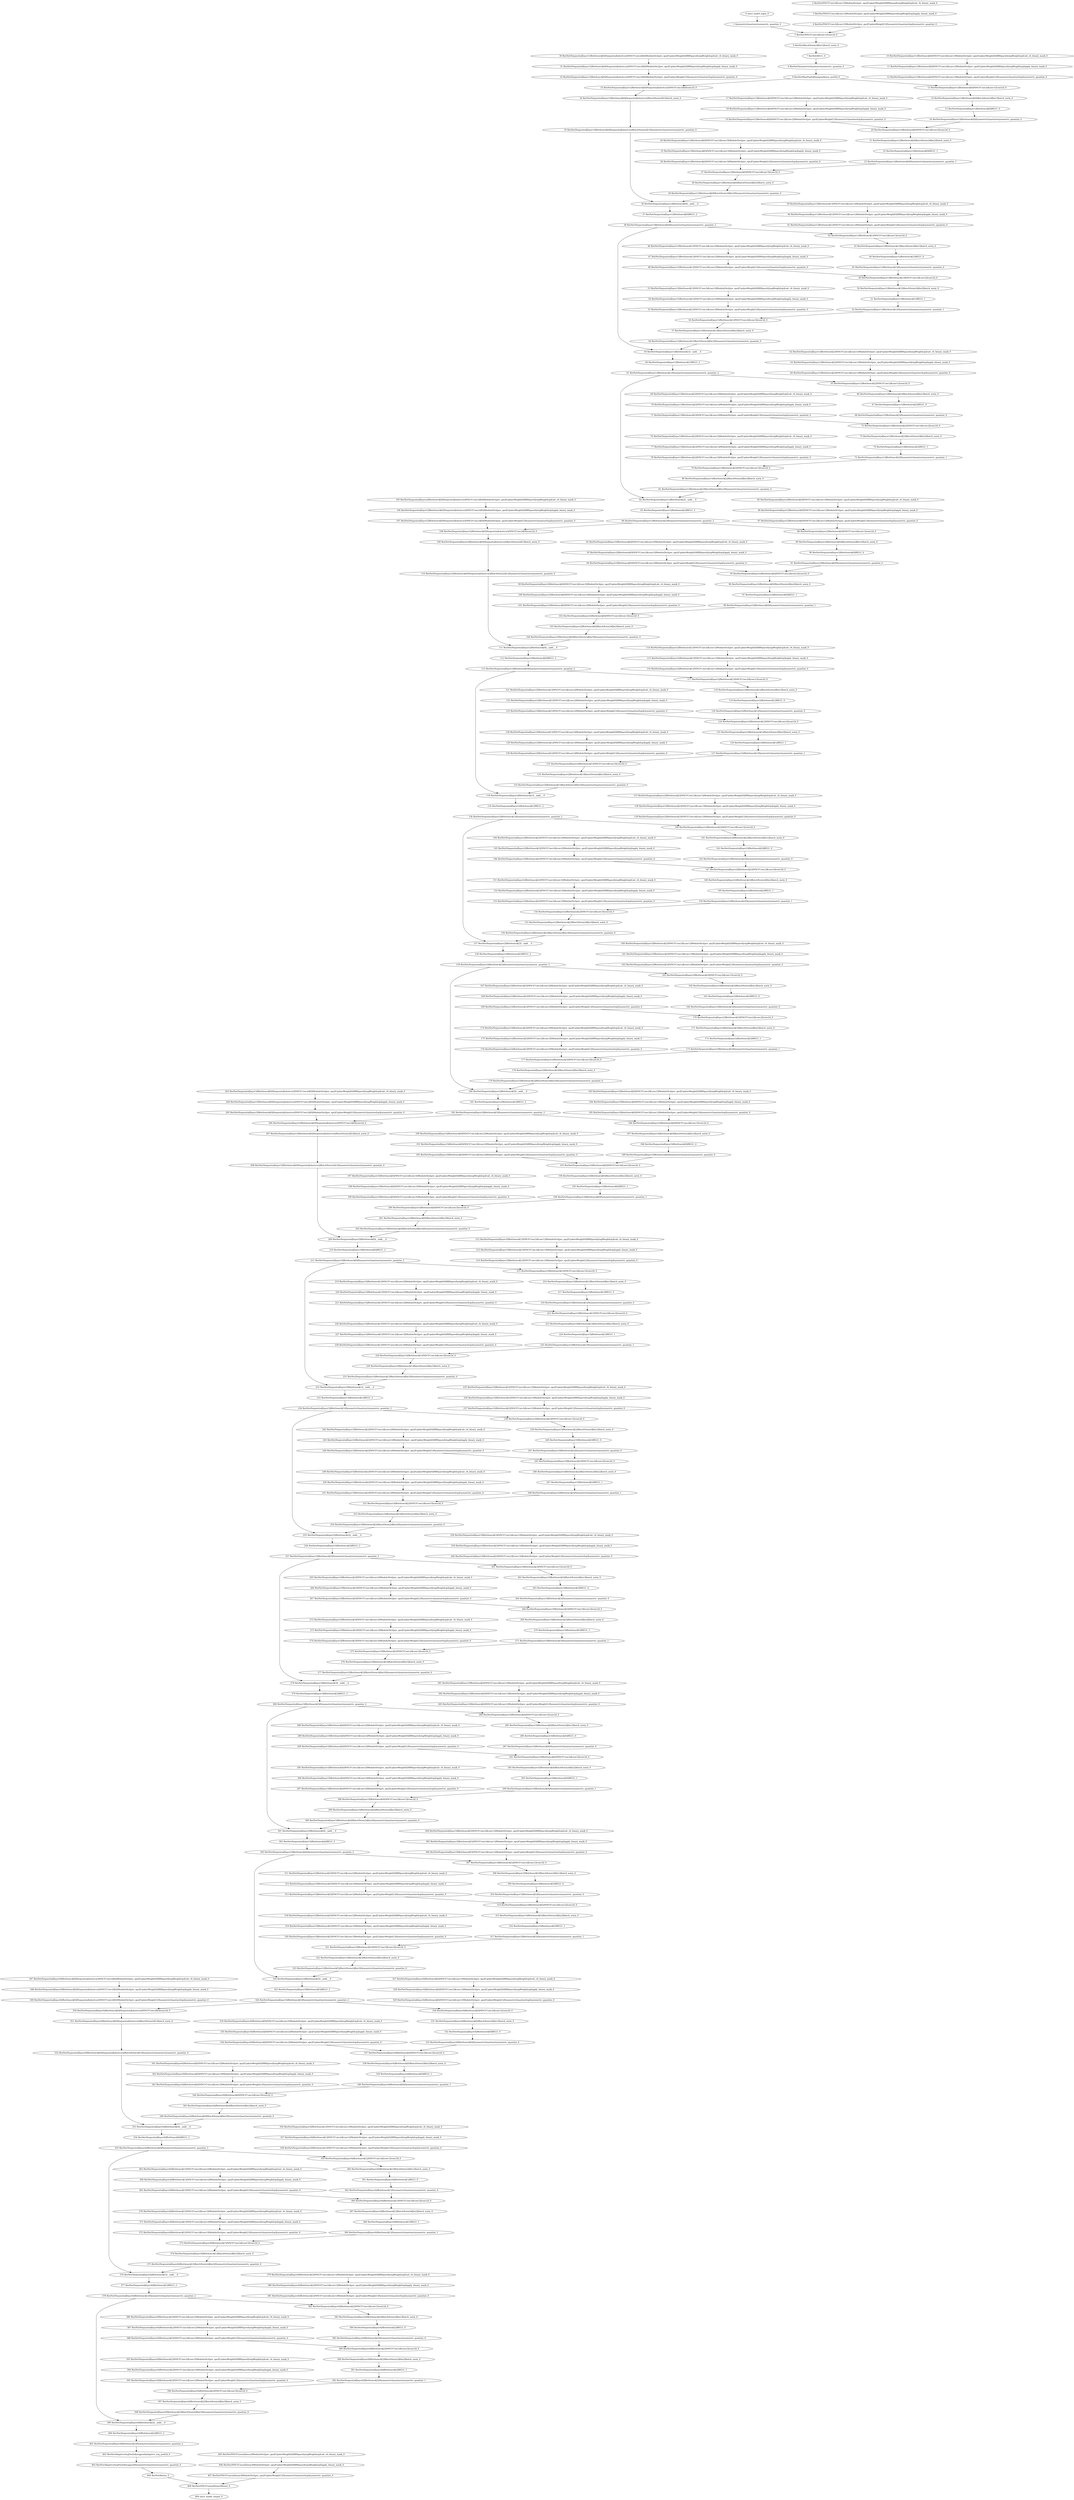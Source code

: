 strict digraph  {
"0 /nncf_model_input_0" [id=0, type=nncf_model_input];
"1 SymmetricQuantizer/symmetric_quantize_0" [id=1, type=symmetric_quantize];
"2 ResNet/NNCFConv2d[conv1]/ModuleDict[pre_ops]/UpdateWeight[0]/RBSparsifyingWeight[op]/calc_rb_binary_mask_0" [id=2, type=calc_rb_binary_mask];
"3 ResNet/NNCFConv2d[conv1]/ModuleDict[pre_ops]/UpdateWeight[0]/RBSparsifyingWeight[op]/apply_binary_mask_0" [id=3, type=apply_binary_mask];
"4 ResNet/NNCFConv2d[conv1]/ModuleDict[pre_ops]/UpdateWeight[1]/SymmetricQuantizer[op]/symmetric_quantize_0" [id=4, type=symmetric_quantize];
"5 ResNet/NNCFConv2d[conv1]/conv2d_0" [id=5, type=conv2d];
"6 ResNet/BatchNorm2d[bn1]/batch_norm_0" [id=6, type=batch_norm];
"7 ResNet/RELU_0" [id=7, type=RELU];
"8 ResNet/SymmetricQuantizer/symmetric_quantize_0" [id=8, type=symmetric_quantize];
"9 ResNet/MaxPool2d[maxpool]/max_pool2d_0" [id=9, type=max_pool2d];
"10 ResNet/Sequential[layer1]/Bottleneck[0]/NNCFConv2d[conv1]/ModuleDict[pre_ops]/UpdateWeight[0]/RBSparsifyingWeight[op]/calc_rb_binary_mask_0" [id=10, type=calc_rb_binary_mask];
"11 ResNet/Sequential[layer1]/Bottleneck[0]/NNCFConv2d[conv1]/ModuleDict[pre_ops]/UpdateWeight[0]/RBSparsifyingWeight[op]/apply_binary_mask_0" [id=11, type=apply_binary_mask];
"12 ResNet/Sequential[layer1]/Bottleneck[0]/NNCFConv2d[conv1]/ModuleDict[pre_ops]/UpdateWeight[1]/SymmetricQuantizer[op]/symmetric_quantize_0" [id=12, type=symmetric_quantize];
"13 ResNet/Sequential[layer1]/Bottleneck[0]/NNCFConv2d[conv1]/conv2d_0" [id=13, type=conv2d];
"14 ResNet/Sequential[layer1]/Bottleneck[0]/BatchNorm2d[bn1]/batch_norm_0" [id=14, type=batch_norm];
"15 ResNet/Sequential[layer1]/Bottleneck[0]/RELU_0" [id=15, type=RELU];
"16 ResNet/Sequential[layer1]/Bottleneck[0]/SymmetricQuantizer/symmetric_quantize_0" [id=16, type=symmetric_quantize];
"17 ResNet/Sequential[layer1]/Bottleneck[0]/NNCFConv2d[conv2]/ModuleDict[pre_ops]/UpdateWeight[0]/RBSparsifyingWeight[op]/calc_rb_binary_mask_0" [id=17, type=calc_rb_binary_mask];
"18 ResNet/Sequential[layer1]/Bottleneck[0]/NNCFConv2d[conv2]/ModuleDict[pre_ops]/UpdateWeight[0]/RBSparsifyingWeight[op]/apply_binary_mask_0" [id=18, type=apply_binary_mask];
"19 ResNet/Sequential[layer1]/Bottleneck[0]/NNCFConv2d[conv2]/ModuleDict[pre_ops]/UpdateWeight[1]/SymmetricQuantizer[op]/symmetric_quantize_0" [id=19, type=symmetric_quantize];
"20 ResNet/Sequential[layer1]/Bottleneck[0]/NNCFConv2d[conv2]/conv2d_0" [id=20, type=conv2d];
"21 ResNet/Sequential[layer1]/Bottleneck[0]/BatchNorm2d[bn2]/batch_norm_0" [id=21, type=batch_norm];
"22 ResNet/Sequential[layer1]/Bottleneck[0]/RELU_1" [id=22, type=RELU];
"23 ResNet/Sequential[layer1]/Bottleneck[0]/SymmetricQuantizer/symmetric_quantize_1" [id=23, type=symmetric_quantize];
"24 ResNet/Sequential[layer1]/Bottleneck[0]/NNCFConv2d[conv3]/ModuleDict[pre_ops]/UpdateWeight[0]/RBSparsifyingWeight[op]/calc_rb_binary_mask_0" [id=24, type=calc_rb_binary_mask];
"25 ResNet/Sequential[layer1]/Bottleneck[0]/NNCFConv2d[conv3]/ModuleDict[pre_ops]/UpdateWeight[0]/RBSparsifyingWeight[op]/apply_binary_mask_0" [id=25, type=apply_binary_mask];
"26 ResNet/Sequential[layer1]/Bottleneck[0]/NNCFConv2d[conv3]/ModuleDict[pre_ops]/UpdateWeight[1]/SymmetricQuantizer[op]/symmetric_quantize_0" [id=26, type=symmetric_quantize];
"27 ResNet/Sequential[layer1]/Bottleneck[0]/NNCFConv2d[conv3]/conv2d_0" [id=27, type=conv2d];
"28 ResNet/Sequential[layer1]/Bottleneck[0]/BatchNorm2d[bn3]/batch_norm_0" [id=28, type=batch_norm];
"29 ResNet/Sequential[layer1]/Bottleneck[0]/BatchNorm2d[bn3]/SymmetricQuantizer/symmetric_quantize_0" [id=29, type=symmetric_quantize];
"30 ResNet/Sequential[layer1]/Bottleneck[0]/Sequential[shortcut]/NNCFConv2d[0]/ModuleDict[pre_ops]/UpdateWeight[0]/RBSparsifyingWeight[op]/calc_rb_binary_mask_0" [id=30, type=calc_rb_binary_mask];
"31 ResNet/Sequential[layer1]/Bottleneck[0]/Sequential[shortcut]/NNCFConv2d[0]/ModuleDict[pre_ops]/UpdateWeight[0]/RBSparsifyingWeight[op]/apply_binary_mask_0" [id=31, type=apply_binary_mask];
"32 ResNet/Sequential[layer1]/Bottleneck[0]/Sequential[shortcut]/NNCFConv2d[0]/ModuleDict[pre_ops]/UpdateWeight[1]/SymmetricQuantizer[op]/symmetric_quantize_0" [id=32, type=symmetric_quantize];
"33 ResNet/Sequential[layer1]/Bottleneck[0]/Sequential[shortcut]/NNCFConv2d[0]/conv2d_0" [id=33, type=conv2d];
"34 ResNet/Sequential[layer1]/Bottleneck[0]/Sequential[shortcut]/BatchNorm2d[1]/batch_norm_0" [id=34, type=batch_norm];
"35 ResNet/Sequential[layer1]/Bottleneck[0]/Sequential[shortcut]/BatchNorm2d[1]/SymmetricQuantizer/symmetric_quantize_0" [id=35, type=symmetric_quantize];
"36 ResNet/Sequential[layer1]/Bottleneck[0]/__iadd___0" [id=36, type=__iadd__];
"37 ResNet/Sequential[layer1]/Bottleneck[0]/RELU_2" [id=37, type=RELU];
"38 ResNet/Sequential[layer1]/Bottleneck[0]/SymmetricQuantizer/symmetric_quantize_2" [id=38, type=symmetric_quantize];
"39 ResNet/Sequential[layer1]/Bottleneck[1]/NNCFConv2d[conv1]/ModuleDict[pre_ops]/UpdateWeight[0]/RBSparsifyingWeight[op]/calc_rb_binary_mask_0" [id=39, type=calc_rb_binary_mask];
"40 ResNet/Sequential[layer1]/Bottleneck[1]/NNCFConv2d[conv1]/ModuleDict[pre_ops]/UpdateWeight[0]/RBSparsifyingWeight[op]/apply_binary_mask_0" [id=40, type=apply_binary_mask];
"41 ResNet/Sequential[layer1]/Bottleneck[1]/NNCFConv2d[conv1]/ModuleDict[pre_ops]/UpdateWeight[1]/SymmetricQuantizer[op]/symmetric_quantize_0" [id=41, type=symmetric_quantize];
"42 ResNet/Sequential[layer1]/Bottleneck[1]/NNCFConv2d[conv1]/conv2d_0" [id=42, type=conv2d];
"43 ResNet/Sequential[layer1]/Bottleneck[1]/BatchNorm2d[bn1]/batch_norm_0" [id=43, type=batch_norm];
"44 ResNet/Sequential[layer1]/Bottleneck[1]/RELU_0" [id=44, type=RELU];
"45 ResNet/Sequential[layer1]/Bottleneck[1]/SymmetricQuantizer/symmetric_quantize_0" [id=45, type=symmetric_quantize];
"46 ResNet/Sequential[layer1]/Bottleneck[1]/NNCFConv2d[conv2]/ModuleDict[pre_ops]/UpdateWeight[0]/RBSparsifyingWeight[op]/calc_rb_binary_mask_0" [id=46, type=calc_rb_binary_mask];
"47 ResNet/Sequential[layer1]/Bottleneck[1]/NNCFConv2d[conv2]/ModuleDict[pre_ops]/UpdateWeight[0]/RBSparsifyingWeight[op]/apply_binary_mask_0" [id=47, type=apply_binary_mask];
"48 ResNet/Sequential[layer1]/Bottleneck[1]/NNCFConv2d[conv2]/ModuleDict[pre_ops]/UpdateWeight[1]/SymmetricQuantizer[op]/symmetric_quantize_0" [id=48, type=symmetric_quantize];
"49 ResNet/Sequential[layer1]/Bottleneck[1]/NNCFConv2d[conv2]/conv2d_0" [id=49, type=conv2d];
"50 ResNet/Sequential[layer1]/Bottleneck[1]/BatchNorm2d[bn2]/batch_norm_0" [id=50, type=batch_norm];
"51 ResNet/Sequential[layer1]/Bottleneck[1]/RELU_1" [id=51, type=RELU];
"52 ResNet/Sequential[layer1]/Bottleneck[1]/SymmetricQuantizer/symmetric_quantize_1" [id=52, type=symmetric_quantize];
"53 ResNet/Sequential[layer1]/Bottleneck[1]/NNCFConv2d[conv3]/ModuleDict[pre_ops]/UpdateWeight[0]/RBSparsifyingWeight[op]/calc_rb_binary_mask_0" [id=53, type=calc_rb_binary_mask];
"54 ResNet/Sequential[layer1]/Bottleneck[1]/NNCFConv2d[conv3]/ModuleDict[pre_ops]/UpdateWeight[0]/RBSparsifyingWeight[op]/apply_binary_mask_0" [id=54, type=apply_binary_mask];
"55 ResNet/Sequential[layer1]/Bottleneck[1]/NNCFConv2d[conv3]/ModuleDict[pre_ops]/UpdateWeight[1]/SymmetricQuantizer[op]/symmetric_quantize_0" [id=55, type=symmetric_quantize];
"56 ResNet/Sequential[layer1]/Bottleneck[1]/NNCFConv2d[conv3]/conv2d_0" [id=56, type=conv2d];
"57 ResNet/Sequential[layer1]/Bottleneck[1]/BatchNorm2d[bn3]/batch_norm_0" [id=57, type=batch_norm];
"58 ResNet/Sequential[layer1]/Bottleneck[1]/BatchNorm2d[bn3]/SymmetricQuantizer/symmetric_quantize_0" [id=58, type=symmetric_quantize];
"59 ResNet/Sequential[layer1]/Bottleneck[1]/__iadd___0" [id=59, type=__iadd__];
"60 ResNet/Sequential[layer1]/Bottleneck[1]/RELU_2" [id=60, type=RELU];
"61 ResNet/Sequential[layer1]/Bottleneck[1]/SymmetricQuantizer/symmetric_quantize_2" [id=61, type=symmetric_quantize];
"62 ResNet/Sequential[layer1]/Bottleneck[2]/NNCFConv2d[conv1]/ModuleDict[pre_ops]/UpdateWeight[0]/RBSparsifyingWeight[op]/calc_rb_binary_mask_0" [id=62, type=calc_rb_binary_mask];
"63 ResNet/Sequential[layer1]/Bottleneck[2]/NNCFConv2d[conv1]/ModuleDict[pre_ops]/UpdateWeight[0]/RBSparsifyingWeight[op]/apply_binary_mask_0" [id=63, type=apply_binary_mask];
"64 ResNet/Sequential[layer1]/Bottleneck[2]/NNCFConv2d[conv1]/ModuleDict[pre_ops]/UpdateWeight[1]/SymmetricQuantizer[op]/symmetric_quantize_0" [id=64, type=symmetric_quantize];
"65 ResNet/Sequential[layer1]/Bottleneck[2]/NNCFConv2d[conv1]/conv2d_0" [id=65, type=conv2d];
"66 ResNet/Sequential[layer1]/Bottleneck[2]/BatchNorm2d[bn1]/batch_norm_0" [id=66, type=batch_norm];
"67 ResNet/Sequential[layer1]/Bottleneck[2]/RELU_0" [id=67, type=RELU];
"68 ResNet/Sequential[layer1]/Bottleneck[2]/SymmetricQuantizer/symmetric_quantize_0" [id=68, type=symmetric_quantize];
"69 ResNet/Sequential[layer1]/Bottleneck[2]/NNCFConv2d[conv2]/ModuleDict[pre_ops]/UpdateWeight[0]/RBSparsifyingWeight[op]/calc_rb_binary_mask_0" [id=69, type=calc_rb_binary_mask];
"70 ResNet/Sequential[layer1]/Bottleneck[2]/NNCFConv2d[conv2]/ModuleDict[pre_ops]/UpdateWeight[0]/RBSparsifyingWeight[op]/apply_binary_mask_0" [id=70, type=apply_binary_mask];
"71 ResNet/Sequential[layer1]/Bottleneck[2]/NNCFConv2d[conv2]/ModuleDict[pre_ops]/UpdateWeight[1]/SymmetricQuantizer[op]/symmetric_quantize_0" [id=71, type=symmetric_quantize];
"72 ResNet/Sequential[layer1]/Bottleneck[2]/NNCFConv2d[conv2]/conv2d_0" [id=72, type=conv2d];
"73 ResNet/Sequential[layer1]/Bottleneck[2]/BatchNorm2d[bn2]/batch_norm_0" [id=73, type=batch_norm];
"74 ResNet/Sequential[layer1]/Bottleneck[2]/RELU_1" [id=74, type=RELU];
"75 ResNet/Sequential[layer1]/Bottleneck[2]/SymmetricQuantizer/symmetric_quantize_1" [id=75, type=symmetric_quantize];
"76 ResNet/Sequential[layer1]/Bottleneck[2]/NNCFConv2d[conv3]/ModuleDict[pre_ops]/UpdateWeight[0]/RBSparsifyingWeight[op]/calc_rb_binary_mask_0" [id=76, type=calc_rb_binary_mask];
"77 ResNet/Sequential[layer1]/Bottleneck[2]/NNCFConv2d[conv3]/ModuleDict[pre_ops]/UpdateWeight[0]/RBSparsifyingWeight[op]/apply_binary_mask_0" [id=77, type=apply_binary_mask];
"78 ResNet/Sequential[layer1]/Bottleneck[2]/NNCFConv2d[conv3]/ModuleDict[pre_ops]/UpdateWeight[1]/SymmetricQuantizer[op]/symmetric_quantize_0" [id=78, type=symmetric_quantize];
"79 ResNet/Sequential[layer1]/Bottleneck[2]/NNCFConv2d[conv3]/conv2d_0" [id=79, type=conv2d];
"80 ResNet/Sequential[layer1]/Bottleneck[2]/BatchNorm2d[bn3]/batch_norm_0" [id=80, type=batch_norm];
"81 ResNet/Sequential[layer1]/Bottleneck[2]/BatchNorm2d[bn3]/SymmetricQuantizer/symmetric_quantize_0" [id=81, type=symmetric_quantize];
"82 ResNet/Sequential[layer1]/Bottleneck[2]/__iadd___0" [id=82, type=__iadd__];
"83 ResNet/Sequential[layer1]/Bottleneck[2]/RELU_2" [id=83, type=RELU];
"84 ResNet/Sequential[layer1]/Bottleneck[2]/SymmetricQuantizer/symmetric_quantize_2" [id=84, type=symmetric_quantize];
"85 ResNet/Sequential[layer2]/Bottleneck[0]/NNCFConv2d[conv1]/ModuleDict[pre_ops]/UpdateWeight[0]/RBSparsifyingWeight[op]/calc_rb_binary_mask_0" [id=85, type=calc_rb_binary_mask];
"86 ResNet/Sequential[layer2]/Bottleneck[0]/NNCFConv2d[conv1]/ModuleDict[pre_ops]/UpdateWeight[0]/RBSparsifyingWeight[op]/apply_binary_mask_0" [id=86, type=apply_binary_mask];
"87 ResNet/Sequential[layer2]/Bottleneck[0]/NNCFConv2d[conv1]/ModuleDict[pre_ops]/UpdateWeight[1]/SymmetricQuantizer[op]/symmetric_quantize_0" [id=87, type=symmetric_quantize];
"88 ResNet/Sequential[layer2]/Bottleneck[0]/NNCFConv2d[conv1]/conv2d_0" [id=88, type=conv2d];
"89 ResNet/Sequential[layer2]/Bottleneck[0]/BatchNorm2d[bn1]/batch_norm_0" [id=89, type=batch_norm];
"90 ResNet/Sequential[layer2]/Bottleneck[0]/RELU_0" [id=90, type=RELU];
"91 ResNet/Sequential[layer2]/Bottleneck[0]/SymmetricQuantizer/symmetric_quantize_0" [id=91, type=symmetric_quantize];
"92 ResNet/Sequential[layer2]/Bottleneck[0]/NNCFConv2d[conv2]/ModuleDict[pre_ops]/UpdateWeight[0]/RBSparsifyingWeight[op]/calc_rb_binary_mask_0" [id=92, type=calc_rb_binary_mask];
"93 ResNet/Sequential[layer2]/Bottleneck[0]/NNCFConv2d[conv2]/ModuleDict[pre_ops]/UpdateWeight[0]/RBSparsifyingWeight[op]/apply_binary_mask_0" [id=93, type=apply_binary_mask];
"94 ResNet/Sequential[layer2]/Bottleneck[0]/NNCFConv2d[conv2]/ModuleDict[pre_ops]/UpdateWeight[1]/SymmetricQuantizer[op]/symmetric_quantize_0" [id=94, type=symmetric_quantize];
"95 ResNet/Sequential[layer2]/Bottleneck[0]/NNCFConv2d[conv2]/conv2d_0" [id=95, type=conv2d];
"96 ResNet/Sequential[layer2]/Bottleneck[0]/BatchNorm2d[bn2]/batch_norm_0" [id=96, type=batch_norm];
"97 ResNet/Sequential[layer2]/Bottleneck[0]/RELU_1" [id=97, type=RELU];
"98 ResNet/Sequential[layer2]/Bottleneck[0]/SymmetricQuantizer/symmetric_quantize_1" [id=98, type=symmetric_quantize];
"99 ResNet/Sequential[layer2]/Bottleneck[0]/NNCFConv2d[conv3]/ModuleDict[pre_ops]/UpdateWeight[0]/RBSparsifyingWeight[op]/calc_rb_binary_mask_0" [id=99, type=calc_rb_binary_mask];
"100 ResNet/Sequential[layer2]/Bottleneck[0]/NNCFConv2d[conv3]/ModuleDict[pre_ops]/UpdateWeight[0]/RBSparsifyingWeight[op]/apply_binary_mask_0" [id=100, type=apply_binary_mask];
"101 ResNet/Sequential[layer2]/Bottleneck[0]/NNCFConv2d[conv3]/ModuleDict[pre_ops]/UpdateWeight[1]/SymmetricQuantizer[op]/symmetric_quantize_0" [id=101, type=symmetric_quantize];
"102 ResNet/Sequential[layer2]/Bottleneck[0]/NNCFConv2d[conv3]/conv2d_0" [id=102, type=conv2d];
"103 ResNet/Sequential[layer2]/Bottleneck[0]/BatchNorm2d[bn3]/batch_norm_0" [id=103, type=batch_norm];
"104 ResNet/Sequential[layer2]/Bottleneck[0]/BatchNorm2d[bn3]/SymmetricQuantizer/symmetric_quantize_0" [id=104, type=symmetric_quantize];
"105 ResNet/Sequential[layer2]/Bottleneck[0]/Sequential[shortcut]/NNCFConv2d[0]/ModuleDict[pre_ops]/UpdateWeight[0]/RBSparsifyingWeight[op]/calc_rb_binary_mask_0" [id=105, type=calc_rb_binary_mask];
"106 ResNet/Sequential[layer2]/Bottleneck[0]/Sequential[shortcut]/NNCFConv2d[0]/ModuleDict[pre_ops]/UpdateWeight[0]/RBSparsifyingWeight[op]/apply_binary_mask_0" [id=106, type=apply_binary_mask];
"107 ResNet/Sequential[layer2]/Bottleneck[0]/Sequential[shortcut]/NNCFConv2d[0]/ModuleDict[pre_ops]/UpdateWeight[1]/SymmetricQuantizer[op]/symmetric_quantize_0" [id=107, type=symmetric_quantize];
"108 ResNet/Sequential[layer2]/Bottleneck[0]/Sequential[shortcut]/NNCFConv2d[0]/conv2d_0" [id=108, type=conv2d];
"109 ResNet/Sequential[layer2]/Bottleneck[0]/Sequential[shortcut]/BatchNorm2d[1]/batch_norm_0" [id=109, type=batch_norm];
"110 ResNet/Sequential[layer2]/Bottleneck[0]/Sequential[shortcut]/BatchNorm2d[1]/SymmetricQuantizer/symmetric_quantize_0" [id=110, type=symmetric_quantize];
"111 ResNet/Sequential[layer2]/Bottleneck[0]/__iadd___0" [id=111, type=__iadd__];
"112 ResNet/Sequential[layer2]/Bottleneck[0]/RELU_2" [id=112, type=RELU];
"113 ResNet/Sequential[layer2]/Bottleneck[0]/SymmetricQuantizer/symmetric_quantize_2" [id=113, type=symmetric_quantize];
"114 ResNet/Sequential[layer2]/Bottleneck[1]/NNCFConv2d[conv1]/ModuleDict[pre_ops]/UpdateWeight[0]/RBSparsifyingWeight[op]/calc_rb_binary_mask_0" [id=114, type=calc_rb_binary_mask];
"115 ResNet/Sequential[layer2]/Bottleneck[1]/NNCFConv2d[conv1]/ModuleDict[pre_ops]/UpdateWeight[0]/RBSparsifyingWeight[op]/apply_binary_mask_0" [id=115, type=apply_binary_mask];
"116 ResNet/Sequential[layer2]/Bottleneck[1]/NNCFConv2d[conv1]/ModuleDict[pre_ops]/UpdateWeight[1]/SymmetricQuantizer[op]/symmetric_quantize_0" [id=116, type=symmetric_quantize];
"117 ResNet/Sequential[layer2]/Bottleneck[1]/NNCFConv2d[conv1]/conv2d_0" [id=117, type=conv2d];
"118 ResNet/Sequential[layer2]/Bottleneck[1]/BatchNorm2d[bn1]/batch_norm_0" [id=118, type=batch_norm];
"119 ResNet/Sequential[layer2]/Bottleneck[1]/RELU_0" [id=119, type=RELU];
"120 ResNet/Sequential[layer2]/Bottleneck[1]/SymmetricQuantizer/symmetric_quantize_0" [id=120, type=symmetric_quantize];
"121 ResNet/Sequential[layer2]/Bottleneck[1]/NNCFConv2d[conv2]/ModuleDict[pre_ops]/UpdateWeight[0]/RBSparsifyingWeight[op]/calc_rb_binary_mask_0" [id=121, type=calc_rb_binary_mask];
"122 ResNet/Sequential[layer2]/Bottleneck[1]/NNCFConv2d[conv2]/ModuleDict[pre_ops]/UpdateWeight[0]/RBSparsifyingWeight[op]/apply_binary_mask_0" [id=122, type=apply_binary_mask];
"123 ResNet/Sequential[layer2]/Bottleneck[1]/NNCFConv2d[conv2]/ModuleDict[pre_ops]/UpdateWeight[1]/SymmetricQuantizer[op]/symmetric_quantize_0" [id=123, type=symmetric_quantize];
"124 ResNet/Sequential[layer2]/Bottleneck[1]/NNCFConv2d[conv2]/conv2d_0" [id=124, type=conv2d];
"125 ResNet/Sequential[layer2]/Bottleneck[1]/BatchNorm2d[bn2]/batch_norm_0" [id=125, type=batch_norm];
"126 ResNet/Sequential[layer2]/Bottleneck[1]/RELU_1" [id=126, type=RELU];
"127 ResNet/Sequential[layer2]/Bottleneck[1]/SymmetricQuantizer/symmetric_quantize_1" [id=127, type=symmetric_quantize];
"128 ResNet/Sequential[layer2]/Bottleneck[1]/NNCFConv2d[conv3]/ModuleDict[pre_ops]/UpdateWeight[0]/RBSparsifyingWeight[op]/calc_rb_binary_mask_0" [id=128, type=calc_rb_binary_mask];
"129 ResNet/Sequential[layer2]/Bottleneck[1]/NNCFConv2d[conv3]/ModuleDict[pre_ops]/UpdateWeight[0]/RBSparsifyingWeight[op]/apply_binary_mask_0" [id=129, type=apply_binary_mask];
"130 ResNet/Sequential[layer2]/Bottleneck[1]/NNCFConv2d[conv3]/ModuleDict[pre_ops]/UpdateWeight[1]/SymmetricQuantizer[op]/symmetric_quantize_0" [id=130, type=symmetric_quantize];
"131 ResNet/Sequential[layer2]/Bottleneck[1]/NNCFConv2d[conv3]/conv2d_0" [id=131, type=conv2d];
"132 ResNet/Sequential[layer2]/Bottleneck[1]/BatchNorm2d[bn3]/batch_norm_0" [id=132, type=batch_norm];
"133 ResNet/Sequential[layer2]/Bottleneck[1]/BatchNorm2d[bn3]/SymmetricQuantizer/symmetric_quantize_0" [id=133, type=symmetric_quantize];
"134 ResNet/Sequential[layer2]/Bottleneck[1]/__iadd___0" [id=134, type=__iadd__];
"135 ResNet/Sequential[layer2]/Bottleneck[1]/RELU_2" [id=135, type=RELU];
"136 ResNet/Sequential[layer2]/Bottleneck[1]/SymmetricQuantizer/symmetric_quantize_2" [id=136, type=symmetric_quantize];
"137 ResNet/Sequential[layer2]/Bottleneck[2]/NNCFConv2d[conv1]/ModuleDict[pre_ops]/UpdateWeight[0]/RBSparsifyingWeight[op]/calc_rb_binary_mask_0" [id=137, type=calc_rb_binary_mask];
"138 ResNet/Sequential[layer2]/Bottleneck[2]/NNCFConv2d[conv1]/ModuleDict[pre_ops]/UpdateWeight[0]/RBSparsifyingWeight[op]/apply_binary_mask_0" [id=138, type=apply_binary_mask];
"139 ResNet/Sequential[layer2]/Bottleneck[2]/NNCFConv2d[conv1]/ModuleDict[pre_ops]/UpdateWeight[1]/SymmetricQuantizer[op]/symmetric_quantize_0" [id=139, type=symmetric_quantize];
"140 ResNet/Sequential[layer2]/Bottleneck[2]/NNCFConv2d[conv1]/conv2d_0" [id=140, type=conv2d];
"141 ResNet/Sequential[layer2]/Bottleneck[2]/BatchNorm2d[bn1]/batch_norm_0" [id=141, type=batch_norm];
"142 ResNet/Sequential[layer2]/Bottleneck[2]/RELU_0" [id=142, type=RELU];
"143 ResNet/Sequential[layer2]/Bottleneck[2]/SymmetricQuantizer/symmetric_quantize_0" [id=143, type=symmetric_quantize];
"144 ResNet/Sequential[layer2]/Bottleneck[2]/NNCFConv2d[conv2]/ModuleDict[pre_ops]/UpdateWeight[0]/RBSparsifyingWeight[op]/calc_rb_binary_mask_0" [id=144, type=calc_rb_binary_mask];
"145 ResNet/Sequential[layer2]/Bottleneck[2]/NNCFConv2d[conv2]/ModuleDict[pre_ops]/UpdateWeight[0]/RBSparsifyingWeight[op]/apply_binary_mask_0" [id=145, type=apply_binary_mask];
"146 ResNet/Sequential[layer2]/Bottleneck[2]/NNCFConv2d[conv2]/ModuleDict[pre_ops]/UpdateWeight[1]/SymmetricQuantizer[op]/symmetric_quantize_0" [id=146, type=symmetric_quantize];
"147 ResNet/Sequential[layer2]/Bottleneck[2]/NNCFConv2d[conv2]/conv2d_0" [id=147, type=conv2d];
"148 ResNet/Sequential[layer2]/Bottleneck[2]/BatchNorm2d[bn2]/batch_norm_0" [id=148, type=batch_norm];
"149 ResNet/Sequential[layer2]/Bottleneck[2]/RELU_1" [id=149, type=RELU];
"150 ResNet/Sequential[layer2]/Bottleneck[2]/SymmetricQuantizer/symmetric_quantize_1" [id=150, type=symmetric_quantize];
"151 ResNet/Sequential[layer2]/Bottleneck[2]/NNCFConv2d[conv3]/ModuleDict[pre_ops]/UpdateWeight[0]/RBSparsifyingWeight[op]/calc_rb_binary_mask_0" [id=151, type=calc_rb_binary_mask];
"152 ResNet/Sequential[layer2]/Bottleneck[2]/NNCFConv2d[conv3]/ModuleDict[pre_ops]/UpdateWeight[0]/RBSparsifyingWeight[op]/apply_binary_mask_0" [id=152, type=apply_binary_mask];
"153 ResNet/Sequential[layer2]/Bottleneck[2]/NNCFConv2d[conv3]/ModuleDict[pre_ops]/UpdateWeight[1]/SymmetricQuantizer[op]/symmetric_quantize_0" [id=153, type=symmetric_quantize];
"154 ResNet/Sequential[layer2]/Bottleneck[2]/NNCFConv2d[conv3]/conv2d_0" [id=154, type=conv2d];
"155 ResNet/Sequential[layer2]/Bottleneck[2]/BatchNorm2d[bn3]/batch_norm_0" [id=155, type=batch_norm];
"156 ResNet/Sequential[layer2]/Bottleneck[2]/BatchNorm2d[bn3]/SymmetricQuantizer/symmetric_quantize_0" [id=156, type=symmetric_quantize];
"157 ResNet/Sequential[layer2]/Bottleneck[2]/__iadd___0" [id=157, type=__iadd__];
"158 ResNet/Sequential[layer2]/Bottleneck[2]/RELU_2" [id=158, type=RELU];
"159 ResNet/Sequential[layer2]/Bottleneck[2]/SymmetricQuantizer/symmetric_quantize_2" [id=159, type=symmetric_quantize];
"160 ResNet/Sequential[layer2]/Bottleneck[3]/NNCFConv2d[conv1]/ModuleDict[pre_ops]/UpdateWeight[0]/RBSparsifyingWeight[op]/calc_rb_binary_mask_0" [id=160, type=calc_rb_binary_mask];
"161 ResNet/Sequential[layer2]/Bottleneck[3]/NNCFConv2d[conv1]/ModuleDict[pre_ops]/UpdateWeight[0]/RBSparsifyingWeight[op]/apply_binary_mask_0" [id=161, type=apply_binary_mask];
"162 ResNet/Sequential[layer2]/Bottleneck[3]/NNCFConv2d[conv1]/ModuleDict[pre_ops]/UpdateWeight[1]/SymmetricQuantizer[op]/symmetric_quantize_0" [id=162, type=symmetric_quantize];
"163 ResNet/Sequential[layer2]/Bottleneck[3]/NNCFConv2d[conv1]/conv2d_0" [id=163, type=conv2d];
"164 ResNet/Sequential[layer2]/Bottleneck[3]/BatchNorm2d[bn1]/batch_norm_0" [id=164, type=batch_norm];
"165 ResNet/Sequential[layer2]/Bottleneck[3]/RELU_0" [id=165, type=RELU];
"166 ResNet/Sequential[layer2]/Bottleneck[3]/SymmetricQuantizer/symmetric_quantize_0" [id=166, type=symmetric_quantize];
"167 ResNet/Sequential[layer2]/Bottleneck[3]/NNCFConv2d[conv2]/ModuleDict[pre_ops]/UpdateWeight[0]/RBSparsifyingWeight[op]/calc_rb_binary_mask_0" [id=167, type=calc_rb_binary_mask];
"168 ResNet/Sequential[layer2]/Bottleneck[3]/NNCFConv2d[conv2]/ModuleDict[pre_ops]/UpdateWeight[0]/RBSparsifyingWeight[op]/apply_binary_mask_0" [id=168, type=apply_binary_mask];
"169 ResNet/Sequential[layer2]/Bottleneck[3]/NNCFConv2d[conv2]/ModuleDict[pre_ops]/UpdateWeight[1]/SymmetricQuantizer[op]/symmetric_quantize_0" [id=169, type=symmetric_quantize];
"170 ResNet/Sequential[layer2]/Bottleneck[3]/NNCFConv2d[conv2]/conv2d_0" [id=170, type=conv2d];
"171 ResNet/Sequential[layer2]/Bottleneck[3]/BatchNorm2d[bn2]/batch_norm_0" [id=171, type=batch_norm];
"172 ResNet/Sequential[layer2]/Bottleneck[3]/RELU_1" [id=172, type=RELU];
"173 ResNet/Sequential[layer2]/Bottleneck[3]/SymmetricQuantizer/symmetric_quantize_1" [id=173, type=symmetric_quantize];
"174 ResNet/Sequential[layer2]/Bottleneck[3]/NNCFConv2d[conv3]/ModuleDict[pre_ops]/UpdateWeight[0]/RBSparsifyingWeight[op]/calc_rb_binary_mask_0" [id=174, type=calc_rb_binary_mask];
"175 ResNet/Sequential[layer2]/Bottleneck[3]/NNCFConv2d[conv3]/ModuleDict[pre_ops]/UpdateWeight[0]/RBSparsifyingWeight[op]/apply_binary_mask_0" [id=175, type=apply_binary_mask];
"176 ResNet/Sequential[layer2]/Bottleneck[3]/NNCFConv2d[conv3]/ModuleDict[pre_ops]/UpdateWeight[1]/SymmetricQuantizer[op]/symmetric_quantize_0" [id=176, type=symmetric_quantize];
"177 ResNet/Sequential[layer2]/Bottleneck[3]/NNCFConv2d[conv3]/conv2d_0" [id=177, type=conv2d];
"178 ResNet/Sequential[layer2]/Bottleneck[3]/BatchNorm2d[bn3]/batch_norm_0" [id=178, type=batch_norm];
"179 ResNet/Sequential[layer2]/Bottleneck[3]/BatchNorm2d[bn3]/SymmetricQuantizer/symmetric_quantize_0" [id=179, type=symmetric_quantize];
"180 ResNet/Sequential[layer2]/Bottleneck[3]/__iadd___0" [id=180, type=__iadd__];
"181 ResNet/Sequential[layer2]/Bottleneck[3]/RELU_2" [id=181, type=RELU];
"182 ResNet/Sequential[layer2]/Bottleneck[3]/SymmetricQuantizer/symmetric_quantize_2" [id=182, type=symmetric_quantize];
"183 ResNet/Sequential[layer3]/Bottleneck[0]/NNCFConv2d[conv1]/ModuleDict[pre_ops]/UpdateWeight[0]/RBSparsifyingWeight[op]/calc_rb_binary_mask_0" [id=183, type=calc_rb_binary_mask];
"184 ResNet/Sequential[layer3]/Bottleneck[0]/NNCFConv2d[conv1]/ModuleDict[pre_ops]/UpdateWeight[0]/RBSparsifyingWeight[op]/apply_binary_mask_0" [id=184, type=apply_binary_mask];
"185 ResNet/Sequential[layer3]/Bottleneck[0]/NNCFConv2d[conv1]/ModuleDict[pre_ops]/UpdateWeight[1]/SymmetricQuantizer[op]/symmetric_quantize_0" [id=185, type=symmetric_quantize];
"186 ResNet/Sequential[layer3]/Bottleneck[0]/NNCFConv2d[conv1]/conv2d_0" [id=186, type=conv2d];
"187 ResNet/Sequential[layer3]/Bottleneck[0]/BatchNorm2d[bn1]/batch_norm_0" [id=187, type=batch_norm];
"188 ResNet/Sequential[layer3]/Bottleneck[0]/RELU_0" [id=188, type=RELU];
"189 ResNet/Sequential[layer3]/Bottleneck[0]/SymmetricQuantizer/symmetric_quantize_0" [id=189, type=symmetric_quantize];
"190 ResNet/Sequential[layer3]/Bottleneck[0]/NNCFConv2d[conv2]/ModuleDict[pre_ops]/UpdateWeight[0]/RBSparsifyingWeight[op]/calc_rb_binary_mask_0" [id=190, type=calc_rb_binary_mask];
"191 ResNet/Sequential[layer3]/Bottleneck[0]/NNCFConv2d[conv2]/ModuleDict[pre_ops]/UpdateWeight[0]/RBSparsifyingWeight[op]/apply_binary_mask_0" [id=191, type=apply_binary_mask];
"192 ResNet/Sequential[layer3]/Bottleneck[0]/NNCFConv2d[conv2]/ModuleDict[pre_ops]/UpdateWeight[1]/SymmetricQuantizer[op]/symmetric_quantize_0" [id=192, type=symmetric_quantize];
"193 ResNet/Sequential[layer3]/Bottleneck[0]/NNCFConv2d[conv2]/conv2d_0" [id=193, type=conv2d];
"194 ResNet/Sequential[layer3]/Bottleneck[0]/BatchNorm2d[bn2]/batch_norm_0" [id=194, type=batch_norm];
"195 ResNet/Sequential[layer3]/Bottleneck[0]/RELU_1" [id=195, type=RELU];
"196 ResNet/Sequential[layer3]/Bottleneck[0]/SymmetricQuantizer/symmetric_quantize_1" [id=196, type=symmetric_quantize];
"197 ResNet/Sequential[layer3]/Bottleneck[0]/NNCFConv2d[conv3]/ModuleDict[pre_ops]/UpdateWeight[0]/RBSparsifyingWeight[op]/calc_rb_binary_mask_0" [id=197, type=calc_rb_binary_mask];
"198 ResNet/Sequential[layer3]/Bottleneck[0]/NNCFConv2d[conv3]/ModuleDict[pre_ops]/UpdateWeight[0]/RBSparsifyingWeight[op]/apply_binary_mask_0" [id=198, type=apply_binary_mask];
"199 ResNet/Sequential[layer3]/Bottleneck[0]/NNCFConv2d[conv3]/ModuleDict[pre_ops]/UpdateWeight[1]/SymmetricQuantizer[op]/symmetric_quantize_0" [id=199, type=symmetric_quantize];
"200 ResNet/Sequential[layer3]/Bottleneck[0]/NNCFConv2d[conv3]/conv2d_0" [id=200, type=conv2d];
"201 ResNet/Sequential[layer3]/Bottleneck[0]/BatchNorm2d[bn3]/batch_norm_0" [id=201, type=batch_norm];
"202 ResNet/Sequential[layer3]/Bottleneck[0]/BatchNorm2d[bn3]/SymmetricQuantizer/symmetric_quantize_0" [id=202, type=symmetric_quantize];
"203 ResNet/Sequential[layer3]/Bottleneck[0]/Sequential[shortcut]/NNCFConv2d[0]/ModuleDict[pre_ops]/UpdateWeight[0]/RBSparsifyingWeight[op]/calc_rb_binary_mask_0" [id=203, type=calc_rb_binary_mask];
"204 ResNet/Sequential[layer3]/Bottleneck[0]/Sequential[shortcut]/NNCFConv2d[0]/ModuleDict[pre_ops]/UpdateWeight[0]/RBSparsifyingWeight[op]/apply_binary_mask_0" [id=204, type=apply_binary_mask];
"205 ResNet/Sequential[layer3]/Bottleneck[0]/Sequential[shortcut]/NNCFConv2d[0]/ModuleDict[pre_ops]/UpdateWeight[1]/SymmetricQuantizer[op]/symmetric_quantize_0" [id=205, type=symmetric_quantize];
"206 ResNet/Sequential[layer3]/Bottleneck[0]/Sequential[shortcut]/NNCFConv2d[0]/conv2d_0" [id=206, type=conv2d];
"207 ResNet/Sequential[layer3]/Bottleneck[0]/Sequential[shortcut]/BatchNorm2d[1]/batch_norm_0" [id=207, type=batch_norm];
"208 ResNet/Sequential[layer3]/Bottleneck[0]/Sequential[shortcut]/BatchNorm2d[1]/SymmetricQuantizer/symmetric_quantize_0" [id=208, type=symmetric_quantize];
"209 ResNet/Sequential[layer3]/Bottleneck[0]/__iadd___0" [id=209, type=__iadd__];
"210 ResNet/Sequential[layer3]/Bottleneck[0]/RELU_2" [id=210, type=RELU];
"211 ResNet/Sequential[layer3]/Bottleneck[0]/SymmetricQuantizer/symmetric_quantize_2" [id=211, type=symmetric_quantize];
"212 ResNet/Sequential[layer3]/Bottleneck[1]/NNCFConv2d[conv1]/ModuleDict[pre_ops]/UpdateWeight[0]/RBSparsifyingWeight[op]/calc_rb_binary_mask_0" [id=212, type=calc_rb_binary_mask];
"213 ResNet/Sequential[layer3]/Bottleneck[1]/NNCFConv2d[conv1]/ModuleDict[pre_ops]/UpdateWeight[0]/RBSparsifyingWeight[op]/apply_binary_mask_0" [id=213, type=apply_binary_mask];
"214 ResNet/Sequential[layer3]/Bottleneck[1]/NNCFConv2d[conv1]/ModuleDict[pre_ops]/UpdateWeight[1]/SymmetricQuantizer[op]/symmetric_quantize_0" [id=214, type=symmetric_quantize];
"215 ResNet/Sequential[layer3]/Bottleneck[1]/NNCFConv2d[conv1]/conv2d_0" [id=215, type=conv2d];
"216 ResNet/Sequential[layer3]/Bottleneck[1]/BatchNorm2d[bn1]/batch_norm_0" [id=216, type=batch_norm];
"217 ResNet/Sequential[layer3]/Bottleneck[1]/RELU_0" [id=217, type=RELU];
"218 ResNet/Sequential[layer3]/Bottleneck[1]/SymmetricQuantizer/symmetric_quantize_0" [id=218, type=symmetric_quantize];
"219 ResNet/Sequential[layer3]/Bottleneck[1]/NNCFConv2d[conv2]/ModuleDict[pre_ops]/UpdateWeight[0]/RBSparsifyingWeight[op]/calc_rb_binary_mask_0" [id=219, type=calc_rb_binary_mask];
"220 ResNet/Sequential[layer3]/Bottleneck[1]/NNCFConv2d[conv2]/ModuleDict[pre_ops]/UpdateWeight[0]/RBSparsifyingWeight[op]/apply_binary_mask_0" [id=220, type=apply_binary_mask];
"221 ResNet/Sequential[layer3]/Bottleneck[1]/NNCFConv2d[conv2]/ModuleDict[pre_ops]/UpdateWeight[1]/SymmetricQuantizer[op]/symmetric_quantize_0" [id=221, type=symmetric_quantize];
"222 ResNet/Sequential[layer3]/Bottleneck[1]/NNCFConv2d[conv2]/conv2d_0" [id=222, type=conv2d];
"223 ResNet/Sequential[layer3]/Bottleneck[1]/BatchNorm2d[bn2]/batch_norm_0" [id=223, type=batch_norm];
"224 ResNet/Sequential[layer3]/Bottleneck[1]/RELU_1" [id=224, type=RELU];
"225 ResNet/Sequential[layer3]/Bottleneck[1]/SymmetricQuantizer/symmetric_quantize_1" [id=225, type=symmetric_quantize];
"226 ResNet/Sequential[layer3]/Bottleneck[1]/NNCFConv2d[conv3]/ModuleDict[pre_ops]/UpdateWeight[0]/RBSparsifyingWeight[op]/calc_rb_binary_mask_0" [id=226, type=calc_rb_binary_mask];
"227 ResNet/Sequential[layer3]/Bottleneck[1]/NNCFConv2d[conv3]/ModuleDict[pre_ops]/UpdateWeight[0]/RBSparsifyingWeight[op]/apply_binary_mask_0" [id=227, type=apply_binary_mask];
"228 ResNet/Sequential[layer3]/Bottleneck[1]/NNCFConv2d[conv3]/ModuleDict[pre_ops]/UpdateWeight[1]/SymmetricQuantizer[op]/symmetric_quantize_0" [id=228, type=symmetric_quantize];
"229 ResNet/Sequential[layer3]/Bottleneck[1]/NNCFConv2d[conv3]/conv2d_0" [id=229, type=conv2d];
"230 ResNet/Sequential[layer3]/Bottleneck[1]/BatchNorm2d[bn3]/batch_norm_0" [id=230, type=batch_norm];
"231 ResNet/Sequential[layer3]/Bottleneck[1]/BatchNorm2d[bn3]/SymmetricQuantizer/symmetric_quantize_0" [id=231, type=symmetric_quantize];
"232 ResNet/Sequential[layer3]/Bottleneck[1]/__iadd___0" [id=232, type=__iadd__];
"233 ResNet/Sequential[layer3]/Bottleneck[1]/RELU_2" [id=233, type=RELU];
"234 ResNet/Sequential[layer3]/Bottleneck[1]/SymmetricQuantizer/symmetric_quantize_2" [id=234, type=symmetric_quantize];
"235 ResNet/Sequential[layer3]/Bottleneck[2]/NNCFConv2d[conv1]/ModuleDict[pre_ops]/UpdateWeight[0]/RBSparsifyingWeight[op]/calc_rb_binary_mask_0" [id=235, type=calc_rb_binary_mask];
"236 ResNet/Sequential[layer3]/Bottleneck[2]/NNCFConv2d[conv1]/ModuleDict[pre_ops]/UpdateWeight[0]/RBSparsifyingWeight[op]/apply_binary_mask_0" [id=236, type=apply_binary_mask];
"237 ResNet/Sequential[layer3]/Bottleneck[2]/NNCFConv2d[conv1]/ModuleDict[pre_ops]/UpdateWeight[1]/SymmetricQuantizer[op]/symmetric_quantize_0" [id=237, type=symmetric_quantize];
"238 ResNet/Sequential[layer3]/Bottleneck[2]/NNCFConv2d[conv1]/conv2d_0" [id=238, type=conv2d];
"239 ResNet/Sequential[layer3]/Bottleneck[2]/BatchNorm2d[bn1]/batch_norm_0" [id=239, type=batch_norm];
"240 ResNet/Sequential[layer3]/Bottleneck[2]/RELU_0" [id=240, type=RELU];
"241 ResNet/Sequential[layer3]/Bottleneck[2]/SymmetricQuantizer/symmetric_quantize_0" [id=241, type=symmetric_quantize];
"242 ResNet/Sequential[layer3]/Bottleneck[2]/NNCFConv2d[conv2]/ModuleDict[pre_ops]/UpdateWeight[0]/RBSparsifyingWeight[op]/calc_rb_binary_mask_0" [id=242, type=calc_rb_binary_mask];
"243 ResNet/Sequential[layer3]/Bottleneck[2]/NNCFConv2d[conv2]/ModuleDict[pre_ops]/UpdateWeight[0]/RBSparsifyingWeight[op]/apply_binary_mask_0" [id=243, type=apply_binary_mask];
"244 ResNet/Sequential[layer3]/Bottleneck[2]/NNCFConv2d[conv2]/ModuleDict[pre_ops]/UpdateWeight[1]/SymmetricQuantizer[op]/symmetric_quantize_0" [id=244, type=symmetric_quantize];
"245 ResNet/Sequential[layer3]/Bottleneck[2]/NNCFConv2d[conv2]/conv2d_0" [id=245, type=conv2d];
"246 ResNet/Sequential[layer3]/Bottleneck[2]/BatchNorm2d[bn2]/batch_norm_0" [id=246, type=batch_norm];
"247 ResNet/Sequential[layer3]/Bottleneck[2]/RELU_1" [id=247, type=RELU];
"248 ResNet/Sequential[layer3]/Bottleneck[2]/SymmetricQuantizer/symmetric_quantize_1" [id=248, type=symmetric_quantize];
"249 ResNet/Sequential[layer3]/Bottleneck[2]/NNCFConv2d[conv3]/ModuleDict[pre_ops]/UpdateWeight[0]/RBSparsifyingWeight[op]/calc_rb_binary_mask_0" [id=249, type=calc_rb_binary_mask];
"250 ResNet/Sequential[layer3]/Bottleneck[2]/NNCFConv2d[conv3]/ModuleDict[pre_ops]/UpdateWeight[0]/RBSparsifyingWeight[op]/apply_binary_mask_0" [id=250, type=apply_binary_mask];
"251 ResNet/Sequential[layer3]/Bottleneck[2]/NNCFConv2d[conv3]/ModuleDict[pre_ops]/UpdateWeight[1]/SymmetricQuantizer[op]/symmetric_quantize_0" [id=251, type=symmetric_quantize];
"252 ResNet/Sequential[layer3]/Bottleneck[2]/NNCFConv2d[conv3]/conv2d_0" [id=252, type=conv2d];
"253 ResNet/Sequential[layer3]/Bottleneck[2]/BatchNorm2d[bn3]/batch_norm_0" [id=253, type=batch_norm];
"254 ResNet/Sequential[layer3]/Bottleneck[2]/BatchNorm2d[bn3]/SymmetricQuantizer/symmetric_quantize_0" [id=254, type=symmetric_quantize];
"255 ResNet/Sequential[layer3]/Bottleneck[2]/__iadd___0" [id=255, type=__iadd__];
"256 ResNet/Sequential[layer3]/Bottleneck[2]/RELU_2" [id=256, type=RELU];
"257 ResNet/Sequential[layer3]/Bottleneck[2]/SymmetricQuantizer/symmetric_quantize_2" [id=257, type=symmetric_quantize];
"258 ResNet/Sequential[layer3]/Bottleneck[3]/NNCFConv2d[conv1]/ModuleDict[pre_ops]/UpdateWeight[0]/RBSparsifyingWeight[op]/calc_rb_binary_mask_0" [id=258, type=calc_rb_binary_mask];
"259 ResNet/Sequential[layer3]/Bottleneck[3]/NNCFConv2d[conv1]/ModuleDict[pre_ops]/UpdateWeight[0]/RBSparsifyingWeight[op]/apply_binary_mask_0" [id=259, type=apply_binary_mask];
"260 ResNet/Sequential[layer3]/Bottleneck[3]/NNCFConv2d[conv1]/ModuleDict[pre_ops]/UpdateWeight[1]/SymmetricQuantizer[op]/symmetric_quantize_0" [id=260, type=symmetric_quantize];
"261 ResNet/Sequential[layer3]/Bottleneck[3]/NNCFConv2d[conv1]/conv2d_0" [id=261, type=conv2d];
"262 ResNet/Sequential[layer3]/Bottleneck[3]/BatchNorm2d[bn1]/batch_norm_0" [id=262, type=batch_norm];
"263 ResNet/Sequential[layer3]/Bottleneck[3]/RELU_0" [id=263, type=RELU];
"264 ResNet/Sequential[layer3]/Bottleneck[3]/SymmetricQuantizer/symmetric_quantize_0" [id=264, type=symmetric_quantize];
"265 ResNet/Sequential[layer3]/Bottleneck[3]/NNCFConv2d[conv2]/ModuleDict[pre_ops]/UpdateWeight[0]/RBSparsifyingWeight[op]/calc_rb_binary_mask_0" [id=265, type=calc_rb_binary_mask];
"266 ResNet/Sequential[layer3]/Bottleneck[3]/NNCFConv2d[conv2]/ModuleDict[pre_ops]/UpdateWeight[0]/RBSparsifyingWeight[op]/apply_binary_mask_0" [id=266, type=apply_binary_mask];
"267 ResNet/Sequential[layer3]/Bottleneck[3]/NNCFConv2d[conv2]/ModuleDict[pre_ops]/UpdateWeight[1]/SymmetricQuantizer[op]/symmetric_quantize_0" [id=267, type=symmetric_quantize];
"268 ResNet/Sequential[layer3]/Bottleneck[3]/NNCFConv2d[conv2]/conv2d_0" [id=268, type=conv2d];
"269 ResNet/Sequential[layer3]/Bottleneck[3]/BatchNorm2d[bn2]/batch_norm_0" [id=269, type=batch_norm];
"270 ResNet/Sequential[layer3]/Bottleneck[3]/RELU_1" [id=270, type=RELU];
"271 ResNet/Sequential[layer3]/Bottleneck[3]/SymmetricQuantizer/symmetric_quantize_1" [id=271, type=symmetric_quantize];
"272 ResNet/Sequential[layer3]/Bottleneck[3]/NNCFConv2d[conv3]/ModuleDict[pre_ops]/UpdateWeight[0]/RBSparsifyingWeight[op]/calc_rb_binary_mask_0" [id=272, type=calc_rb_binary_mask];
"273 ResNet/Sequential[layer3]/Bottleneck[3]/NNCFConv2d[conv3]/ModuleDict[pre_ops]/UpdateWeight[0]/RBSparsifyingWeight[op]/apply_binary_mask_0" [id=273, type=apply_binary_mask];
"274 ResNet/Sequential[layer3]/Bottleneck[3]/NNCFConv2d[conv3]/ModuleDict[pre_ops]/UpdateWeight[1]/SymmetricQuantizer[op]/symmetric_quantize_0" [id=274, type=symmetric_quantize];
"275 ResNet/Sequential[layer3]/Bottleneck[3]/NNCFConv2d[conv3]/conv2d_0" [id=275, type=conv2d];
"276 ResNet/Sequential[layer3]/Bottleneck[3]/BatchNorm2d[bn3]/batch_norm_0" [id=276, type=batch_norm];
"277 ResNet/Sequential[layer3]/Bottleneck[3]/BatchNorm2d[bn3]/SymmetricQuantizer/symmetric_quantize_0" [id=277, type=symmetric_quantize];
"278 ResNet/Sequential[layer3]/Bottleneck[3]/__iadd___0" [id=278, type=__iadd__];
"279 ResNet/Sequential[layer3]/Bottleneck[3]/RELU_2" [id=279, type=RELU];
"280 ResNet/Sequential[layer3]/Bottleneck[3]/SymmetricQuantizer/symmetric_quantize_2" [id=280, type=symmetric_quantize];
"281 ResNet/Sequential[layer3]/Bottleneck[4]/NNCFConv2d[conv1]/ModuleDict[pre_ops]/UpdateWeight[0]/RBSparsifyingWeight[op]/calc_rb_binary_mask_0" [id=281, type=calc_rb_binary_mask];
"282 ResNet/Sequential[layer3]/Bottleneck[4]/NNCFConv2d[conv1]/ModuleDict[pre_ops]/UpdateWeight[0]/RBSparsifyingWeight[op]/apply_binary_mask_0" [id=282, type=apply_binary_mask];
"283 ResNet/Sequential[layer3]/Bottleneck[4]/NNCFConv2d[conv1]/ModuleDict[pre_ops]/UpdateWeight[1]/SymmetricQuantizer[op]/symmetric_quantize_0" [id=283, type=symmetric_quantize];
"284 ResNet/Sequential[layer3]/Bottleneck[4]/NNCFConv2d[conv1]/conv2d_0" [id=284, type=conv2d];
"285 ResNet/Sequential[layer3]/Bottleneck[4]/BatchNorm2d[bn1]/batch_norm_0" [id=285, type=batch_norm];
"286 ResNet/Sequential[layer3]/Bottleneck[4]/RELU_0" [id=286, type=RELU];
"287 ResNet/Sequential[layer3]/Bottleneck[4]/SymmetricQuantizer/symmetric_quantize_0" [id=287, type=symmetric_quantize];
"288 ResNet/Sequential[layer3]/Bottleneck[4]/NNCFConv2d[conv2]/ModuleDict[pre_ops]/UpdateWeight[0]/RBSparsifyingWeight[op]/calc_rb_binary_mask_0" [id=288, type=calc_rb_binary_mask];
"289 ResNet/Sequential[layer3]/Bottleneck[4]/NNCFConv2d[conv2]/ModuleDict[pre_ops]/UpdateWeight[0]/RBSparsifyingWeight[op]/apply_binary_mask_0" [id=289, type=apply_binary_mask];
"290 ResNet/Sequential[layer3]/Bottleneck[4]/NNCFConv2d[conv2]/ModuleDict[pre_ops]/UpdateWeight[1]/SymmetricQuantizer[op]/symmetric_quantize_0" [id=290, type=symmetric_quantize];
"291 ResNet/Sequential[layer3]/Bottleneck[4]/NNCFConv2d[conv2]/conv2d_0" [id=291, type=conv2d];
"292 ResNet/Sequential[layer3]/Bottleneck[4]/BatchNorm2d[bn2]/batch_norm_0" [id=292, type=batch_norm];
"293 ResNet/Sequential[layer3]/Bottleneck[4]/RELU_1" [id=293, type=RELU];
"294 ResNet/Sequential[layer3]/Bottleneck[4]/SymmetricQuantizer/symmetric_quantize_1" [id=294, type=symmetric_quantize];
"295 ResNet/Sequential[layer3]/Bottleneck[4]/NNCFConv2d[conv3]/ModuleDict[pre_ops]/UpdateWeight[0]/RBSparsifyingWeight[op]/calc_rb_binary_mask_0" [id=295, type=calc_rb_binary_mask];
"296 ResNet/Sequential[layer3]/Bottleneck[4]/NNCFConv2d[conv3]/ModuleDict[pre_ops]/UpdateWeight[0]/RBSparsifyingWeight[op]/apply_binary_mask_0" [id=296, type=apply_binary_mask];
"297 ResNet/Sequential[layer3]/Bottleneck[4]/NNCFConv2d[conv3]/ModuleDict[pre_ops]/UpdateWeight[1]/SymmetricQuantizer[op]/symmetric_quantize_0" [id=297, type=symmetric_quantize];
"298 ResNet/Sequential[layer3]/Bottleneck[4]/NNCFConv2d[conv3]/conv2d_0" [id=298, type=conv2d];
"299 ResNet/Sequential[layer3]/Bottleneck[4]/BatchNorm2d[bn3]/batch_norm_0" [id=299, type=batch_norm];
"300 ResNet/Sequential[layer3]/Bottleneck[4]/BatchNorm2d[bn3]/SymmetricQuantizer/symmetric_quantize_0" [id=300, type=symmetric_quantize];
"301 ResNet/Sequential[layer3]/Bottleneck[4]/__iadd___0" [id=301, type=__iadd__];
"302 ResNet/Sequential[layer3]/Bottleneck[4]/RELU_2" [id=302, type=RELU];
"303 ResNet/Sequential[layer3]/Bottleneck[4]/SymmetricQuantizer/symmetric_quantize_2" [id=303, type=symmetric_quantize];
"304 ResNet/Sequential[layer3]/Bottleneck[5]/NNCFConv2d[conv1]/ModuleDict[pre_ops]/UpdateWeight[0]/RBSparsifyingWeight[op]/calc_rb_binary_mask_0" [id=304, type=calc_rb_binary_mask];
"305 ResNet/Sequential[layer3]/Bottleneck[5]/NNCFConv2d[conv1]/ModuleDict[pre_ops]/UpdateWeight[0]/RBSparsifyingWeight[op]/apply_binary_mask_0" [id=305, type=apply_binary_mask];
"306 ResNet/Sequential[layer3]/Bottleneck[5]/NNCFConv2d[conv1]/ModuleDict[pre_ops]/UpdateWeight[1]/SymmetricQuantizer[op]/symmetric_quantize_0" [id=306, type=symmetric_quantize];
"307 ResNet/Sequential[layer3]/Bottleneck[5]/NNCFConv2d[conv1]/conv2d_0" [id=307, type=conv2d];
"308 ResNet/Sequential[layer3]/Bottleneck[5]/BatchNorm2d[bn1]/batch_norm_0" [id=308, type=batch_norm];
"309 ResNet/Sequential[layer3]/Bottleneck[5]/RELU_0" [id=309, type=RELU];
"310 ResNet/Sequential[layer3]/Bottleneck[5]/SymmetricQuantizer/symmetric_quantize_0" [id=310, type=symmetric_quantize];
"311 ResNet/Sequential[layer3]/Bottleneck[5]/NNCFConv2d[conv2]/ModuleDict[pre_ops]/UpdateWeight[0]/RBSparsifyingWeight[op]/calc_rb_binary_mask_0" [id=311, type=calc_rb_binary_mask];
"312 ResNet/Sequential[layer3]/Bottleneck[5]/NNCFConv2d[conv2]/ModuleDict[pre_ops]/UpdateWeight[0]/RBSparsifyingWeight[op]/apply_binary_mask_0" [id=312, type=apply_binary_mask];
"313 ResNet/Sequential[layer3]/Bottleneck[5]/NNCFConv2d[conv2]/ModuleDict[pre_ops]/UpdateWeight[1]/SymmetricQuantizer[op]/symmetric_quantize_0" [id=313, type=symmetric_quantize];
"314 ResNet/Sequential[layer3]/Bottleneck[5]/NNCFConv2d[conv2]/conv2d_0" [id=314, type=conv2d];
"315 ResNet/Sequential[layer3]/Bottleneck[5]/BatchNorm2d[bn2]/batch_norm_0" [id=315, type=batch_norm];
"316 ResNet/Sequential[layer3]/Bottleneck[5]/RELU_1" [id=316, type=RELU];
"317 ResNet/Sequential[layer3]/Bottleneck[5]/SymmetricQuantizer/symmetric_quantize_1" [id=317, type=symmetric_quantize];
"318 ResNet/Sequential[layer3]/Bottleneck[5]/NNCFConv2d[conv3]/ModuleDict[pre_ops]/UpdateWeight[0]/RBSparsifyingWeight[op]/calc_rb_binary_mask_0" [id=318, type=calc_rb_binary_mask];
"319 ResNet/Sequential[layer3]/Bottleneck[5]/NNCFConv2d[conv3]/ModuleDict[pre_ops]/UpdateWeight[0]/RBSparsifyingWeight[op]/apply_binary_mask_0" [id=319, type=apply_binary_mask];
"320 ResNet/Sequential[layer3]/Bottleneck[5]/NNCFConv2d[conv3]/ModuleDict[pre_ops]/UpdateWeight[1]/SymmetricQuantizer[op]/symmetric_quantize_0" [id=320, type=symmetric_quantize];
"321 ResNet/Sequential[layer3]/Bottleneck[5]/NNCFConv2d[conv3]/conv2d_0" [id=321, type=conv2d];
"322 ResNet/Sequential[layer3]/Bottleneck[5]/BatchNorm2d[bn3]/batch_norm_0" [id=322, type=batch_norm];
"323 ResNet/Sequential[layer3]/Bottleneck[5]/BatchNorm2d[bn3]/SymmetricQuantizer/symmetric_quantize_0" [id=323, type=symmetric_quantize];
"324 ResNet/Sequential[layer3]/Bottleneck[5]/__iadd___0" [id=324, type=__iadd__];
"325 ResNet/Sequential[layer3]/Bottleneck[5]/RELU_2" [id=325, type=RELU];
"326 ResNet/Sequential[layer3]/Bottleneck[5]/SymmetricQuantizer/symmetric_quantize_2" [id=326, type=symmetric_quantize];
"327 ResNet/Sequential[layer4]/Bottleneck[0]/NNCFConv2d[conv1]/ModuleDict[pre_ops]/UpdateWeight[0]/RBSparsifyingWeight[op]/calc_rb_binary_mask_0" [id=327, type=calc_rb_binary_mask];
"328 ResNet/Sequential[layer4]/Bottleneck[0]/NNCFConv2d[conv1]/ModuleDict[pre_ops]/UpdateWeight[0]/RBSparsifyingWeight[op]/apply_binary_mask_0" [id=328, type=apply_binary_mask];
"329 ResNet/Sequential[layer4]/Bottleneck[0]/NNCFConv2d[conv1]/ModuleDict[pre_ops]/UpdateWeight[1]/SymmetricQuantizer[op]/symmetric_quantize_0" [id=329, type=symmetric_quantize];
"330 ResNet/Sequential[layer4]/Bottleneck[0]/NNCFConv2d[conv1]/conv2d_0" [id=330, type=conv2d];
"331 ResNet/Sequential[layer4]/Bottleneck[0]/BatchNorm2d[bn1]/batch_norm_0" [id=331, type=batch_norm];
"332 ResNet/Sequential[layer4]/Bottleneck[0]/RELU_0" [id=332, type=RELU];
"333 ResNet/Sequential[layer4]/Bottleneck[0]/SymmetricQuantizer/symmetric_quantize_0" [id=333, type=symmetric_quantize];
"334 ResNet/Sequential[layer4]/Bottleneck[0]/NNCFConv2d[conv2]/ModuleDict[pre_ops]/UpdateWeight[0]/RBSparsifyingWeight[op]/calc_rb_binary_mask_0" [id=334, type=calc_rb_binary_mask];
"335 ResNet/Sequential[layer4]/Bottleneck[0]/NNCFConv2d[conv2]/ModuleDict[pre_ops]/UpdateWeight[0]/RBSparsifyingWeight[op]/apply_binary_mask_0" [id=335, type=apply_binary_mask];
"336 ResNet/Sequential[layer4]/Bottleneck[0]/NNCFConv2d[conv2]/ModuleDict[pre_ops]/UpdateWeight[1]/SymmetricQuantizer[op]/symmetric_quantize_0" [id=336, type=symmetric_quantize];
"337 ResNet/Sequential[layer4]/Bottleneck[0]/NNCFConv2d[conv2]/conv2d_0" [id=337, type=conv2d];
"338 ResNet/Sequential[layer4]/Bottleneck[0]/BatchNorm2d[bn2]/batch_norm_0" [id=338, type=batch_norm];
"339 ResNet/Sequential[layer4]/Bottleneck[0]/RELU_1" [id=339, type=RELU];
"340 ResNet/Sequential[layer4]/Bottleneck[0]/SymmetricQuantizer/symmetric_quantize_1" [id=340, type=symmetric_quantize];
"341 ResNet/Sequential[layer4]/Bottleneck[0]/NNCFConv2d[conv3]/ModuleDict[pre_ops]/UpdateWeight[0]/RBSparsifyingWeight[op]/calc_rb_binary_mask_0" [id=341, type=calc_rb_binary_mask];
"342 ResNet/Sequential[layer4]/Bottleneck[0]/NNCFConv2d[conv3]/ModuleDict[pre_ops]/UpdateWeight[0]/RBSparsifyingWeight[op]/apply_binary_mask_0" [id=342, type=apply_binary_mask];
"343 ResNet/Sequential[layer4]/Bottleneck[0]/NNCFConv2d[conv3]/ModuleDict[pre_ops]/UpdateWeight[1]/SymmetricQuantizer[op]/symmetric_quantize_0" [id=343, type=symmetric_quantize];
"344 ResNet/Sequential[layer4]/Bottleneck[0]/NNCFConv2d[conv3]/conv2d_0" [id=344, type=conv2d];
"345 ResNet/Sequential[layer4]/Bottleneck[0]/BatchNorm2d[bn3]/batch_norm_0" [id=345, type=batch_norm];
"346 ResNet/Sequential[layer4]/Bottleneck[0]/BatchNorm2d[bn3]/SymmetricQuantizer/symmetric_quantize_0" [id=346, type=symmetric_quantize];
"347 ResNet/Sequential[layer4]/Bottleneck[0]/Sequential[shortcut]/NNCFConv2d[0]/ModuleDict[pre_ops]/UpdateWeight[0]/RBSparsifyingWeight[op]/calc_rb_binary_mask_0" [id=347, type=calc_rb_binary_mask];
"348 ResNet/Sequential[layer4]/Bottleneck[0]/Sequential[shortcut]/NNCFConv2d[0]/ModuleDict[pre_ops]/UpdateWeight[0]/RBSparsifyingWeight[op]/apply_binary_mask_0" [id=348, type=apply_binary_mask];
"349 ResNet/Sequential[layer4]/Bottleneck[0]/Sequential[shortcut]/NNCFConv2d[0]/ModuleDict[pre_ops]/UpdateWeight[1]/SymmetricQuantizer[op]/symmetric_quantize_0" [id=349, type=symmetric_quantize];
"350 ResNet/Sequential[layer4]/Bottleneck[0]/Sequential[shortcut]/NNCFConv2d[0]/conv2d_0" [id=350, type=conv2d];
"351 ResNet/Sequential[layer4]/Bottleneck[0]/Sequential[shortcut]/BatchNorm2d[1]/batch_norm_0" [id=351, type=batch_norm];
"352 ResNet/Sequential[layer4]/Bottleneck[0]/Sequential[shortcut]/BatchNorm2d[1]/SymmetricQuantizer/symmetric_quantize_0" [id=352, type=symmetric_quantize];
"353 ResNet/Sequential[layer4]/Bottleneck[0]/__iadd___0" [id=353, type=__iadd__];
"354 ResNet/Sequential[layer4]/Bottleneck[0]/RELU_2" [id=354, type=RELU];
"355 ResNet/Sequential[layer4]/Bottleneck[0]/SymmetricQuantizer/symmetric_quantize_2" [id=355, type=symmetric_quantize];
"356 ResNet/Sequential[layer4]/Bottleneck[1]/NNCFConv2d[conv1]/ModuleDict[pre_ops]/UpdateWeight[0]/RBSparsifyingWeight[op]/calc_rb_binary_mask_0" [id=356, type=calc_rb_binary_mask];
"357 ResNet/Sequential[layer4]/Bottleneck[1]/NNCFConv2d[conv1]/ModuleDict[pre_ops]/UpdateWeight[0]/RBSparsifyingWeight[op]/apply_binary_mask_0" [id=357, type=apply_binary_mask];
"358 ResNet/Sequential[layer4]/Bottleneck[1]/NNCFConv2d[conv1]/ModuleDict[pre_ops]/UpdateWeight[1]/SymmetricQuantizer[op]/symmetric_quantize_0" [id=358, type=symmetric_quantize];
"359 ResNet/Sequential[layer4]/Bottleneck[1]/NNCFConv2d[conv1]/conv2d_0" [id=359, type=conv2d];
"360 ResNet/Sequential[layer4]/Bottleneck[1]/BatchNorm2d[bn1]/batch_norm_0" [id=360, type=batch_norm];
"361 ResNet/Sequential[layer4]/Bottleneck[1]/RELU_0" [id=361, type=RELU];
"362 ResNet/Sequential[layer4]/Bottleneck[1]/SymmetricQuantizer/symmetric_quantize_0" [id=362, type=symmetric_quantize];
"363 ResNet/Sequential[layer4]/Bottleneck[1]/NNCFConv2d[conv2]/ModuleDict[pre_ops]/UpdateWeight[0]/RBSparsifyingWeight[op]/calc_rb_binary_mask_0" [id=363, type=calc_rb_binary_mask];
"364 ResNet/Sequential[layer4]/Bottleneck[1]/NNCFConv2d[conv2]/ModuleDict[pre_ops]/UpdateWeight[0]/RBSparsifyingWeight[op]/apply_binary_mask_0" [id=364, type=apply_binary_mask];
"365 ResNet/Sequential[layer4]/Bottleneck[1]/NNCFConv2d[conv2]/ModuleDict[pre_ops]/UpdateWeight[1]/SymmetricQuantizer[op]/symmetric_quantize_0" [id=365, type=symmetric_quantize];
"366 ResNet/Sequential[layer4]/Bottleneck[1]/NNCFConv2d[conv2]/conv2d_0" [id=366, type=conv2d];
"367 ResNet/Sequential[layer4]/Bottleneck[1]/BatchNorm2d[bn2]/batch_norm_0" [id=367, type=batch_norm];
"368 ResNet/Sequential[layer4]/Bottleneck[1]/RELU_1" [id=368, type=RELU];
"369 ResNet/Sequential[layer4]/Bottleneck[1]/SymmetricQuantizer/symmetric_quantize_1" [id=369, type=symmetric_quantize];
"370 ResNet/Sequential[layer4]/Bottleneck[1]/NNCFConv2d[conv3]/ModuleDict[pre_ops]/UpdateWeight[0]/RBSparsifyingWeight[op]/calc_rb_binary_mask_0" [id=370, type=calc_rb_binary_mask];
"371 ResNet/Sequential[layer4]/Bottleneck[1]/NNCFConv2d[conv3]/ModuleDict[pre_ops]/UpdateWeight[0]/RBSparsifyingWeight[op]/apply_binary_mask_0" [id=371, type=apply_binary_mask];
"372 ResNet/Sequential[layer4]/Bottleneck[1]/NNCFConv2d[conv3]/ModuleDict[pre_ops]/UpdateWeight[1]/SymmetricQuantizer[op]/symmetric_quantize_0" [id=372, type=symmetric_quantize];
"373 ResNet/Sequential[layer4]/Bottleneck[1]/NNCFConv2d[conv3]/conv2d_0" [id=373, type=conv2d];
"374 ResNet/Sequential[layer4]/Bottleneck[1]/BatchNorm2d[bn3]/batch_norm_0" [id=374, type=batch_norm];
"375 ResNet/Sequential[layer4]/Bottleneck[1]/BatchNorm2d[bn3]/SymmetricQuantizer/symmetric_quantize_0" [id=375, type=symmetric_quantize];
"376 ResNet/Sequential[layer4]/Bottleneck[1]/__iadd___0" [id=376, type=__iadd__];
"377 ResNet/Sequential[layer4]/Bottleneck[1]/RELU_2" [id=377, type=RELU];
"378 ResNet/Sequential[layer4]/Bottleneck[1]/SymmetricQuantizer/symmetric_quantize_2" [id=378, type=symmetric_quantize];
"379 ResNet/Sequential[layer4]/Bottleneck[2]/NNCFConv2d[conv1]/ModuleDict[pre_ops]/UpdateWeight[0]/RBSparsifyingWeight[op]/calc_rb_binary_mask_0" [id=379, type=calc_rb_binary_mask];
"380 ResNet/Sequential[layer4]/Bottleneck[2]/NNCFConv2d[conv1]/ModuleDict[pre_ops]/UpdateWeight[0]/RBSparsifyingWeight[op]/apply_binary_mask_0" [id=380, type=apply_binary_mask];
"381 ResNet/Sequential[layer4]/Bottleneck[2]/NNCFConv2d[conv1]/ModuleDict[pre_ops]/UpdateWeight[1]/SymmetricQuantizer[op]/symmetric_quantize_0" [id=381, type=symmetric_quantize];
"382 ResNet/Sequential[layer4]/Bottleneck[2]/NNCFConv2d[conv1]/conv2d_0" [id=382, type=conv2d];
"383 ResNet/Sequential[layer4]/Bottleneck[2]/BatchNorm2d[bn1]/batch_norm_0" [id=383, type=batch_norm];
"384 ResNet/Sequential[layer4]/Bottleneck[2]/RELU_0" [id=384, type=RELU];
"385 ResNet/Sequential[layer4]/Bottleneck[2]/SymmetricQuantizer/symmetric_quantize_0" [id=385, type=symmetric_quantize];
"386 ResNet/Sequential[layer4]/Bottleneck[2]/NNCFConv2d[conv2]/ModuleDict[pre_ops]/UpdateWeight[0]/RBSparsifyingWeight[op]/calc_rb_binary_mask_0" [id=386, type=calc_rb_binary_mask];
"387 ResNet/Sequential[layer4]/Bottleneck[2]/NNCFConv2d[conv2]/ModuleDict[pre_ops]/UpdateWeight[0]/RBSparsifyingWeight[op]/apply_binary_mask_0" [id=387, type=apply_binary_mask];
"388 ResNet/Sequential[layer4]/Bottleneck[2]/NNCFConv2d[conv2]/ModuleDict[pre_ops]/UpdateWeight[1]/SymmetricQuantizer[op]/symmetric_quantize_0" [id=388, type=symmetric_quantize];
"389 ResNet/Sequential[layer4]/Bottleneck[2]/NNCFConv2d[conv2]/conv2d_0" [id=389, type=conv2d];
"390 ResNet/Sequential[layer4]/Bottleneck[2]/BatchNorm2d[bn2]/batch_norm_0" [id=390, type=batch_norm];
"391 ResNet/Sequential[layer4]/Bottleneck[2]/RELU_1" [id=391, type=RELU];
"392 ResNet/Sequential[layer4]/Bottleneck[2]/SymmetricQuantizer/symmetric_quantize_1" [id=392, type=symmetric_quantize];
"393 ResNet/Sequential[layer4]/Bottleneck[2]/NNCFConv2d[conv3]/ModuleDict[pre_ops]/UpdateWeight[0]/RBSparsifyingWeight[op]/calc_rb_binary_mask_0" [id=393, type=calc_rb_binary_mask];
"394 ResNet/Sequential[layer4]/Bottleneck[2]/NNCFConv2d[conv3]/ModuleDict[pre_ops]/UpdateWeight[0]/RBSparsifyingWeight[op]/apply_binary_mask_0" [id=394, type=apply_binary_mask];
"395 ResNet/Sequential[layer4]/Bottleneck[2]/NNCFConv2d[conv3]/ModuleDict[pre_ops]/UpdateWeight[1]/SymmetricQuantizer[op]/symmetric_quantize_0" [id=395, type=symmetric_quantize];
"396 ResNet/Sequential[layer4]/Bottleneck[2]/NNCFConv2d[conv3]/conv2d_0" [id=396, type=conv2d];
"397 ResNet/Sequential[layer4]/Bottleneck[2]/BatchNorm2d[bn3]/batch_norm_0" [id=397, type=batch_norm];
"398 ResNet/Sequential[layer4]/Bottleneck[2]/BatchNorm2d[bn3]/SymmetricQuantizer/symmetric_quantize_0" [id=398, type=symmetric_quantize];
"399 ResNet/Sequential[layer4]/Bottleneck[2]/__iadd___0" [id=399, type=__iadd__];
"400 ResNet/Sequential[layer4]/Bottleneck[2]/RELU_2" [id=400, type=RELU];
"401 ResNet/Sequential[layer4]/Bottleneck[2]/SymmetricQuantizer/symmetric_quantize_2" [id=401, type=symmetric_quantize];
"402 ResNet/AdaptiveAvgPool2d[avgpool]/adaptive_avg_pool2d_0" [id=402, type=adaptive_avg_pool2d];
"403 ResNet/AdaptiveAvgPool2d[avgpool]/SymmetricQuantizer/symmetric_quantize_0" [id=403, type=symmetric_quantize];
"404 ResNet/flatten_0" [id=404, type=flatten];
"405 ResNet/NNCFLinear[linear]/ModuleDict[pre_ops]/UpdateWeight[0]/RBSparsifyingWeight[op]/calc_rb_binary_mask_0" [id=405, type=calc_rb_binary_mask];
"406 ResNet/NNCFLinear[linear]/ModuleDict[pre_ops]/UpdateWeight[0]/RBSparsifyingWeight[op]/apply_binary_mask_0" [id=406, type=apply_binary_mask];
"407 ResNet/NNCFLinear[linear]/ModuleDict[pre_ops]/UpdateWeight[1]/SymmetricQuantizer[op]/symmetric_quantize_0" [id=407, type=symmetric_quantize];
"408 ResNet/NNCFLinear[linear]/linear_0" [id=408, type=linear];
"409 /nncf_model_output_0" [id=409, type=nncf_model_output];
"0 /nncf_model_input_0" -> "1 SymmetricQuantizer/symmetric_quantize_0";
"1 SymmetricQuantizer/symmetric_quantize_0" -> "5 ResNet/NNCFConv2d[conv1]/conv2d_0";
"2 ResNet/NNCFConv2d[conv1]/ModuleDict[pre_ops]/UpdateWeight[0]/RBSparsifyingWeight[op]/calc_rb_binary_mask_0" -> "3 ResNet/NNCFConv2d[conv1]/ModuleDict[pre_ops]/UpdateWeight[0]/RBSparsifyingWeight[op]/apply_binary_mask_0";
"3 ResNet/NNCFConv2d[conv1]/ModuleDict[pre_ops]/UpdateWeight[0]/RBSparsifyingWeight[op]/apply_binary_mask_0" -> "4 ResNet/NNCFConv2d[conv1]/ModuleDict[pre_ops]/UpdateWeight[1]/SymmetricQuantizer[op]/symmetric_quantize_0";
"4 ResNet/NNCFConv2d[conv1]/ModuleDict[pre_ops]/UpdateWeight[1]/SymmetricQuantizer[op]/symmetric_quantize_0" -> "5 ResNet/NNCFConv2d[conv1]/conv2d_0";
"5 ResNet/NNCFConv2d[conv1]/conv2d_0" -> "6 ResNet/BatchNorm2d[bn1]/batch_norm_0";
"6 ResNet/BatchNorm2d[bn1]/batch_norm_0" -> "7 ResNet/RELU_0";
"7 ResNet/RELU_0" -> "8 ResNet/SymmetricQuantizer/symmetric_quantize_0";
"8 ResNet/SymmetricQuantizer/symmetric_quantize_0" -> "9 ResNet/MaxPool2d[maxpool]/max_pool2d_0";
"9 ResNet/MaxPool2d[maxpool]/max_pool2d_0" -> "13 ResNet/Sequential[layer1]/Bottleneck[0]/NNCFConv2d[conv1]/conv2d_0";
"9 ResNet/MaxPool2d[maxpool]/max_pool2d_0" -> "33 ResNet/Sequential[layer1]/Bottleneck[0]/Sequential[shortcut]/NNCFConv2d[0]/conv2d_0";
"10 ResNet/Sequential[layer1]/Bottleneck[0]/NNCFConv2d[conv1]/ModuleDict[pre_ops]/UpdateWeight[0]/RBSparsifyingWeight[op]/calc_rb_binary_mask_0" -> "11 ResNet/Sequential[layer1]/Bottleneck[0]/NNCFConv2d[conv1]/ModuleDict[pre_ops]/UpdateWeight[0]/RBSparsifyingWeight[op]/apply_binary_mask_0";
"11 ResNet/Sequential[layer1]/Bottleneck[0]/NNCFConv2d[conv1]/ModuleDict[pre_ops]/UpdateWeight[0]/RBSparsifyingWeight[op]/apply_binary_mask_0" -> "12 ResNet/Sequential[layer1]/Bottleneck[0]/NNCFConv2d[conv1]/ModuleDict[pre_ops]/UpdateWeight[1]/SymmetricQuantizer[op]/symmetric_quantize_0";
"12 ResNet/Sequential[layer1]/Bottleneck[0]/NNCFConv2d[conv1]/ModuleDict[pre_ops]/UpdateWeight[1]/SymmetricQuantizer[op]/symmetric_quantize_0" -> "13 ResNet/Sequential[layer1]/Bottleneck[0]/NNCFConv2d[conv1]/conv2d_0";
"13 ResNet/Sequential[layer1]/Bottleneck[0]/NNCFConv2d[conv1]/conv2d_0" -> "14 ResNet/Sequential[layer1]/Bottleneck[0]/BatchNorm2d[bn1]/batch_norm_0";
"14 ResNet/Sequential[layer1]/Bottleneck[0]/BatchNorm2d[bn1]/batch_norm_0" -> "15 ResNet/Sequential[layer1]/Bottleneck[0]/RELU_0";
"15 ResNet/Sequential[layer1]/Bottleneck[0]/RELU_0" -> "16 ResNet/Sequential[layer1]/Bottleneck[0]/SymmetricQuantizer/symmetric_quantize_0";
"16 ResNet/Sequential[layer1]/Bottleneck[0]/SymmetricQuantizer/symmetric_quantize_0" -> "20 ResNet/Sequential[layer1]/Bottleneck[0]/NNCFConv2d[conv2]/conv2d_0";
"17 ResNet/Sequential[layer1]/Bottleneck[0]/NNCFConv2d[conv2]/ModuleDict[pre_ops]/UpdateWeight[0]/RBSparsifyingWeight[op]/calc_rb_binary_mask_0" -> "18 ResNet/Sequential[layer1]/Bottleneck[0]/NNCFConv2d[conv2]/ModuleDict[pre_ops]/UpdateWeight[0]/RBSparsifyingWeight[op]/apply_binary_mask_0";
"18 ResNet/Sequential[layer1]/Bottleneck[0]/NNCFConv2d[conv2]/ModuleDict[pre_ops]/UpdateWeight[0]/RBSparsifyingWeight[op]/apply_binary_mask_0" -> "19 ResNet/Sequential[layer1]/Bottleneck[0]/NNCFConv2d[conv2]/ModuleDict[pre_ops]/UpdateWeight[1]/SymmetricQuantizer[op]/symmetric_quantize_0";
"19 ResNet/Sequential[layer1]/Bottleneck[0]/NNCFConv2d[conv2]/ModuleDict[pre_ops]/UpdateWeight[1]/SymmetricQuantizer[op]/symmetric_quantize_0" -> "20 ResNet/Sequential[layer1]/Bottleneck[0]/NNCFConv2d[conv2]/conv2d_0";
"20 ResNet/Sequential[layer1]/Bottleneck[0]/NNCFConv2d[conv2]/conv2d_0" -> "21 ResNet/Sequential[layer1]/Bottleneck[0]/BatchNorm2d[bn2]/batch_norm_0";
"21 ResNet/Sequential[layer1]/Bottleneck[0]/BatchNorm2d[bn2]/batch_norm_0" -> "22 ResNet/Sequential[layer1]/Bottleneck[0]/RELU_1";
"22 ResNet/Sequential[layer1]/Bottleneck[0]/RELU_1" -> "23 ResNet/Sequential[layer1]/Bottleneck[0]/SymmetricQuantizer/symmetric_quantize_1";
"23 ResNet/Sequential[layer1]/Bottleneck[0]/SymmetricQuantizer/symmetric_quantize_1" -> "27 ResNet/Sequential[layer1]/Bottleneck[0]/NNCFConv2d[conv3]/conv2d_0";
"24 ResNet/Sequential[layer1]/Bottleneck[0]/NNCFConv2d[conv3]/ModuleDict[pre_ops]/UpdateWeight[0]/RBSparsifyingWeight[op]/calc_rb_binary_mask_0" -> "25 ResNet/Sequential[layer1]/Bottleneck[0]/NNCFConv2d[conv3]/ModuleDict[pre_ops]/UpdateWeight[0]/RBSparsifyingWeight[op]/apply_binary_mask_0";
"25 ResNet/Sequential[layer1]/Bottleneck[0]/NNCFConv2d[conv3]/ModuleDict[pre_ops]/UpdateWeight[0]/RBSparsifyingWeight[op]/apply_binary_mask_0" -> "26 ResNet/Sequential[layer1]/Bottleneck[0]/NNCFConv2d[conv3]/ModuleDict[pre_ops]/UpdateWeight[1]/SymmetricQuantizer[op]/symmetric_quantize_0";
"26 ResNet/Sequential[layer1]/Bottleneck[0]/NNCFConv2d[conv3]/ModuleDict[pre_ops]/UpdateWeight[1]/SymmetricQuantizer[op]/symmetric_quantize_0" -> "27 ResNet/Sequential[layer1]/Bottleneck[0]/NNCFConv2d[conv3]/conv2d_0";
"27 ResNet/Sequential[layer1]/Bottleneck[0]/NNCFConv2d[conv3]/conv2d_0" -> "28 ResNet/Sequential[layer1]/Bottleneck[0]/BatchNorm2d[bn3]/batch_norm_0";
"28 ResNet/Sequential[layer1]/Bottleneck[0]/BatchNorm2d[bn3]/batch_norm_0" -> "29 ResNet/Sequential[layer1]/Bottleneck[0]/BatchNorm2d[bn3]/SymmetricQuantizer/symmetric_quantize_0";
"29 ResNet/Sequential[layer1]/Bottleneck[0]/BatchNorm2d[bn3]/SymmetricQuantizer/symmetric_quantize_0" -> "36 ResNet/Sequential[layer1]/Bottleneck[0]/__iadd___0";
"30 ResNet/Sequential[layer1]/Bottleneck[0]/Sequential[shortcut]/NNCFConv2d[0]/ModuleDict[pre_ops]/UpdateWeight[0]/RBSparsifyingWeight[op]/calc_rb_binary_mask_0" -> "31 ResNet/Sequential[layer1]/Bottleneck[0]/Sequential[shortcut]/NNCFConv2d[0]/ModuleDict[pre_ops]/UpdateWeight[0]/RBSparsifyingWeight[op]/apply_binary_mask_0";
"31 ResNet/Sequential[layer1]/Bottleneck[0]/Sequential[shortcut]/NNCFConv2d[0]/ModuleDict[pre_ops]/UpdateWeight[0]/RBSparsifyingWeight[op]/apply_binary_mask_0" -> "32 ResNet/Sequential[layer1]/Bottleneck[0]/Sequential[shortcut]/NNCFConv2d[0]/ModuleDict[pre_ops]/UpdateWeight[1]/SymmetricQuantizer[op]/symmetric_quantize_0";
"32 ResNet/Sequential[layer1]/Bottleneck[0]/Sequential[shortcut]/NNCFConv2d[0]/ModuleDict[pre_ops]/UpdateWeight[1]/SymmetricQuantizer[op]/symmetric_quantize_0" -> "33 ResNet/Sequential[layer1]/Bottleneck[0]/Sequential[shortcut]/NNCFConv2d[0]/conv2d_0";
"33 ResNet/Sequential[layer1]/Bottleneck[0]/Sequential[shortcut]/NNCFConv2d[0]/conv2d_0" -> "34 ResNet/Sequential[layer1]/Bottleneck[0]/Sequential[shortcut]/BatchNorm2d[1]/batch_norm_0";
"34 ResNet/Sequential[layer1]/Bottleneck[0]/Sequential[shortcut]/BatchNorm2d[1]/batch_norm_0" -> "35 ResNet/Sequential[layer1]/Bottleneck[0]/Sequential[shortcut]/BatchNorm2d[1]/SymmetricQuantizer/symmetric_quantize_0";
"35 ResNet/Sequential[layer1]/Bottleneck[0]/Sequential[shortcut]/BatchNorm2d[1]/SymmetricQuantizer/symmetric_quantize_0" -> "36 ResNet/Sequential[layer1]/Bottleneck[0]/__iadd___0";
"36 ResNet/Sequential[layer1]/Bottleneck[0]/__iadd___0" -> "37 ResNet/Sequential[layer1]/Bottleneck[0]/RELU_2";
"37 ResNet/Sequential[layer1]/Bottleneck[0]/RELU_2" -> "38 ResNet/Sequential[layer1]/Bottleneck[0]/SymmetricQuantizer/symmetric_quantize_2";
"38 ResNet/Sequential[layer1]/Bottleneck[0]/SymmetricQuantizer/symmetric_quantize_2" -> "42 ResNet/Sequential[layer1]/Bottleneck[1]/NNCFConv2d[conv1]/conv2d_0";
"38 ResNet/Sequential[layer1]/Bottleneck[0]/SymmetricQuantizer/symmetric_quantize_2" -> "59 ResNet/Sequential[layer1]/Bottleneck[1]/__iadd___0";
"39 ResNet/Sequential[layer1]/Bottleneck[1]/NNCFConv2d[conv1]/ModuleDict[pre_ops]/UpdateWeight[0]/RBSparsifyingWeight[op]/calc_rb_binary_mask_0" -> "40 ResNet/Sequential[layer1]/Bottleneck[1]/NNCFConv2d[conv1]/ModuleDict[pre_ops]/UpdateWeight[0]/RBSparsifyingWeight[op]/apply_binary_mask_0";
"40 ResNet/Sequential[layer1]/Bottleneck[1]/NNCFConv2d[conv1]/ModuleDict[pre_ops]/UpdateWeight[0]/RBSparsifyingWeight[op]/apply_binary_mask_0" -> "41 ResNet/Sequential[layer1]/Bottleneck[1]/NNCFConv2d[conv1]/ModuleDict[pre_ops]/UpdateWeight[1]/SymmetricQuantizer[op]/symmetric_quantize_0";
"41 ResNet/Sequential[layer1]/Bottleneck[1]/NNCFConv2d[conv1]/ModuleDict[pre_ops]/UpdateWeight[1]/SymmetricQuantizer[op]/symmetric_quantize_0" -> "42 ResNet/Sequential[layer1]/Bottleneck[1]/NNCFConv2d[conv1]/conv2d_0";
"42 ResNet/Sequential[layer1]/Bottleneck[1]/NNCFConv2d[conv1]/conv2d_0" -> "43 ResNet/Sequential[layer1]/Bottleneck[1]/BatchNorm2d[bn1]/batch_norm_0";
"43 ResNet/Sequential[layer1]/Bottleneck[1]/BatchNorm2d[bn1]/batch_norm_0" -> "44 ResNet/Sequential[layer1]/Bottleneck[1]/RELU_0";
"44 ResNet/Sequential[layer1]/Bottleneck[1]/RELU_0" -> "45 ResNet/Sequential[layer1]/Bottleneck[1]/SymmetricQuantizer/symmetric_quantize_0";
"45 ResNet/Sequential[layer1]/Bottleneck[1]/SymmetricQuantizer/symmetric_quantize_0" -> "49 ResNet/Sequential[layer1]/Bottleneck[1]/NNCFConv2d[conv2]/conv2d_0";
"46 ResNet/Sequential[layer1]/Bottleneck[1]/NNCFConv2d[conv2]/ModuleDict[pre_ops]/UpdateWeight[0]/RBSparsifyingWeight[op]/calc_rb_binary_mask_0" -> "47 ResNet/Sequential[layer1]/Bottleneck[1]/NNCFConv2d[conv2]/ModuleDict[pre_ops]/UpdateWeight[0]/RBSparsifyingWeight[op]/apply_binary_mask_0";
"47 ResNet/Sequential[layer1]/Bottleneck[1]/NNCFConv2d[conv2]/ModuleDict[pre_ops]/UpdateWeight[0]/RBSparsifyingWeight[op]/apply_binary_mask_0" -> "48 ResNet/Sequential[layer1]/Bottleneck[1]/NNCFConv2d[conv2]/ModuleDict[pre_ops]/UpdateWeight[1]/SymmetricQuantizer[op]/symmetric_quantize_0";
"48 ResNet/Sequential[layer1]/Bottleneck[1]/NNCFConv2d[conv2]/ModuleDict[pre_ops]/UpdateWeight[1]/SymmetricQuantizer[op]/symmetric_quantize_0" -> "49 ResNet/Sequential[layer1]/Bottleneck[1]/NNCFConv2d[conv2]/conv2d_0";
"49 ResNet/Sequential[layer1]/Bottleneck[1]/NNCFConv2d[conv2]/conv2d_0" -> "50 ResNet/Sequential[layer1]/Bottleneck[1]/BatchNorm2d[bn2]/batch_norm_0";
"50 ResNet/Sequential[layer1]/Bottleneck[1]/BatchNorm2d[bn2]/batch_norm_0" -> "51 ResNet/Sequential[layer1]/Bottleneck[1]/RELU_1";
"51 ResNet/Sequential[layer1]/Bottleneck[1]/RELU_1" -> "52 ResNet/Sequential[layer1]/Bottleneck[1]/SymmetricQuantizer/symmetric_quantize_1";
"52 ResNet/Sequential[layer1]/Bottleneck[1]/SymmetricQuantizer/symmetric_quantize_1" -> "56 ResNet/Sequential[layer1]/Bottleneck[1]/NNCFConv2d[conv3]/conv2d_0";
"53 ResNet/Sequential[layer1]/Bottleneck[1]/NNCFConv2d[conv3]/ModuleDict[pre_ops]/UpdateWeight[0]/RBSparsifyingWeight[op]/calc_rb_binary_mask_0" -> "54 ResNet/Sequential[layer1]/Bottleneck[1]/NNCFConv2d[conv3]/ModuleDict[pre_ops]/UpdateWeight[0]/RBSparsifyingWeight[op]/apply_binary_mask_0";
"54 ResNet/Sequential[layer1]/Bottleneck[1]/NNCFConv2d[conv3]/ModuleDict[pre_ops]/UpdateWeight[0]/RBSparsifyingWeight[op]/apply_binary_mask_0" -> "55 ResNet/Sequential[layer1]/Bottleneck[1]/NNCFConv2d[conv3]/ModuleDict[pre_ops]/UpdateWeight[1]/SymmetricQuantizer[op]/symmetric_quantize_0";
"55 ResNet/Sequential[layer1]/Bottleneck[1]/NNCFConv2d[conv3]/ModuleDict[pre_ops]/UpdateWeight[1]/SymmetricQuantizer[op]/symmetric_quantize_0" -> "56 ResNet/Sequential[layer1]/Bottleneck[1]/NNCFConv2d[conv3]/conv2d_0";
"56 ResNet/Sequential[layer1]/Bottleneck[1]/NNCFConv2d[conv3]/conv2d_0" -> "57 ResNet/Sequential[layer1]/Bottleneck[1]/BatchNorm2d[bn3]/batch_norm_0";
"57 ResNet/Sequential[layer1]/Bottleneck[1]/BatchNorm2d[bn3]/batch_norm_0" -> "58 ResNet/Sequential[layer1]/Bottleneck[1]/BatchNorm2d[bn3]/SymmetricQuantizer/symmetric_quantize_0";
"58 ResNet/Sequential[layer1]/Bottleneck[1]/BatchNorm2d[bn3]/SymmetricQuantizer/symmetric_quantize_0" -> "59 ResNet/Sequential[layer1]/Bottleneck[1]/__iadd___0";
"59 ResNet/Sequential[layer1]/Bottleneck[1]/__iadd___0" -> "60 ResNet/Sequential[layer1]/Bottleneck[1]/RELU_2";
"60 ResNet/Sequential[layer1]/Bottleneck[1]/RELU_2" -> "61 ResNet/Sequential[layer1]/Bottleneck[1]/SymmetricQuantizer/symmetric_quantize_2";
"61 ResNet/Sequential[layer1]/Bottleneck[1]/SymmetricQuantizer/symmetric_quantize_2" -> "65 ResNet/Sequential[layer1]/Bottleneck[2]/NNCFConv2d[conv1]/conv2d_0";
"61 ResNet/Sequential[layer1]/Bottleneck[1]/SymmetricQuantizer/symmetric_quantize_2" -> "82 ResNet/Sequential[layer1]/Bottleneck[2]/__iadd___0";
"62 ResNet/Sequential[layer1]/Bottleneck[2]/NNCFConv2d[conv1]/ModuleDict[pre_ops]/UpdateWeight[0]/RBSparsifyingWeight[op]/calc_rb_binary_mask_0" -> "63 ResNet/Sequential[layer1]/Bottleneck[2]/NNCFConv2d[conv1]/ModuleDict[pre_ops]/UpdateWeight[0]/RBSparsifyingWeight[op]/apply_binary_mask_0";
"63 ResNet/Sequential[layer1]/Bottleneck[2]/NNCFConv2d[conv1]/ModuleDict[pre_ops]/UpdateWeight[0]/RBSparsifyingWeight[op]/apply_binary_mask_0" -> "64 ResNet/Sequential[layer1]/Bottleneck[2]/NNCFConv2d[conv1]/ModuleDict[pre_ops]/UpdateWeight[1]/SymmetricQuantizer[op]/symmetric_quantize_0";
"64 ResNet/Sequential[layer1]/Bottleneck[2]/NNCFConv2d[conv1]/ModuleDict[pre_ops]/UpdateWeight[1]/SymmetricQuantizer[op]/symmetric_quantize_0" -> "65 ResNet/Sequential[layer1]/Bottleneck[2]/NNCFConv2d[conv1]/conv2d_0";
"65 ResNet/Sequential[layer1]/Bottleneck[2]/NNCFConv2d[conv1]/conv2d_0" -> "66 ResNet/Sequential[layer1]/Bottleneck[2]/BatchNorm2d[bn1]/batch_norm_0";
"66 ResNet/Sequential[layer1]/Bottleneck[2]/BatchNorm2d[bn1]/batch_norm_0" -> "67 ResNet/Sequential[layer1]/Bottleneck[2]/RELU_0";
"67 ResNet/Sequential[layer1]/Bottleneck[2]/RELU_0" -> "68 ResNet/Sequential[layer1]/Bottleneck[2]/SymmetricQuantizer/symmetric_quantize_0";
"68 ResNet/Sequential[layer1]/Bottleneck[2]/SymmetricQuantizer/symmetric_quantize_0" -> "72 ResNet/Sequential[layer1]/Bottleneck[2]/NNCFConv2d[conv2]/conv2d_0";
"69 ResNet/Sequential[layer1]/Bottleneck[2]/NNCFConv2d[conv2]/ModuleDict[pre_ops]/UpdateWeight[0]/RBSparsifyingWeight[op]/calc_rb_binary_mask_0" -> "70 ResNet/Sequential[layer1]/Bottleneck[2]/NNCFConv2d[conv2]/ModuleDict[pre_ops]/UpdateWeight[0]/RBSparsifyingWeight[op]/apply_binary_mask_0";
"70 ResNet/Sequential[layer1]/Bottleneck[2]/NNCFConv2d[conv2]/ModuleDict[pre_ops]/UpdateWeight[0]/RBSparsifyingWeight[op]/apply_binary_mask_0" -> "71 ResNet/Sequential[layer1]/Bottleneck[2]/NNCFConv2d[conv2]/ModuleDict[pre_ops]/UpdateWeight[1]/SymmetricQuantizer[op]/symmetric_quantize_0";
"71 ResNet/Sequential[layer1]/Bottleneck[2]/NNCFConv2d[conv2]/ModuleDict[pre_ops]/UpdateWeight[1]/SymmetricQuantizer[op]/symmetric_quantize_0" -> "72 ResNet/Sequential[layer1]/Bottleneck[2]/NNCFConv2d[conv2]/conv2d_0";
"72 ResNet/Sequential[layer1]/Bottleneck[2]/NNCFConv2d[conv2]/conv2d_0" -> "73 ResNet/Sequential[layer1]/Bottleneck[2]/BatchNorm2d[bn2]/batch_norm_0";
"73 ResNet/Sequential[layer1]/Bottleneck[2]/BatchNorm2d[bn2]/batch_norm_0" -> "74 ResNet/Sequential[layer1]/Bottleneck[2]/RELU_1";
"74 ResNet/Sequential[layer1]/Bottleneck[2]/RELU_1" -> "75 ResNet/Sequential[layer1]/Bottleneck[2]/SymmetricQuantizer/symmetric_quantize_1";
"75 ResNet/Sequential[layer1]/Bottleneck[2]/SymmetricQuantizer/symmetric_quantize_1" -> "79 ResNet/Sequential[layer1]/Bottleneck[2]/NNCFConv2d[conv3]/conv2d_0";
"76 ResNet/Sequential[layer1]/Bottleneck[2]/NNCFConv2d[conv3]/ModuleDict[pre_ops]/UpdateWeight[0]/RBSparsifyingWeight[op]/calc_rb_binary_mask_0" -> "77 ResNet/Sequential[layer1]/Bottleneck[2]/NNCFConv2d[conv3]/ModuleDict[pre_ops]/UpdateWeight[0]/RBSparsifyingWeight[op]/apply_binary_mask_0";
"77 ResNet/Sequential[layer1]/Bottleneck[2]/NNCFConv2d[conv3]/ModuleDict[pre_ops]/UpdateWeight[0]/RBSparsifyingWeight[op]/apply_binary_mask_0" -> "78 ResNet/Sequential[layer1]/Bottleneck[2]/NNCFConv2d[conv3]/ModuleDict[pre_ops]/UpdateWeight[1]/SymmetricQuantizer[op]/symmetric_quantize_0";
"78 ResNet/Sequential[layer1]/Bottleneck[2]/NNCFConv2d[conv3]/ModuleDict[pre_ops]/UpdateWeight[1]/SymmetricQuantizer[op]/symmetric_quantize_0" -> "79 ResNet/Sequential[layer1]/Bottleneck[2]/NNCFConv2d[conv3]/conv2d_0";
"79 ResNet/Sequential[layer1]/Bottleneck[2]/NNCFConv2d[conv3]/conv2d_0" -> "80 ResNet/Sequential[layer1]/Bottleneck[2]/BatchNorm2d[bn3]/batch_norm_0";
"80 ResNet/Sequential[layer1]/Bottleneck[2]/BatchNorm2d[bn3]/batch_norm_0" -> "81 ResNet/Sequential[layer1]/Bottleneck[2]/BatchNorm2d[bn3]/SymmetricQuantizer/symmetric_quantize_0";
"81 ResNet/Sequential[layer1]/Bottleneck[2]/BatchNorm2d[bn3]/SymmetricQuantizer/symmetric_quantize_0" -> "82 ResNet/Sequential[layer1]/Bottleneck[2]/__iadd___0";
"82 ResNet/Sequential[layer1]/Bottleneck[2]/__iadd___0" -> "83 ResNet/Sequential[layer1]/Bottleneck[2]/RELU_2";
"83 ResNet/Sequential[layer1]/Bottleneck[2]/RELU_2" -> "84 ResNet/Sequential[layer1]/Bottleneck[2]/SymmetricQuantizer/symmetric_quantize_2";
"84 ResNet/Sequential[layer1]/Bottleneck[2]/SymmetricQuantizer/symmetric_quantize_2" -> "88 ResNet/Sequential[layer2]/Bottleneck[0]/NNCFConv2d[conv1]/conv2d_0";
"85 ResNet/Sequential[layer2]/Bottleneck[0]/NNCFConv2d[conv1]/ModuleDict[pre_ops]/UpdateWeight[0]/RBSparsifyingWeight[op]/calc_rb_binary_mask_0" -> "86 ResNet/Sequential[layer2]/Bottleneck[0]/NNCFConv2d[conv1]/ModuleDict[pre_ops]/UpdateWeight[0]/RBSparsifyingWeight[op]/apply_binary_mask_0";
"86 ResNet/Sequential[layer2]/Bottleneck[0]/NNCFConv2d[conv1]/ModuleDict[pre_ops]/UpdateWeight[0]/RBSparsifyingWeight[op]/apply_binary_mask_0" -> "87 ResNet/Sequential[layer2]/Bottleneck[0]/NNCFConv2d[conv1]/ModuleDict[pre_ops]/UpdateWeight[1]/SymmetricQuantizer[op]/symmetric_quantize_0";
"87 ResNet/Sequential[layer2]/Bottleneck[0]/NNCFConv2d[conv1]/ModuleDict[pre_ops]/UpdateWeight[1]/SymmetricQuantizer[op]/symmetric_quantize_0" -> "88 ResNet/Sequential[layer2]/Bottleneck[0]/NNCFConv2d[conv1]/conv2d_0";
"88 ResNet/Sequential[layer2]/Bottleneck[0]/NNCFConv2d[conv1]/conv2d_0" -> "89 ResNet/Sequential[layer2]/Bottleneck[0]/BatchNorm2d[bn1]/batch_norm_0";
"89 ResNet/Sequential[layer2]/Bottleneck[0]/BatchNorm2d[bn1]/batch_norm_0" -> "90 ResNet/Sequential[layer2]/Bottleneck[0]/RELU_0";
"90 ResNet/Sequential[layer2]/Bottleneck[0]/RELU_0" -> "91 ResNet/Sequential[layer2]/Bottleneck[0]/SymmetricQuantizer/symmetric_quantize_0";
"91 ResNet/Sequential[layer2]/Bottleneck[0]/SymmetricQuantizer/symmetric_quantize_0" -> "95 ResNet/Sequential[layer2]/Bottleneck[0]/NNCFConv2d[conv2]/conv2d_0";
"92 ResNet/Sequential[layer2]/Bottleneck[0]/NNCFConv2d[conv2]/ModuleDict[pre_ops]/UpdateWeight[0]/RBSparsifyingWeight[op]/calc_rb_binary_mask_0" -> "93 ResNet/Sequential[layer2]/Bottleneck[0]/NNCFConv2d[conv2]/ModuleDict[pre_ops]/UpdateWeight[0]/RBSparsifyingWeight[op]/apply_binary_mask_0";
"93 ResNet/Sequential[layer2]/Bottleneck[0]/NNCFConv2d[conv2]/ModuleDict[pre_ops]/UpdateWeight[0]/RBSparsifyingWeight[op]/apply_binary_mask_0" -> "94 ResNet/Sequential[layer2]/Bottleneck[0]/NNCFConv2d[conv2]/ModuleDict[pre_ops]/UpdateWeight[1]/SymmetricQuantizer[op]/symmetric_quantize_0";
"94 ResNet/Sequential[layer2]/Bottleneck[0]/NNCFConv2d[conv2]/ModuleDict[pre_ops]/UpdateWeight[1]/SymmetricQuantizer[op]/symmetric_quantize_0" -> "95 ResNet/Sequential[layer2]/Bottleneck[0]/NNCFConv2d[conv2]/conv2d_0";
"95 ResNet/Sequential[layer2]/Bottleneck[0]/NNCFConv2d[conv2]/conv2d_0" -> "96 ResNet/Sequential[layer2]/Bottleneck[0]/BatchNorm2d[bn2]/batch_norm_0";
"96 ResNet/Sequential[layer2]/Bottleneck[0]/BatchNorm2d[bn2]/batch_norm_0" -> "97 ResNet/Sequential[layer2]/Bottleneck[0]/RELU_1";
"97 ResNet/Sequential[layer2]/Bottleneck[0]/RELU_1" -> "98 ResNet/Sequential[layer2]/Bottleneck[0]/SymmetricQuantizer/symmetric_quantize_1";
"84 ResNet/Sequential[layer1]/Bottleneck[2]/SymmetricQuantizer/symmetric_quantize_2" -> "108 ResNet/Sequential[layer2]/Bottleneck[0]/Sequential[shortcut]/NNCFConv2d[0]/conv2d_0";
"98 ResNet/Sequential[layer2]/Bottleneck[0]/SymmetricQuantizer/symmetric_quantize_1" -> "102 ResNet/Sequential[layer2]/Bottleneck[0]/NNCFConv2d[conv3]/conv2d_0";
"99 ResNet/Sequential[layer2]/Bottleneck[0]/NNCFConv2d[conv3]/ModuleDict[pre_ops]/UpdateWeight[0]/RBSparsifyingWeight[op]/calc_rb_binary_mask_0" -> "100 ResNet/Sequential[layer2]/Bottleneck[0]/NNCFConv2d[conv3]/ModuleDict[pre_ops]/UpdateWeight[0]/RBSparsifyingWeight[op]/apply_binary_mask_0";
"100 ResNet/Sequential[layer2]/Bottleneck[0]/NNCFConv2d[conv3]/ModuleDict[pre_ops]/UpdateWeight[0]/RBSparsifyingWeight[op]/apply_binary_mask_0" -> "101 ResNet/Sequential[layer2]/Bottleneck[0]/NNCFConv2d[conv3]/ModuleDict[pre_ops]/UpdateWeight[1]/SymmetricQuantizer[op]/symmetric_quantize_0";
"101 ResNet/Sequential[layer2]/Bottleneck[0]/NNCFConv2d[conv3]/ModuleDict[pre_ops]/UpdateWeight[1]/SymmetricQuantizer[op]/symmetric_quantize_0" -> "102 ResNet/Sequential[layer2]/Bottleneck[0]/NNCFConv2d[conv3]/conv2d_0";
"102 ResNet/Sequential[layer2]/Bottleneck[0]/NNCFConv2d[conv3]/conv2d_0" -> "103 ResNet/Sequential[layer2]/Bottleneck[0]/BatchNorm2d[bn3]/batch_norm_0";
"103 ResNet/Sequential[layer2]/Bottleneck[0]/BatchNorm2d[bn3]/batch_norm_0" -> "104 ResNet/Sequential[layer2]/Bottleneck[0]/BatchNorm2d[bn3]/SymmetricQuantizer/symmetric_quantize_0";
"104 ResNet/Sequential[layer2]/Bottleneck[0]/BatchNorm2d[bn3]/SymmetricQuantizer/symmetric_quantize_0" -> "111 ResNet/Sequential[layer2]/Bottleneck[0]/__iadd___0";
"105 ResNet/Sequential[layer2]/Bottleneck[0]/Sequential[shortcut]/NNCFConv2d[0]/ModuleDict[pre_ops]/UpdateWeight[0]/RBSparsifyingWeight[op]/calc_rb_binary_mask_0" -> "106 ResNet/Sequential[layer2]/Bottleneck[0]/Sequential[shortcut]/NNCFConv2d[0]/ModuleDict[pre_ops]/UpdateWeight[0]/RBSparsifyingWeight[op]/apply_binary_mask_0";
"106 ResNet/Sequential[layer2]/Bottleneck[0]/Sequential[shortcut]/NNCFConv2d[0]/ModuleDict[pre_ops]/UpdateWeight[0]/RBSparsifyingWeight[op]/apply_binary_mask_0" -> "107 ResNet/Sequential[layer2]/Bottleneck[0]/Sequential[shortcut]/NNCFConv2d[0]/ModuleDict[pre_ops]/UpdateWeight[1]/SymmetricQuantizer[op]/symmetric_quantize_0";
"107 ResNet/Sequential[layer2]/Bottleneck[0]/Sequential[shortcut]/NNCFConv2d[0]/ModuleDict[pre_ops]/UpdateWeight[1]/SymmetricQuantizer[op]/symmetric_quantize_0" -> "108 ResNet/Sequential[layer2]/Bottleneck[0]/Sequential[shortcut]/NNCFConv2d[0]/conv2d_0";
"108 ResNet/Sequential[layer2]/Bottleneck[0]/Sequential[shortcut]/NNCFConv2d[0]/conv2d_0" -> "109 ResNet/Sequential[layer2]/Bottleneck[0]/Sequential[shortcut]/BatchNorm2d[1]/batch_norm_0";
"109 ResNet/Sequential[layer2]/Bottleneck[0]/Sequential[shortcut]/BatchNorm2d[1]/batch_norm_0" -> "110 ResNet/Sequential[layer2]/Bottleneck[0]/Sequential[shortcut]/BatchNorm2d[1]/SymmetricQuantizer/symmetric_quantize_0";
"110 ResNet/Sequential[layer2]/Bottleneck[0]/Sequential[shortcut]/BatchNorm2d[1]/SymmetricQuantizer/symmetric_quantize_0" -> "111 ResNet/Sequential[layer2]/Bottleneck[0]/__iadd___0";
"111 ResNet/Sequential[layer2]/Bottleneck[0]/__iadd___0" -> "112 ResNet/Sequential[layer2]/Bottleneck[0]/RELU_2";
"112 ResNet/Sequential[layer2]/Bottleneck[0]/RELU_2" -> "113 ResNet/Sequential[layer2]/Bottleneck[0]/SymmetricQuantizer/symmetric_quantize_2";
"113 ResNet/Sequential[layer2]/Bottleneck[0]/SymmetricQuantizer/symmetric_quantize_2" -> "117 ResNet/Sequential[layer2]/Bottleneck[1]/NNCFConv2d[conv1]/conv2d_0";
"113 ResNet/Sequential[layer2]/Bottleneck[0]/SymmetricQuantizer/symmetric_quantize_2" -> "134 ResNet/Sequential[layer2]/Bottleneck[1]/__iadd___0";
"114 ResNet/Sequential[layer2]/Bottleneck[1]/NNCFConv2d[conv1]/ModuleDict[pre_ops]/UpdateWeight[0]/RBSparsifyingWeight[op]/calc_rb_binary_mask_0" -> "115 ResNet/Sequential[layer2]/Bottleneck[1]/NNCFConv2d[conv1]/ModuleDict[pre_ops]/UpdateWeight[0]/RBSparsifyingWeight[op]/apply_binary_mask_0";
"115 ResNet/Sequential[layer2]/Bottleneck[1]/NNCFConv2d[conv1]/ModuleDict[pre_ops]/UpdateWeight[0]/RBSparsifyingWeight[op]/apply_binary_mask_0" -> "116 ResNet/Sequential[layer2]/Bottleneck[1]/NNCFConv2d[conv1]/ModuleDict[pre_ops]/UpdateWeight[1]/SymmetricQuantizer[op]/symmetric_quantize_0";
"116 ResNet/Sequential[layer2]/Bottleneck[1]/NNCFConv2d[conv1]/ModuleDict[pre_ops]/UpdateWeight[1]/SymmetricQuantizer[op]/symmetric_quantize_0" -> "117 ResNet/Sequential[layer2]/Bottleneck[1]/NNCFConv2d[conv1]/conv2d_0";
"117 ResNet/Sequential[layer2]/Bottleneck[1]/NNCFConv2d[conv1]/conv2d_0" -> "118 ResNet/Sequential[layer2]/Bottleneck[1]/BatchNorm2d[bn1]/batch_norm_0";
"118 ResNet/Sequential[layer2]/Bottleneck[1]/BatchNorm2d[bn1]/batch_norm_0" -> "119 ResNet/Sequential[layer2]/Bottleneck[1]/RELU_0";
"119 ResNet/Sequential[layer2]/Bottleneck[1]/RELU_0" -> "120 ResNet/Sequential[layer2]/Bottleneck[1]/SymmetricQuantizer/symmetric_quantize_0";
"120 ResNet/Sequential[layer2]/Bottleneck[1]/SymmetricQuantizer/symmetric_quantize_0" -> "124 ResNet/Sequential[layer2]/Bottleneck[1]/NNCFConv2d[conv2]/conv2d_0";
"121 ResNet/Sequential[layer2]/Bottleneck[1]/NNCFConv2d[conv2]/ModuleDict[pre_ops]/UpdateWeight[0]/RBSparsifyingWeight[op]/calc_rb_binary_mask_0" -> "122 ResNet/Sequential[layer2]/Bottleneck[1]/NNCFConv2d[conv2]/ModuleDict[pre_ops]/UpdateWeight[0]/RBSparsifyingWeight[op]/apply_binary_mask_0";
"122 ResNet/Sequential[layer2]/Bottleneck[1]/NNCFConv2d[conv2]/ModuleDict[pre_ops]/UpdateWeight[0]/RBSparsifyingWeight[op]/apply_binary_mask_0" -> "123 ResNet/Sequential[layer2]/Bottleneck[1]/NNCFConv2d[conv2]/ModuleDict[pre_ops]/UpdateWeight[1]/SymmetricQuantizer[op]/symmetric_quantize_0";
"123 ResNet/Sequential[layer2]/Bottleneck[1]/NNCFConv2d[conv2]/ModuleDict[pre_ops]/UpdateWeight[1]/SymmetricQuantizer[op]/symmetric_quantize_0" -> "124 ResNet/Sequential[layer2]/Bottleneck[1]/NNCFConv2d[conv2]/conv2d_0";
"124 ResNet/Sequential[layer2]/Bottleneck[1]/NNCFConv2d[conv2]/conv2d_0" -> "125 ResNet/Sequential[layer2]/Bottleneck[1]/BatchNorm2d[bn2]/batch_norm_0";
"125 ResNet/Sequential[layer2]/Bottleneck[1]/BatchNorm2d[bn2]/batch_norm_0" -> "126 ResNet/Sequential[layer2]/Bottleneck[1]/RELU_1";
"126 ResNet/Sequential[layer2]/Bottleneck[1]/RELU_1" -> "127 ResNet/Sequential[layer2]/Bottleneck[1]/SymmetricQuantizer/symmetric_quantize_1";
"127 ResNet/Sequential[layer2]/Bottleneck[1]/SymmetricQuantizer/symmetric_quantize_1" -> "131 ResNet/Sequential[layer2]/Bottleneck[1]/NNCFConv2d[conv3]/conv2d_0";
"128 ResNet/Sequential[layer2]/Bottleneck[1]/NNCFConv2d[conv3]/ModuleDict[pre_ops]/UpdateWeight[0]/RBSparsifyingWeight[op]/calc_rb_binary_mask_0" -> "129 ResNet/Sequential[layer2]/Bottleneck[1]/NNCFConv2d[conv3]/ModuleDict[pre_ops]/UpdateWeight[0]/RBSparsifyingWeight[op]/apply_binary_mask_0";
"129 ResNet/Sequential[layer2]/Bottleneck[1]/NNCFConv2d[conv3]/ModuleDict[pre_ops]/UpdateWeight[0]/RBSparsifyingWeight[op]/apply_binary_mask_0" -> "130 ResNet/Sequential[layer2]/Bottleneck[1]/NNCFConv2d[conv3]/ModuleDict[pre_ops]/UpdateWeight[1]/SymmetricQuantizer[op]/symmetric_quantize_0";
"130 ResNet/Sequential[layer2]/Bottleneck[1]/NNCFConv2d[conv3]/ModuleDict[pre_ops]/UpdateWeight[1]/SymmetricQuantizer[op]/symmetric_quantize_0" -> "131 ResNet/Sequential[layer2]/Bottleneck[1]/NNCFConv2d[conv3]/conv2d_0";
"131 ResNet/Sequential[layer2]/Bottleneck[1]/NNCFConv2d[conv3]/conv2d_0" -> "132 ResNet/Sequential[layer2]/Bottleneck[1]/BatchNorm2d[bn3]/batch_norm_0";
"132 ResNet/Sequential[layer2]/Bottleneck[1]/BatchNorm2d[bn3]/batch_norm_0" -> "133 ResNet/Sequential[layer2]/Bottleneck[1]/BatchNorm2d[bn3]/SymmetricQuantizer/symmetric_quantize_0";
"133 ResNet/Sequential[layer2]/Bottleneck[1]/BatchNorm2d[bn3]/SymmetricQuantizer/symmetric_quantize_0" -> "134 ResNet/Sequential[layer2]/Bottleneck[1]/__iadd___0";
"134 ResNet/Sequential[layer2]/Bottleneck[1]/__iadd___0" -> "135 ResNet/Sequential[layer2]/Bottleneck[1]/RELU_2";
"135 ResNet/Sequential[layer2]/Bottleneck[1]/RELU_2" -> "136 ResNet/Sequential[layer2]/Bottleneck[1]/SymmetricQuantizer/symmetric_quantize_2";
"136 ResNet/Sequential[layer2]/Bottleneck[1]/SymmetricQuantizer/symmetric_quantize_2" -> "140 ResNet/Sequential[layer2]/Bottleneck[2]/NNCFConv2d[conv1]/conv2d_0";
"136 ResNet/Sequential[layer2]/Bottleneck[1]/SymmetricQuantizer/symmetric_quantize_2" -> "157 ResNet/Sequential[layer2]/Bottleneck[2]/__iadd___0";
"137 ResNet/Sequential[layer2]/Bottleneck[2]/NNCFConv2d[conv1]/ModuleDict[pre_ops]/UpdateWeight[0]/RBSparsifyingWeight[op]/calc_rb_binary_mask_0" -> "138 ResNet/Sequential[layer2]/Bottleneck[2]/NNCFConv2d[conv1]/ModuleDict[pre_ops]/UpdateWeight[0]/RBSparsifyingWeight[op]/apply_binary_mask_0";
"138 ResNet/Sequential[layer2]/Bottleneck[2]/NNCFConv2d[conv1]/ModuleDict[pre_ops]/UpdateWeight[0]/RBSparsifyingWeight[op]/apply_binary_mask_0" -> "139 ResNet/Sequential[layer2]/Bottleneck[2]/NNCFConv2d[conv1]/ModuleDict[pre_ops]/UpdateWeight[1]/SymmetricQuantizer[op]/symmetric_quantize_0";
"139 ResNet/Sequential[layer2]/Bottleneck[2]/NNCFConv2d[conv1]/ModuleDict[pre_ops]/UpdateWeight[1]/SymmetricQuantizer[op]/symmetric_quantize_0" -> "140 ResNet/Sequential[layer2]/Bottleneck[2]/NNCFConv2d[conv1]/conv2d_0";
"140 ResNet/Sequential[layer2]/Bottleneck[2]/NNCFConv2d[conv1]/conv2d_0" -> "141 ResNet/Sequential[layer2]/Bottleneck[2]/BatchNorm2d[bn1]/batch_norm_0";
"141 ResNet/Sequential[layer2]/Bottleneck[2]/BatchNorm2d[bn1]/batch_norm_0" -> "142 ResNet/Sequential[layer2]/Bottleneck[2]/RELU_0";
"142 ResNet/Sequential[layer2]/Bottleneck[2]/RELU_0" -> "143 ResNet/Sequential[layer2]/Bottleneck[2]/SymmetricQuantizer/symmetric_quantize_0";
"143 ResNet/Sequential[layer2]/Bottleneck[2]/SymmetricQuantizer/symmetric_quantize_0" -> "147 ResNet/Sequential[layer2]/Bottleneck[2]/NNCFConv2d[conv2]/conv2d_0";
"144 ResNet/Sequential[layer2]/Bottleneck[2]/NNCFConv2d[conv2]/ModuleDict[pre_ops]/UpdateWeight[0]/RBSparsifyingWeight[op]/calc_rb_binary_mask_0" -> "145 ResNet/Sequential[layer2]/Bottleneck[2]/NNCFConv2d[conv2]/ModuleDict[pre_ops]/UpdateWeight[0]/RBSparsifyingWeight[op]/apply_binary_mask_0";
"145 ResNet/Sequential[layer2]/Bottleneck[2]/NNCFConv2d[conv2]/ModuleDict[pre_ops]/UpdateWeight[0]/RBSparsifyingWeight[op]/apply_binary_mask_0" -> "146 ResNet/Sequential[layer2]/Bottleneck[2]/NNCFConv2d[conv2]/ModuleDict[pre_ops]/UpdateWeight[1]/SymmetricQuantizer[op]/symmetric_quantize_0";
"146 ResNet/Sequential[layer2]/Bottleneck[2]/NNCFConv2d[conv2]/ModuleDict[pre_ops]/UpdateWeight[1]/SymmetricQuantizer[op]/symmetric_quantize_0" -> "147 ResNet/Sequential[layer2]/Bottleneck[2]/NNCFConv2d[conv2]/conv2d_0";
"147 ResNet/Sequential[layer2]/Bottleneck[2]/NNCFConv2d[conv2]/conv2d_0" -> "148 ResNet/Sequential[layer2]/Bottleneck[2]/BatchNorm2d[bn2]/batch_norm_0";
"148 ResNet/Sequential[layer2]/Bottleneck[2]/BatchNorm2d[bn2]/batch_norm_0" -> "149 ResNet/Sequential[layer2]/Bottleneck[2]/RELU_1";
"149 ResNet/Sequential[layer2]/Bottleneck[2]/RELU_1" -> "150 ResNet/Sequential[layer2]/Bottleneck[2]/SymmetricQuantizer/symmetric_quantize_1";
"150 ResNet/Sequential[layer2]/Bottleneck[2]/SymmetricQuantizer/symmetric_quantize_1" -> "154 ResNet/Sequential[layer2]/Bottleneck[2]/NNCFConv2d[conv3]/conv2d_0";
"151 ResNet/Sequential[layer2]/Bottleneck[2]/NNCFConv2d[conv3]/ModuleDict[pre_ops]/UpdateWeight[0]/RBSparsifyingWeight[op]/calc_rb_binary_mask_0" -> "152 ResNet/Sequential[layer2]/Bottleneck[2]/NNCFConv2d[conv3]/ModuleDict[pre_ops]/UpdateWeight[0]/RBSparsifyingWeight[op]/apply_binary_mask_0";
"152 ResNet/Sequential[layer2]/Bottleneck[2]/NNCFConv2d[conv3]/ModuleDict[pre_ops]/UpdateWeight[0]/RBSparsifyingWeight[op]/apply_binary_mask_0" -> "153 ResNet/Sequential[layer2]/Bottleneck[2]/NNCFConv2d[conv3]/ModuleDict[pre_ops]/UpdateWeight[1]/SymmetricQuantizer[op]/symmetric_quantize_0";
"153 ResNet/Sequential[layer2]/Bottleneck[2]/NNCFConv2d[conv3]/ModuleDict[pre_ops]/UpdateWeight[1]/SymmetricQuantizer[op]/symmetric_quantize_0" -> "154 ResNet/Sequential[layer2]/Bottleneck[2]/NNCFConv2d[conv3]/conv2d_0";
"154 ResNet/Sequential[layer2]/Bottleneck[2]/NNCFConv2d[conv3]/conv2d_0" -> "155 ResNet/Sequential[layer2]/Bottleneck[2]/BatchNorm2d[bn3]/batch_norm_0";
"155 ResNet/Sequential[layer2]/Bottleneck[2]/BatchNorm2d[bn3]/batch_norm_0" -> "156 ResNet/Sequential[layer2]/Bottleneck[2]/BatchNorm2d[bn3]/SymmetricQuantizer/symmetric_quantize_0";
"156 ResNet/Sequential[layer2]/Bottleneck[2]/BatchNorm2d[bn3]/SymmetricQuantizer/symmetric_quantize_0" -> "157 ResNet/Sequential[layer2]/Bottleneck[2]/__iadd___0";
"157 ResNet/Sequential[layer2]/Bottleneck[2]/__iadd___0" -> "158 ResNet/Sequential[layer2]/Bottleneck[2]/RELU_2";
"158 ResNet/Sequential[layer2]/Bottleneck[2]/RELU_2" -> "159 ResNet/Sequential[layer2]/Bottleneck[2]/SymmetricQuantizer/symmetric_quantize_2";
"159 ResNet/Sequential[layer2]/Bottleneck[2]/SymmetricQuantizer/symmetric_quantize_2" -> "163 ResNet/Sequential[layer2]/Bottleneck[3]/NNCFConv2d[conv1]/conv2d_0";
"159 ResNet/Sequential[layer2]/Bottleneck[2]/SymmetricQuantizer/symmetric_quantize_2" -> "180 ResNet/Sequential[layer2]/Bottleneck[3]/__iadd___0";
"160 ResNet/Sequential[layer2]/Bottleneck[3]/NNCFConv2d[conv1]/ModuleDict[pre_ops]/UpdateWeight[0]/RBSparsifyingWeight[op]/calc_rb_binary_mask_0" -> "161 ResNet/Sequential[layer2]/Bottleneck[3]/NNCFConv2d[conv1]/ModuleDict[pre_ops]/UpdateWeight[0]/RBSparsifyingWeight[op]/apply_binary_mask_0";
"161 ResNet/Sequential[layer2]/Bottleneck[3]/NNCFConv2d[conv1]/ModuleDict[pre_ops]/UpdateWeight[0]/RBSparsifyingWeight[op]/apply_binary_mask_0" -> "162 ResNet/Sequential[layer2]/Bottleneck[3]/NNCFConv2d[conv1]/ModuleDict[pre_ops]/UpdateWeight[1]/SymmetricQuantizer[op]/symmetric_quantize_0";
"162 ResNet/Sequential[layer2]/Bottleneck[3]/NNCFConv2d[conv1]/ModuleDict[pre_ops]/UpdateWeight[1]/SymmetricQuantizer[op]/symmetric_quantize_0" -> "163 ResNet/Sequential[layer2]/Bottleneck[3]/NNCFConv2d[conv1]/conv2d_0";
"163 ResNet/Sequential[layer2]/Bottleneck[3]/NNCFConv2d[conv1]/conv2d_0" -> "164 ResNet/Sequential[layer2]/Bottleneck[3]/BatchNorm2d[bn1]/batch_norm_0";
"164 ResNet/Sequential[layer2]/Bottleneck[3]/BatchNorm2d[bn1]/batch_norm_0" -> "165 ResNet/Sequential[layer2]/Bottleneck[3]/RELU_0";
"165 ResNet/Sequential[layer2]/Bottleneck[3]/RELU_0" -> "166 ResNet/Sequential[layer2]/Bottleneck[3]/SymmetricQuantizer/symmetric_quantize_0";
"166 ResNet/Sequential[layer2]/Bottleneck[3]/SymmetricQuantizer/symmetric_quantize_0" -> "170 ResNet/Sequential[layer2]/Bottleneck[3]/NNCFConv2d[conv2]/conv2d_0";
"167 ResNet/Sequential[layer2]/Bottleneck[3]/NNCFConv2d[conv2]/ModuleDict[pre_ops]/UpdateWeight[0]/RBSparsifyingWeight[op]/calc_rb_binary_mask_0" -> "168 ResNet/Sequential[layer2]/Bottleneck[3]/NNCFConv2d[conv2]/ModuleDict[pre_ops]/UpdateWeight[0]/RBSparsifyingWeight[op]/apply_binary_mask_0";
"168 ResNet/Sequential[layer2]/Bottleneck[3]/NNCFConv2d[conv2]/ModuleDict[pre_ops]/UpdateWeight[0]/RBSparsifyingWeight[op]/apply_binary_mask_0" -> "169 ResNet/Sequential[layer2]/Bottleneck[3]/NNCFConv2d[conv2]/ModuleDict[pre_ops]/UpdateWeight[1]/SymmetricQuantizer[op]/symmetric_quantize_0";
"169 ResNet/Sequential[layer2]/Bottleneck[3]/NNCFConv2d[conv2]/ModuleDict[pre_ops]/UpdateWeight[1]/SymmetricQuantizer[op]/symmetric_quantize_0" -> "170 ResNet/Sequential[layer2]/Bottleneck[3]/NNCFConv2d[conv2]/conv2d_0";
"170 ResNet/Sequential[layer2]/Bottleneck[3]/NNCFConv2d[conv2]/conv2d_0" -> "171 ResNet/Sequential[layer2]/Bottleneck[3]/BatchNorm2d[bn2]/batch_norm_0";
"171 ResNet/Sequential[layer2]/Bottleneck[3]/BatchNorm2d[bn2]/batch_norm_0" -> "172 ResNet/Sequential[layer2]/Bottleneck[3]/RELU_1";
"172 ResNet/Sequential[layer2]/Bottleneck[3]/RELU_1" -> "173 ResNet/Sequential[layer2]/Bottleneck[3]/SymmetricQuantizer/symmetric_quantize_1";
"173 ResNet/Sequential[layer2]/Bottleneck[3]/SymmetricQuantizer/symmetric_quantize_1" -> "177 ResNet/Sequential[layer2]/Bottleneck[3]/NNCFConv2d[conv3]/conv2d_0";
"174 ResNet/Sequential[layer2]/Bottleneck[3]/NNCFConv2d[conv3]/ModuleDict[pre_ops]/UpdateWeight[0]/RBSparsifyingWeight[op]/calc_rb_binary_mask_0" -> "175 ResNet/Sequential[layer2]/Bottleneck[3]/NNCFConv2d[conv3]/ModuleDict[pre_ops]/UpdateWeight[0]/RBSparsifyingWeight[op]/apply_binary_mask_0";
"175 ResNet/Sequential[layer2]/Bottleneck[3]/NNCFConv2d[conv3]/ModuleDict[pre_ops]/UpdateWeight[0]/RBSparsifyingWeight[op]/apply_binary_mask_0" -> "176 ResNet/Sequential[layer2]/Bottleneck[3]/NNCFConv2d[conv3]/ModuleDict[pre_ops]/UpdateWeight[1]/SymmetricQuantizer[op]/symmetric_quantize_0";
"176 ResNet/Sequential[layer2]/Bottleneck[3]/NNCFConv2d[conv3]/ModuleDict[pre_ops]/UpdateWeight[1]/SymmetricQuantizer[op]/symmetric_quantize_0" -> "177 ResNet/Sequential[layer2]/Bottleneck[3]/NNCFConv2d[conv3]/conv2d_0";
"177 ResNet/Sequential[layer2]/Bottleneck[3]/NNCFConv2d[conv3]/conv2d_0" -> "178 ResNet/Sequential[layer2]/Bottleneck[3]/BatchNorm2d[bn3]/batch_norm_0";
"178 ResNet/Sequential[layer2]/Bottleneck[3]/BatchNorm2d[bn3]/batch_norm_0" -> "179 ResNet/Sequential[layer2]/Bottleneck[3]/BatchNorm2d[bn3]/SymmetricQuantizer/symmetric_quantize_0";
"179 ResNet/Sequential[layer2]/Bottleneck[3]/BatchNorm2d[bn3]/SymmetricQuantizer/symmetric_quantize_0" -> "180 ResNet/Sequential[layer2]/Bottleneck[3]/__iadd___0";
"180 ResNet/Sequential[layer2]/Bottleneck[3]/__iadd___0" -> "181 ResNet/Sequential[layer2]/Bottleneck[3]/RELU_2";
"181 ResNet/Sequential[layer2]/Bottleneck[3]/RELU_2" -> "182 ResNet/Sequential[layer2]/Bottleneck[3]/SymmetricQuantizer/symmetric_quantize_2";
"182 ResNet/Sequential[layer2]/Bottleneck[3]/SymmetricQuantizer/symmetric_quantize_2" -> "186 ResNet/Sequential[layer3]/Bottleneck[0]/NNCFConv2d[conv1]/conv2d_0";
"182 ResNet/Sequential[layer2]/Bottleneck[3]/SymmetricQuantizer/symmetric_quantize_2" -> "206 ResNet/Sequential[layer3]/Bottleneck[0]/Sequential[shortcut]/NNCFConv2d[0]/conv2d_0";
"183 ResNet/Sequential[layer3]/Bottleneck[0]/NNCFConv2d[conv1]/ModuleDict[pre_ops]/UpdateWeight[0]/RBSparsifyingWeight[op]/calc_rb_binary_mask_0" -> "184 ResNet/Sequential[layer3]/Bottleneck[0]/NNCFConv2d[conv1]/ModuleDict[pre_ops]/UpdateWeight[0]/RBSparsifyingWeight[op]/apply_binary_mask_0";
"184 ResNet/Sequential[layer3]/Bottleneck[0]/NNCFConv2d[conv1]/ModuleDict[pre_ops]/UpdateWeight[0]/RBSparsifyingWeight[op]/apply_binary_mask_0" -> "185 ResNet/Sequential[layer3]/Bottleneck[0]/NNCFConv2d[conv1]/ModuleDict[pre_ops]/UpdateWeight[1]/SymmetricQuantizer[op]/symmetric_quantize_0";
"185 ResNet/Sequential[layer3]/Bottleneck[0]/NNCFConv2d[conv1]/ModuleDict[pre_ops]/UpdateWeight[1]/SymmetricQuantizer[op]/symmetric_quantize_0" -> "186 ResNet/Sequential[layer3]/Bottleneck[0]/NNCFConv2d[conv1]/conv2d_0";
"186 ResNet/Sequential[layer3]/Bottleneck[0]/NNCFConv2d[conv1]/conv2d_0" -> "187 ResNet/Sequential[layer3]/Bottleneck[0]/BatchNorm2d[bn1]/batch_norm_0";
"187 ResNet/Sequential[layer3]/Bottleneck[0]/BatchNorm2d[bn1]/batch_norm_0" -> "188 ResNet/Sequential[layer3]/Bottleneck[0]/RELU_0";
"188 ResNet/Sequential[layer3]/Bottleneck[0]/RELU_0" -> "189 ResNet/Sequential[layer3]/Bottleneck[0]/SymmetricQuantizer/symmetric_quantize_0";
"189 ResNet/Sequential[layer3]/Bottleneck[0]/SymmetricQuantizer/symmetric_quantize_0" -> "193 ResNet/Sequential[layer3]/Bottleneck[0]/NNCFConv2d[conv2]/conv2d_0";
"190 ResNet/Sequential[layer3]/Bottleneck[0]/NNCFConv2d[conv2]/ModuleDict[pre_ops]/UpdateWeight[0]/RBSparsifyingWeight[op]/calc_rb_binary_mask_0" -> "191 ResNet/Sequential[layer3]/Bottleneck[0]/NNCFConv2d[conv2]/ModuleDict[pre_ops]/UpdateWeight[0]/RBSparsifyingWeight[op]/apply_binary_mask_0";
"191 ResNet/Sequential[layer3]/Bottleneck[0]/NNCFConv2d[conv2]/ModuleDict[pre_ops]/UpdateWeight[0]/RBSparsifyingWeight[op]/apply_binary_mask_0" -> "192 ResNet/Sequential[layer3]/Bottleneck[0]/NNCFConv2d[conv2]/ModuleDict[pre_ops]/UpdateWeight[1]/SymmetricQuantizer[op]/symmetric_quantize_0";
"192 ResNet/Sequential[layer3]/Bottleneck[0]/NNCFConv2d[conv2]/ModuleDict[pre_ops]/UpdateWeight[1]/SymmetricQuantizer[op]/symmetric_quantize_0" -> "193 ResNet/Sequential[layer3]/Bottleneck[0]/NNCFConv2d[conv2]/conv2d_0";
"193 ResNet/Sequential[layer3]/Bottleneck[0]/NNCFConv2d[conv2]/conv2d_0" -> "194 ResNet/Sequential[layer3]/Bottleneck[0]/BatchNorm2d[bn2]/batch_norm_0";
"194 ResNet/Sequential[layer3]/Bottleneck[0]/BatchNorm2d[bn2]/batch_norm_0" -> "195 ResNet/Sequential[layer3]/Bottleneck[0]/RELU_1";
"195 ResNet/Sequential[layer3]/Bottleneck[0]/RELU_1" -> "196 ResNet/Sequential[layer3]/Bottleneck[0]/SymmetricQuantizer/symmetric_quantize_1";
"196 ResNet/Sequential[layer3]/Bottleneck[0]/SymmetricQuantizer/symmetric_quantize_1" -> "200 ResNet/Sequential[layer3]/Bottleneck[0]/NNCFConv2d[conv3]/conv2d_0";
"197 ResNet/Sequential[layer3]/Bottleneck[0]/NNCFConv2d[conv3]/ModuleDict[pre_ops]/UpdateWeight[0]/RBSparsifyingWeight[op]/calc_rb_binary_mask_0" -> "198 ResNet/Sequential[layer3]/Bottleneck[0]/NNCFConv2d[conv3]/ModuleDict[pre_ops]/UpdateWeight[0]/RBSparsifyingWeight[op]/apply_binary_mask_0";
"198 ResNet/Sequential[layer3]/Bottleneck[0]/NNCFConv2d[conv3]/ModuleDict[pre_ops]/UpdateWeight[0]/RBSparsifyingWeight[op]/apply_binary_mask_0" -> "199 ResNet/Sequential[layer3]/Bottleneck[0]/NNCFConv2d[conv3]/ModuleDict[pre_ops]/UpdateWeight[1]/SymmetricQuantizer[op]/symmetric_quantize_0";
"199 ResNet/Sequential[layer3]/Bottleneck[0]/NNCFConv2d[conv3]/ModuleDict[pre_ops]/UpdateWeight[1]/SymmetricQuantizer[op]/symmetric_quantize_0" -> "200 ResNet/Sequential[layer3]/Bottleneck[0]/NNCFConv2d[conv3]/conv2d_0";
"200 ResNet/Sequential[layer3]/Bottleneck[0]/NNCFConv2d[conv3]/conv2d_0" -> "201 ResNet/Sequential[layer3]/Bottleneck[0]/BatchNorm2d[bn3]/batch_norm_0";
"201 ResNet/Sequential[layer3]/Bottleneck[0]/BatchNorm2d[bn3]/batch_norm_0" -> "202 ResNet/Sequential[layer3]/Bottleneck[0]/BatchNorm2d[bn3]/SymmetricQuantizer/symmetric_quantize_0";
"202 ResNet/Sequential[layer3]/Bottleneck[0]/BatchNorm2d[bn3]/SymmetricQuantizer/symmetric_quantize_0" -> "209 ResNet/Sequential[layer3]/Bottleneck[0]/__iadd___0";
"203 ResNet/Sequential[layer3]/Bottleneck[0]/Sequential[shortcut]/NNCFConv2d[0]/ModuleDict[pre_ops]/UpdateWeight[0]/RBSparsifyingWeight[op]/calc_rb_binary_mask_0" -> "204 ResNet/Sequential[layer3]/Bottleneck[0]/Sequential[shortcut]/NNCFConv2d[0]/ModuleDict[pre_ops]/UpdateWeight[0]/RBSparsifyingWeight[op]/apply_binary_mask_0";
"204 ResNet/Sequential[layer3]/Bottleneck[0]/Sequential[shortcut]/NNCFConv2d[0]/ModuleDict[pre_ops]/UpdateWeight[0]/RBSparsifyingWeight[op]/apply_binary_mask_0" -> "205 ResNet/Sequential[layer3]/Bottleneck[0]/Sequential[shortcut]/NNCFConv2d[0]/ModuleDict[pre_ops]/UpdateWeight[1]/SymmetricQuantizer[op]/symmetric_quantize_0";
"205 ResNet/Sequential[layer3]/Bottleneck[0]/Sequential[shortcut]/NNCFConv2d[0]/ModuleDict[pre_ops]/UpdateWeight[1]/SymmetricQuantizer[op]/symmetric_quantize_0" -> "206 ResNet/Sequential[layer3]/Bottleneck[0]/Sequential[shortcut]/NNCFConv2d[0]/conv2d_0";
"206 ResNet/Sequential[layer3]/Bottleneck[0]/Sequential[shortcut]/NNCFConv2d[0]/conv2d_0" -> "207 ResNet/Sequential[layer3]/Bottleneck[0]/Sequential[shortcut]/BatchNorm2d[1]/batch_norm_0";
"207 ResNet/Sequential[layer3]/Bottleneck[0]/Sequential[shortcut]/BatchNorm2d[1]/batch_norm_0" -> "208 ResNet/Sequential[layer3]/Bottleneck[0]/Sequential[shortcut]/BatchNorm2d[1]/SymmetricQuantizer/symmetric_quantize_0";
"208 ResNet/Sequential[layer3]/Bottleneck[0]/Sequential[shortcut]/BatchNorm2d[1]/SymmetricQuantizer/symmetric_quantize_0" -> "209 ResNet/Sequential[layer3]/Bottleneck[0]/__iadd___0";
"209 ResNet/Sequential[layer3]/Bottleneck[0]/__iadd___0" -> "210 ResNet/Sequential[layer3]/Bottleneck[0]/RELU_2";
"210 ResNet/Sequential[layer3]/Bottleneck[0]/RELU_2" -> "211 ResNet/Sequential[layer3]/Bottleneck[0]/SymmetricQuantizer/symmetric_quantize_2";
"211 ResNet/Sequential[layer3]/Bottleneck[0]/SymmetricQuantizer/symmetric_quantize_2" -> "215 ResNet/Sequential[layer3]/Bottleneck[1]/NNCFConv2d[conv1]/conv2d_0";
"211 ResNet/Sequential[layer3]/Bottleneck[0]/SymmetricQuantizer/symmetric_quantize_2" -> "232 ResNet/Sequential[layer3]/Bottleneck[1]/__iadd___0";
"212 ResNet/Sequential[layer3]/Bottleneck[1]/NNCFConv2d[conv1]/ModuleDict[pre_ops]/UpdateWeight[0]/RBSparsifyingWeight[op]/calc_rb_binary_mask_0" -> "213 ResNet/Sequential[layer3]/Bottleneck[1]/NNCFConv2d[conv1]/ModuleDict[pre_ops]/UpdateWeight[0]/RBSparsifyingWeight[op]/apply_binary_mask_0";
"213 ResNet/Sequential[layer3]/Bottleneck[1]/NNCFConv2d[conv1]/ModuleDict[pre_ops]/UpdateWeight[0]/RBSparsifyingWeight[op]/apply_binary_mask_0" -> "214 ResNet/Sequential[layer3]/Bottleneck[1]/NNCFConv2d[conv1]/ModuleDict[pre_ops]/UpdateWeight[1]/SymmetricQuantizer[op]/symmetric_quantize_0";
"214 ResNet/Sequential[layer3]/Bottleneck[1]/NNCFConv2d[conv1]/ModuleDict[pre_ops]/UpdateWeight[1]/SymmetricQuantizer[op]/symmetric_quantize_0" -> "215 ResNet/Sequential[layer3]/Bottleneck[1]/NNCFConv2d[conv1]/conv2d_0";
"215 ResNet/Sequential[layer3]/Bottleneck[1]/NNCFConv2d[conv1]/conv2d_0" -> "216 ResNet/Sequential[layer3]/Bottleneck[1]/BatchNorm2d[bn1]/batch_norm_0";
"216 ResNet/Sequential[layer3]/Bottleneck[1]/BatchNorm2d[bn1]/batch_norm_0" -> "217 ResNet/Sequential[layer3]/Bottleneck[1]/RELU_0";
"217 ResNet/Sequential[layer3]/Bottleneck[1]/RELU_0" -> "218 ResNet/Sequential[layer3]/Bottleneck[1]/SymmetricQuantizer/symmetric_quantize_0";
"218 ResNet/Sequential[layer3]/Bottleneck[1]/SymmetricQuantizer/symmetric_quantize_0" -> "222 ResNet/Sequential[layer3]/Bottleneck[1]/NNCFConv2d[conv2]/conv2d_0";
"219 ResNet/Sequential[layer3]/Bottleneck[1]/NNCFConv2d[conv2]/ModuleDict[pre_ops]/UpdateWeight[0]/RBSparsifyingWeight[op]/calc_rb_binary_mask_0" -> "220 ResNet/Sequential[layer3]/Bottleneck[1]/NNCFConv2d[conv2]/ModuleDict[pre_ops]/UpdateWeight[0]/RBSparsifyingWeight[op]/apply_binary_mask_0";
"220 ResNet/Sequential[layer3]/Bottleneck[1]/NNCFConv2d[conv2]/ModuleDict[pre_ops]/UpdateWeight[0]/RBSparsifyingWeight[op]/apply_binary_mask_0" -> "221 ResNet/Sequential[layer3]/Bottleneck[1]/NNCFConv2d[conv2]/ModuleDict[pre_ops]/UpdateWeight[1]/SymmetricQuantizer[op]/symmetric_quantize_0";
"221 ResNet/Sequential[layer3]/Bottleneck[1]/NNCFConv2d[conv2]/ModuleDict[pre_ops]/UpdateWeight[1]/SymmetricQuantizer[op]/symmetric_quantize_0" -> "222 ResNet/Sequential[layer3]/Bottleneck[1]/NNCFConv2d[conv2]/conv2d_0";
"222 ResNet/Sequential[layer3]/Bottleneck[1]/NNCFConv2d[conv2]/conv2d_0" -> "223 ResNet/Sequential[layer3]/Bottleneck[1]/BatchNorm2d[bn2]/batch_norm_0";
"223 ResNet/Sequential[layer3]/Bottleneck[1]/BatchNorm2d[bn2]/batch_norm_0" -> "224 ResNet/Sequential[layer3]/Bottleneck[1]/RELU_1";
"224 ResNet/Sequential[layer3]/Bottleneck[1]/RELU_1" -> "225 ResNet/Sequential[layer3]/Bottleneck[1]/SymmetricQuantizer/symmetric_quantize_1";
"225 ResNet/Sequential[layer3]/Bottleneck[1]/SymmetricQuantizer/symmetric_quantize_1" -> "229 ResNet/Sequential[layer3]/Bottleneck[1]/NNCFConv2d[conv3]/conv2d_0";
"226 ResNet/Sequential[layer3]/Bottleneck[1]/NNCFConv2d[conv3]/ModuleDict[pre_ops]/UpdateWeight[0]/RBSparsifyingWeight[op]/calc_rb_binary_mask_0" -> "227 ResNet/Sequential[layer3]/Bottleneck[1]/NNCFConv2d[conv3]/ModuleDict[pre_ops]/UpdateWeight[0]/RBSparsifyingWeight[op]/apply_binary_mask_0";
"227 ResNet/Sequential[layer3]/Bottleneck[1]/NNCFConv2d[conv3]/ModuleDict[pre_ops]/UpdateWeight[0]/RBSparsifyingWeight[op]/apply_binary_mask_0" -> "228 ResNet/Sequential[layer3]/Bottleneck[1]/NNCFConv2d[conv3]/ModuleDict[pre_ops]/UpdateWeight[1]/SymmetricQuantizer[op]/symmetric_quantize_0";
"228 ResNet/Sequential[layer3]/Bottleneck[1]/NNCFConv2d[conv3]/ModuleDict[pre_ops]/UpdateWeight[1]/SymmetricQuantizer[op]/symmetric_quantize_0" -> "229 ResNet/Sequential[layer3]/Bottleneck[1]/NNCFConv2d[conv3]/conv2d_0";
"229 ResNet/Sequential[layer3]/Bottleneck[1]/NNCFConv2d[conv3]/conv2d_0" -> "230 ResNet/Sequential[layer3]/Bottleneck[1]/BatchNorm2d[bn3]/batch_norm_0";
"230 ResNet/Sequential[layer3]/Bottleneck[1]/BatchNorm2d[bn3]/batch_norm_0" -> "231 ResNet/Sequential[layer3]/Bottleneck[1]/BatchNorm2d[bn3]/SymmetricQuantizer/symmetric_quantize_0";
"231 ResNet/Sequential[layer3]/Bottleneck[1]/BatchNorm2d[bn3]/SymmetricQuantizer/symmetric_quantize_0" -> "232 ResNet/Sequential[layer3]/Bottleneck[1]/__iadd___0";
"232 ResNet/Sequential[layer3]/Bottleneck[1]/__iadd___0" -> "233 ResNet/Sequential[layer3]/Bottleneck[1]/RELU_2";
"233 ResNet/Sequential[layer3]/Bottleneck[1]/RELU_2" -> "234 ResNet/Sequential[layer3]/Bottleneck[1]/SymmetricQuantizer/symmetric_quantize_2";
"234 ResNet/Sequential[layer3]/Bottleneck[1]/SymmetricQuantizer/symmetric_quantize_2" -> "238 ResNet/Sequential[layer3]/Bottleneck[2]/NNCFConv2d[conv1]/conv2d_0";
"234 ResNet/Sequential[layer3]/Bottleneck[1]/SymmetricQuantizer/symmetric_quantize_2" -> "255 ResNet/Sequential[layer3]/Bottleneck[2]/__iadd___0";
"235 ResNet/Sequential[layer3]/Bottleneck[2]/NNCFConv2d[conv1]/ModuleDict[pre_ops]/UpdateWeight[0]/RBSparsifyingWeight[op]/calc_rb_binary_mask_0" -> "236 ResNet/Sequential[layer3]/Bottleneck[2]/NNCFConv2d[conv1]/ModuleDict[pre_ops]/UpdateWeight[0]/RBSparsifyingWeight[op]/apply_binary_mask_0";
"236 ResNet/Sequential[layer3]/Bottleneck[2]/NNCFConv2d[conv1]/ModuleDict[pre_ops]/UpdateWeight[0]/RBSparsifyingWeight[op]/apply_binary_mask_0" -> "237 ResNet/Sequential[layer3]/Bottleneck[2]/NNCFConv2d[conv1]/ModuleDict[pre_ops]/UpdateWeight[1]/SymmetricQuantizer[op]/symmetric_quantize_0";
"237 ResNet/Sequential[layer3]/Bottleneck[2]/NNCFConv2d[conv1]/ModuleDict[pre_ops]/UpdateWeight[1]/SymmetricQuantizer[op]/symmetric_quantize_0" -> "238 ResNet/Sequential[layer3]/Bottleneck[2]/NNCFConv2d[conv1]/conv2d_0";
"238 ResNet/Sequential[layer3]/Bottleneck[2]/NNCFConv2d[conv1]/conv2d_0" -> "239 ResNet/Sequential[layer3]/Bottleneck[2]/BatchNorm2d[bn1]/batch_norm_0";
"239 ResNet/Sequential[layer3]/Bottleneck[2]/BatchNorm2d[bn1]/batch_norm_0" -> "240 ResNet/Sequential[layer3]/Bottleneck[2]/RELU_0";
"240 ResNet/Sequential[layer3]/Bottleneck[2]/RELU_0" -> "241 ResNet/Sequential[layer3]/Bottleneck[2]/SymmetricQuantizer/symmetric_quantize_0";
"241 ResNet/Sequential[layer3]/Bottleneck[2]/SymmetricQuantizer/symmetric_quantize_0" -> "245 ResNet/Sequential[layer3]/Bottleneck[2]/NNCFConv2d[conv2]/conv2d_0";
"242 ResNet/Sequential[layer3]/Bottleneck[2]/NNCFConv2d[conv2]/ModuleDict[pre_ops]/UpdateWeight[0]/RBSparsifyingWeight[op]/calc_rb_binary_mask_0" -> "243 ResNet/Sequential[layer3]/Bottleneck[2]/NNCFConv2d[conv2]/ModuleDict[pre_ops]/UpdateWeight[0]/RBSparsifyingWeight[op]/apply_binary_mask_0";
"243 ResNet/Sequential[layer3]/Bottleneck[2]/NNCFConv2d[conv2]/ModuleDict[pre_ops]/UpdateWeight[0]/RBSparsifyingWeight[op]/apply_binary_mask_0" -> "244 ResNet/Sequential[layer3]/Bottleneck[2]/NNCFConv2d[conv2]/ModuleDict[pre_ops]/UpdateWeight[1]/SymmetricQuantizer[op]/symmetric_quantize_0";
"244 ResNet/Sequential[layer3]/Bottleneck[2]/NNCFConv2d[conv2]/ModuleDict[pre_ops]/UpdateWeight[1]/SymmetricQuantizer[op]/symmetric_quantize_0" -> "245 ResNet/Sequential[layer3]/Bottleneck[2]/NNCFConv2d[conv2]/conv2d_0";
"245 ResNet/Sequential[layer3]/Bottleneck[2]/NNCFConv2d[conv2]/conv2d_0" -> "246 ResNet/Sequential[layer3]/Bottleneck[2]/BatchNorm2d[bn2]/batch_norm_0";
"246 ResNet/Sequential[layer3]/Bottleneck[2]/BatchNorm2d[bn2]/batch_norm_0" -> "247 ResNet/Sequential[layer3]/Bottleneck[2]/RELU_1";
"247 ResNet/Sequential[layer3]/Bottleneck[2]/RELU_1" -> "248 ResNet/Sequential[layer3]/Bottleneck[2]/SymmetricQuantizer/symmetric_quantize_1";
"248 ResNet/Sequential[layer3]/Bottleneck[2]/SymmetricQuantizer/symmetric_quantize_1" -> "252 ResNet/Sequential[layer3]/Bottleneck[2]/NNCFConv2d[conv3]/conv2d_0";
"249 ResNet/Sequential[layer3]/Bottleneck[2]/NNCFConv2d[conv3]/ModuleDict[pre_ops]/UpdateWeight[0]/RBSparsifyingWeight[op]/calc_rb_binary_mask_0" -> "250 ResNet/Sequential[layer3]/Bottleneck[2]/NNCFConv2d[conv3]/ModuleDict[pre_ops]/UpdateWeight[0]/RBSparsifyingWeight[op]/apply_binary_mask_0";
"250 ResNet/Sequential[layer3]/Bottleneck[2]/NNCFConv2d[conv3]/ModuleDict[pre_ops]/UpdateWeight[0]/RBSparsifyingWeight[op]/apply_binary_mask_0" -> "251 ResNet/Sequential[layer3]/Bottleneck[2]/NNCFConv2d[conv3]/ModuleDict[pre_ops]/UpdateWeight[1]/SymmetricQuantizer[op]/symmetric_quantize_0";
"251 ResNet/Sequential[layer3]/Bottleneck[2]/NNCFConv2d[conv3]/ModuleDict[pre_ops]/UpdateWeight[1]/SymmetricQuantizer[op]/symmetric_quantize_0" -> "252 ResNet/Sequential[layer3]/Bottleneck[2]/NNCFConv2d[conv3]/conv2d_0";
"252 ResNet/Sequential[layer3]/Bottleneck[2]/NNCFConv2d[conv3]/conv2d_0" -> "253 ResNet/Sequential[layer3]/Bottleneck[2]/BatchNorm2d[bn3]/batch_norm_0";
"253 ResNet/Sequential[layer3]/Bottleneck[2]/BatchNorm2d[bn3]/batch_norm_0" -> "254 ResNet/Sequential[layer3]/Bottleneck[2]/BatchNorm2d[bn3]/SymmetricQuantizer/symmetric_quantize_0";
"254 ResNet/Sequential[layer3]/Bottleneck[2]/BatchNorm2d[bn3]/SymmetricQuantizer/symmetric_quantize_0" -> "255 ResNet/Sequential[layer3]/Bottleneck[2]/__iadd___0";
"255 ResNet/Sequential[layer3]/Bottleneck[2]/__iadd___0" -> "256 ResNet/Sequential[layer3]/Bottleneck[2]/RELU_2";
"256 ResNet/Sequential[layer3]/Bottleneck[2]/RELU_2" -> "257 ResNet/Sequential[layer3]/Bottleneck[2]/SymmetricQuantizer/symmetric_quantize_2";
"257 ResNet/Sequential[layer3]/Bottleneck[2]/SymmetricQuantizer/symmetric_quantize_2" -> "261 ResNet/Sequential[layer3]/Bottleneck[3]/NNCFConv2d[conv1]/conv2d_0";
"257 ResNet/Sequential[layer3]/Bottleneck[2]/SymmetricQuantizer/symmetric_quantize_2" -> "278 ResNet/Sequential[layer3]/Bottleneck[3]/__iadd___0";
"258 ResNet/Sequential[layer3]/Bottleneck[3]/NNCFConv2d[conv1]/ModuleDict[pre_ops]/UpdateWeight[0]/RBSparsifyingWeight[op]/calc_rb_binary_mask_0" -> "259 ResNet/Sequential[layer3]/Bottleneck[3]/NNCFConv2d[conv1]/ModuleDict[pre_ops]/UpdateWeight[0]/RBSparsifyingWeight[op]/apply_binary_mask_0";
"259 ResNet/Sequential[layer3]/Bottleneck[3]/NNCFConv2d[conv1]/ModuleDict[pre_ops]/UpdateWeight[0]/RBSparsifyingWeight[op]/apply_binary_mask_0" -> "260 ResNet/Sequential[layer3]/Bottleneck[3]/NNCFConv2d[conv1]/ModuleDict[pre_ops]/UpdateWeight[1]/SymmetricQuantizer[op]/symmetric_quantize_0";
"260 ResNet/Sequential[layer3]/Bottleneck[3]/NNCFConv2d[conv1]/ModuleDict[pre_ops]/UpdateWeight[1]/SymmetricQuantizer[op]/symmetric_quantize_0" -> "261 ResNet/Sequential[layer3]/Bottleneck[3]/NNCFConv2d[conv1]/conv2d_0";
"261 ResNet/Sequential[layer3]/Bottleneck[3]/NNCFConv2d[conv1]/conv2d_0" -> "262 ResNet/Sequential[layer3]/Bottleneck[3]/BatchNorm2d[bn1]/batch_norm_0";
"262 ResNet/Sequential[layer3]/Bottleneck[3]/BatchNorm2d[bn1]/batch_norm_0" -> "263 ResNet/Sequential[layer3]/Bottleneck[3]/RELU_0";
"263 ResNet/Sequential[layer3]/Bottleneck[3]/RELU_0" -> "264 ResNet/Sequential[layer3]/Bottleneck[3]/SymmetricQuantizer/symmetric_quantize_0";
"264 ResNet/Sequential[layer3]/Bottleneck[3]/SymmetricQuantizer/symmetric_quantize_0" -> "268 ResNet/Sequential[layer3]/Bottleneck[3]/NNCFConv2d[conv2]/conv2d_0";
"265 ResNet/Sequential[layer3]/Bottleneck[3]/NNCFConv2d[conv2]/ModuleDict[pre_ops]/UpdateWeight[0]/RBSparsifyingWeight[op]/calc_rb_binary_mask_0" -> "266 ResNet/Sequential[layer3]/Bottleneck[3]/NNCFConv2d[conv2]/ModuleDict[pre_ops]/UpdateWeight[0]/RBSparsifyingWeight[op]/apply_binary_mask_0";
"266 ResNet/Sequential[layer3]/Bottleneck[3]/NNCFConv2d[conv2]/ModuleDict[pre_ops]/UpdateWeight[0]/RBSparsifyingWeight[op]/apply_binary_mask_0" -> "267 ResNet/Sequential[layer3]/Bottleneck[3]/NNCFConv2d[conv2]/ModuleDict[pre_ops]/UpdateWeight[1]/SymmetricQuantizer[op]/symmetric_quantize_0";
"267 ResNet/Sequential[layer3]/Bottleneck[3]/NNCFConv2d[conv2]/ModuleDict[pre_ops]/UpdateWeight[1]/SymmetricQuantizer[op]/symmetric_quantize_0" -> "268 ResNet/Sequential[layer3]/Bottleneck[3]/NNCFConv2d[conv2]/conv2d_0";
"268 ResNet/Sequential[layer3]/Bottleneck[3]/NNCFConv2d[conv2]/conv2d_0" -> "269 ResNet/Sequential[layer3]/Bottleneck[3]/BatchNorm2d[bn2]/batch_norm_0";
"269 ResNet/Sequential[layer3]/Bottleneck[3]/BatchNorm2d[bn2]/batch_norm_0" -> "270 ResNet/Sequential[layer3]/Bottleneck[3]/RELU_1";
"270 ResNet/Sequential[layer3]/Bottleneck[3]/RELU_1" -> "271 ResNet/Sequential[layer3]/Bottleneck[3]/SymmetricQuantizer/symmetric_quantize_1";
"271 ResNet/Sequential[layer3]/Bottleneck[3]/SymmetricQuantizer/symmetric_quantize_1" -> "275 ResNet/Sequential[layer3]/Bottleneck[3]/NNCFConv2d[conv3]/conv2d_0";
"272 ResNet/Sequential[layer3]/Bottleneck[3]/NNCFConv2d[conv3]/ModuleDict[pre_ops]/UpdateWeight[0]/RBSparsifyingWeight[op]/calc_rb_binary_mask_0" -> "273 ResNet/Sequential[layer3]/Bottleneck[3]/NNCFConv2d[conv3]/ModuleDict[pre_ops]/UpdateWeight[0]/RBSparsifyingWeight[op]/apply_binary_mask_0";
"273 ResNet/Sequential[layer3]/Bottleneck[3]/NNCFConv2d[conv3]/ModuleDict[pre_ops]/UpdateWeight[0]/RBSparsifyingWeight[op]/apply_binary_mask_0" -> "274 ResNet/Sequential[layer3]/Bottleneck[3]/NNCFConv2d[conv3]/ModuleDict[pre_ops]/UpdateWeight[1]/SymmetricQuantizer[op]/symmetric_quantize_0";
"274 ResNet/Sequential[layer3]/Bottleneck[3]/NNCFConv2d[conv3]/ModuleDict[pre_ops]/UpdateWeight[1]/SymmetricQuantizer[op]/symmetric_quantize_0" -> "275 ResNet/Sequential[layer3]/Bottleneck[3]/NNCFConv2d[conv3]/conv2d_0";
"275 ResNet/Sequential[layer3]/Bottleneck[3]/NNCFConv2d[conv3]/conv2d_0" -> "276 ResNet/Sequential[layer3]/Bottleneck[3]/BatchNorm2d[bn3]/batch_norm_0";
"276 ResNet/Sequential[layer3]/Bottleneck[3]/BatchNorm2d[bn3]/batch_norm_0" -> "277 ResNet/Sequential[layer3]/Bottleneck[3]/BatchNorm2d[bn3]/SymmetricQuantizer/symmetric_quantize_0";
"277 ResNet/Sequential[layer3]/Bottleneck[3]/BatchNorm2d[bn3]/SymmetricQuantizer/symmetric_quantize_0" -> "278 ResNet/Sequential[layer3]/Bottleneck[3]/__iadd___0";
"278 ResNet/Sequential[layer3]/Bottleneck[3]/__iadd___0" -> "279 ResNet/Sequential[layer3]/Bottleneck[3]/RELU_2";
"279 ResNet/Sequential[layer3]/Bottleneck[3]/RELU_2" -> "280 ResNet/Sequential[layer3]/Bottleneck[3]/SymmetricQuantizer/symmetric_quantize_2";
"280 ResNet/Sequential[layer3]/Bottleneck[3]/SymmetricQuantizer/symmetric_quantize_2" -> "284 ResNet/Sequential[layer3]/Bottleneck[4]/NNCFConv2d[conv1]/conv2d_0";
"280 ResNet/Sequential[layer3]/Bottleneck[3]/SymmetricQuantizer/symmetric_quantize_2" -> "301 ResNet/Sequential[layer3]/Bottleneck[4]/__iadd___0";
"281 ResNet/Sequential[layer3]/Bottleneck[4]/NNCFConv2d[conv1]/ModuleDict[pre_ops]/UpdateWeight[0]/RBSparsifyingWeight[op]/calc_rb_binary_mask_0" -> "282 ResNet/Sequential[layer3]/Bottleneck[4]/NNCFConv2d[conv1]/ModuleDict[pre_ops]/UpdateWeight[0]/RBSparsifyingWeight[op]/apply_binary_mask_0";
"282 ResNet/Sequential[layer3]/Bottleneck[4]/NNCFConv2d[conv1]/ModuleDict[pre_ops]/UpdateWeight[0]/RBSparsifyingWeight[op]/apply_binary_mask_0" -> "283 ResNet/Sequential[layer3]/Bottleneck[4]/NNCFConv2d[conv1]/ModuleDict[pre_ops]/UpdateWeight[1]/SymmetricQuantizer[op]/symmetric_quantize_0";
"283 ResNet/Sequential[layer3]/Bottleneck[4]/NNCFConv2d[conv1]/ModuleDict[pre_ops]/UpdateWeight[1]/SymmetricQuantizer[op]/symmetric_quantize_0" -> "284 ResNet/Sequential[layer3]/Bottleneck[4]/NNCFConv2d[conv1]/conv2d_0";
"284 ResNet/Sequential[layer3]/Bottleneck[4]/NNCFConv2d[conv1]/conv2d_0" -> "285 ResNet/Sequential[layer3]/Bottleneck[4]/BatchNorm2d[bn1]/batch_norm_0";
"285 ResNet/Sequential[layer3]/Bottleneck[4]/BatchNorm2d[bn1]/batch_norm_0" -> "286 ResNet/Sequential[layer3]/Bottleneck[4]/RELU_0";
"286 ResNet/Sequential[layer3]/Bottleneck[4]/RELU_0" -> "287 ResNet/Sequential[layer3]/Bottleneck[4]/SymmetricQuantizer/symmetric_quantize_0";
"287 ResNet/Sequential[layer3]/Bottleneck[4]/SymmetricQuantizer/symmetric_quantize_0" -> "291 ResNet/Sequential[layer3]/Bottleneck[4]/NNCFConv2d[conv2]/conv2d_0";
"288 ResNet/Sequential[layer3]/Bottleneck[4]/NNCFConv2d[conv2]/ModuleDict[pre_ops]/UpdateWeight[0]/RBSparsifyingWeight[op]/calc_rb_binary_mask_0" -> "289 ResNet/Sequential[layer3]/Bottleneck[4]/NNCFConv2d[conv2]/ModuleDict[pre_ops]/UpdateWeight[0]/RBSparsifyingWeight[op]/apply_binary_mask_0";
"289 ResNet/Sequential[layer3]/Bottleneck[4]/NNCFConv2d[conv2]/ModuleDict[pre_ops]/UpdateWeight[0]/RBSparsifyingWeight[op]/apply_binary_mask_0" -> "290 ResNet/Sequential[layer3]/Bottleneck[4]/NNCFConv2d[conv2]/ModuleDict[pre_ops]/UpdateWeight[1]/SymmetricQuantizer[op]/symmetric_quantize_0";
"290 ResNet/Sequential[layer3]/Bottleneck[4]/NNCFConv2d[conv2]/ModuleDict[pre_ops]/UpdateWeight[1]/SymmetricQuantizer[op]/symmetric_quantize_0" -> "291 ResNet/Sequential[layer3]/Bottleneck[4]/NNCFConv2d[conv2]/conv2d_0";
"291 ResNet/Sequential[layer3]/Bottleneck[4]/NNCFConv2d[conv2]/conv2d_0" -> "292 ResNet/Sequential[layer3]/Bottleneck[4]/BatchNorm2d[bn2]/batch_norm_0";
"292 ResNet/Sequential[layer3]/Bottleneck[4]/BatchNorm2d[bn2]/batch_norm_0" -> "293 ResNet/Sequential[layer3]/Bottleneck[4]/RELU_1";
"293 ResNet/Sequential[layer3]/Bottleneck[4]/RELU_1" -> "294 ResNet/Sequential[layer3]/Bottleneck[4]/SymmetricQuantizer/symmetric_quantize_1";
"294 ResNet/Sequential[layer3]/Bottleneck[4]/SymmetricQuantizer/symmetric_quantize_1" -> "298 ResNet/Sequential[layer3]/Bottleneck[4]/NNCFConv2d[conv3]/conv2d_0";
"295 ResNet/Sequential[layer3]/Bottleneck[4]/NNCFConv2d[conv3]/ModuleDict[pre_ops]/UpdateWeight[0]/RBSparsifyingWeight[op]/calc_rb_binary_mask_0" -> "296 ResNet/Sequential[layer3]/Bottleneck[4]/NNCFConv2d[conv3]/ModuleDict[pre_ops]/UpdateWeight[0]/RBSparsifyingWeight[op]/apply_binary_mask_0";
"296 ResNet/Sequential[layer3]/Bottleneck[4]/NNCFConv2d[conv3]/ModuleDict[pre_ops]/UpdateWeight[0]/RBSparsifyingWeight[op]/apply_binary_mask_0" -> "297 ResNet/Sequential[layer3]/Bottleneck[4]/NNCFConv2d[conv3]/ModuleDict[pre_ops]/UpdateWeight[1]/SymmetricQuantizer[op]/symmetric_quantize_0";
"297 ResNet/Sequential[layer3]/Bottleneck[4]/NNCFConv2d[conv3]/ModuleDict[pre_ops]/UpdateWeight[1]/SymmetricQuantizer[op]/symmetric_quantize_0" -> "298 ResNet/Sequential[layer3]/Bottleneck[4]/NNCFConv2d[conv3]/conv2d_0";
"298 ResNet/Sequential[layer3]/Bottleneck[4]/NNCFConv2d[conv3]/conv2d_0" -> "299 ResNet/Sequential[layer3]/Bottleneck[4]/BatchNorm2d[bn3]/batch_norm_0";
"299 ResNet/Sequential[layer3]/Bottleneck[4]/BatchNorm2d[bn3]/batch_norm_0" -> "300 ResNet/Sequential[layer3]/Bottleneck[4]/BatchNorm2d[bn3]/SymmetricQuantizer/symmetric_quantize_0";
"300 ResNet/Sequential[layer3]/Bottleneck[4]/BatchNorm2d[bn3]/SymmetricQuantizer/symmetric_quantize_0" -> "301 ResNet/Sequential[layer3]/Bottleneck[4]/__iadd___0";
"301 ResNet/Sequential[layer3]/Bottleneck[4]/__iadd___0" -> "302 ResNet/Sequential[layer3]/Bottleneck[4]/RELU_2";
"302 ResNet/Sequential[layer3]/Bottleneck[4]/RELU_2" -> "303 ResNet/Sequential[layer3]/Bottleneck[4]/SymmetricQuantizer/symmetric_quantize_2";
"303 ResNet/Sequential[layer3]/Bottleneck[4]/SymmetricQuantizer/symmetric_quantize_2" -> "307 ResNet/Sequential[layer3]/Bottleneck[5]/NNCFConv2d[conv1]/conv2d_0";
"303 ResNet/Sequential[layer3]/Bottleneck[4]/SymmetricQuantizer/symmetric_quantize_2" -> "324 ResNet/Sequential[layer3]/Bottleneck[5]/__iadd___0";
"304 ResNet/Sequential[layer3]/Bottleneck[5]/NNCFConv2d[conv1]/ModuleDict[pre_ops]/UpdateWeight[0]/RBSparsifyingWeight[op]/calc_rb_binary_mask_0" -> "305 ResNet/Sequential[layer3]/Bottleneck[5]/NNCFConv2d[conv1]/ModuleDict[pre_ops]/UpdateWeight[0]/RBSparsifyingWeight[op]/apply_binary_mask_0";
"305 ResNet/Sequential[layer3]/Bottleneck[5]/NNCFConv2d[conv1]/ModuleDict[pre_ops]/UpdateWeight[0]/RBSparsifyingWeight[op]/apply_binary_mask_0" -> "306 ResNet/Sequential[layer3]/Bottleneck[5]/NNCFConv2d[conv1]/ModuleDict[pre_ops]/UpdateWeight[1]/SymmetricQuantizer[op]/symmetric_quantize_0";
"306 ResNet/Sequential[layer3]/Bottleneck[5]/NNCFConv2d[conv1]/ModuleDict[pre_ops]/UpdateWeight[1]/SymmetricQuantizer[op]/symmetric_quantize_0" -> "307 ResNet/Sequential[layer3]/Bottleneck[5]/NNCFConv2d[conv1]/conv2d_0";
"307 ResNet/Sequential[layer3]/Bottleneck[5]/NNCFConv2d[conv1]/conv2d_0" -> "308 ResNet/Sequential[layer3]/Bottleneck[5]/BatchNorm2d[bn1]/batch_norm_0";
"308 ResNet/Sequential[layer3]/Bottleneck[5]/BatchNorm2d[bn1]/batch_norm_0" -> "309 ResNet/Sequential[layer3]/Bottleneck[5]/RELU_0";
"309 ResNet/Sequential[layer3]/Bottleneck[5]/RELU_0" -> "310 ResNet/Sequential[layer3]/Bottleneck[5]/SymmetricQuantizer/symmetric_quantize_0";
"310 ResNet/Sequential[layer3]/Bottleneck[5]/SymmetricQuantizer/symmetric_quantize_0" -> "314 ResNet/Sequential[layer3]/Bottleneck[5]/NNCFConv2d[conv2]/conv2d_0";
"311 ResNet/Sequential[layer3]/Bottleneck[5]/NNCFConv2d[conv2]/ModuleDict[pre_ops]/UpdateWeight[0]/RBSparsifyingWeight[op]/calc_rb_binary_mask_0" -> "312 ResNet/Sequential[layer3]/Bottleneck[5]/NNCFConv2d[conv2]/ModuleDict[pre_ops]/UpdateWeight[0]/RBSparsifyingWeight[op]/apply_binary_mask_0";
"312 ResNet/Sequential[layer3]/Bottleneck[5]/NNCFConv2d[conv2]/ModuleDict[pre_ops]/UpdateWeight[0]/RBSparsifyingWeight[op]/apply_binary_mask_0" -> "313 ResNet/Sequential[layer3]/Bottleneck[5]/NNCFConv2d[conv2]/ModuleDict[pre_ops]/UpdateWeight[1]/SymmetricQuantizer[op]/symmetric_quantize_0";
"313 ResNet/Sequential[layer3]/Bottleneck[5]/NNCFConv2d[conv2]/ModuleDict[pre_ops]/UpdateWeight[1]/SymmetricQuantizer[op]/symmetric_quantize_0" -> "314 ResNet/Sequential[layer3]/Bottleneck[5]/NNCFConv2d[conv2]/conv2d_0";
"314 ResNet/Sequential[layer3]/Bottleneck[5]/NNCFConv2d[conv2]/conv2d_0" -> "315 ResNet/Sequential[layer3]/Bottleneck[5]/BatchNorm2d[bn2]/batch_norm_0";
"315 ResNet/Sequential[layer3]/Bottleneck[5]/BatchNorm2d[bn2]/batch_norm_0" -> "316 ResNet/Sequential[layer3]/Bottleneck[5]/RELU_1";
"316 ResNet/Sequential[layer3]/Bottleneck[5]/RELU_1" -> "317 ResNet/Sequential[layer3]/Bottleneck[5]/SymmetricQuantizer/symmetric_quantize_1";
"317 ResNet/Sequential[layer3]/Bottleneck[5]/SymmetricQuantizer/symmetric_quantize_1" -> "321 ResNet/Sequential[layer3]/Bottleneck[5]/NNCFConv2d[conv3]/conv2d_0";
"318 ResNet/Sequential[layer3]/Bottleneck[5]/NNCFConv2d[conv3]/ModuleDict[pre_ops]/UpdateWeight[0]/RBSparsifyingWeight[op]/calc_rb_binary_mask_0" -> "319 ResNet/Sequential[layer3]/Bottleneck[5]/NNCFConv2d[conv3]/ModuleDict[pre_ops]/UpdateWeight[0]/RBSparsifyingWeight[op]/apply_binary_mask_0";
"319 ResNet/Sequential[layer3]/Bottleneck[5]/NNCFConv2d[conv3]/ModuleDict[pre_ops]/UpdateWeight[0]/RBSparsifyingWeight[op]/apply_binary_mask_0" -> "320 ResNet/Sequential[layer3]/Bottleneck[5]/NNCFConv2d[conv3]/ModuleDict[pre_ops]/UpdateWeight[1]/SymmetricQuantizer[op]/symmetric_quantize_0";
"320 ResNet/Sequential[layer3]/Bottleneck[5]/NNCFConv2d[conv3]/ModuleDict[pre_ops]/UpdateWeight[1]/SymmetricQuantizer[op]/symmetric_quantize_0" -> "321 ResNet/Sequential[layer3]/Bottleneck[5]/NNCFConv2d[conv3]/conv2d_0";
"321 ResNet/Sequential[layer3]/Bottleneck[5]/NNCFConv2d[conv3]/conv2d_0" -> "322 ResNet/Sequential[layer3]/Bottleneck[5]/BatchNorm2d[bn3]/batch_norm_0";
"322 ResNet/Sequential[layer3]/Bottleneck[5]/BatchNorm2d[bn3]/batch_norm_0" -> "323 ResNet/Sequential[layer3]/Bottleneck[5]/BatchNorm2d[bn3]/SymmetricQuantizer/symmetric_quantize_0";
"323 ResNet/Sequential[layer3]/Bottleneck[5]/BatchNorm2d[bn3]/SymmetricQuantizer/symmetric_quantize_0" -> "324 ResNet/Sequential[layer3]/Bottleneck[5]/__iadd___0";
"324 ResNet/Sequential[layer3]/Bottleneck[5]/__iadd___0" -> "325 ResNet/Sequential[layer3]/Bottleneck[5]/RELU_2";
"325 ResNet/Sequential[layer3]/Bottleneck[5]/RELU_2" -> "326 ResNet/Sequential[layer3]/Bottleneck[5]/SymmetricQuantizer/symmetric_quantize_2";
"326 ResNet/Sequential[layer3]/Bottleneck[5]/SymmetricQuantizer/symmetric_quantize_2" -> "330 ResNet/Sequential[layer4]/Bottleneck[0]/NNCFConv2d[conv1]/conv2d_0";
"326 ResNet/Sequential[layer3]/Bottleneck[5]/SymmetricQuantizer/symmetric_quantize_2" -> "350 ResNet/Sequential[layer4]/Bottleneck[0]/Sequential[shortcut]/NNCFConv2d[0]/conv2d_0";
"327 ResNet/Sequential[layer4]/Bottleneck[0]/NNCFConv2d[conv1]/ModuleDict[pre_ops]/UpdateWeight[0]/RBSparsifyingWeight[op]/calc_rb_binary_mask_0" -> "328 ResNet/Sequential[layer4]/Bottleneck[0]/NNCFConv2d[conv1]/ModuleDict[pre_ops]/UpdateWeight[0]/RBSparsifyingWeight[op]/apply_binary_mask_0";
"328 ResNet/Sequential[layer4]/Bottleneck[0]/NNCFConv2d[conv1]/ModuleDict[pre_ops]/UpdateWeight[0]/RBSparsifyingWeight[op]/apply_binary_mask_0" -> "329 ResNet/Sequential[layer4]/Bottleneck[0]/NNCFConv2d[conv1]/ModuleDict[pre_ops]/UpdateWeight[1]/SymmetricQuantizer[op]/symmetric_quantize_0";
"329 ResNet/Sequential[layer4]/Bottleneck[0]/NNCFConv2d[conv1]/ModuleDict[pre_ops]/UpdateWeight[1]/SymmetricQuantizer[op]/symmetric_quantize_0" -> "330 ResNet/Sequential[layer4]/Bottleneck[0]/NNCFConv2d[conv1]/conv2d_0";
"330 ResNet/Sequential[layer4]/Bottleneck[0]/NNCFConv2d[conv1]/conv2d_0" -> "331 ResNet/Sequential[layer4]/Bottleneck[0]/BatchNorm2d[bn1]/batch_norm_0";
"331 ResNet/Sequential[layer4]/Bottleneck[0]/BatchNorm2d[bn1]/batch_norm_0" -> "332 ResNet/Sequential[layer4]/Bottleneck[0]/RELU_0";
"332 ResNet/Sequential[layer4]/Bottleneck[0]/RELU_0" -> "333 ResNet/Sequential[layer4]/Bottleneck[0]/SymmetricQuantizer/symmetric_quantize_0";
"333 ResNet/Sequential[layer4]/Bottleneck[0]/SymmetricQuantizer/symmetric_quantize_0" -> "337 ResNet/Sequential[layer4]/Bottleneck[0]/NNCFConv2d[conv2]/conv2d_0";
"334 ResNet/Sequential[layer4]/Bottleneck[0]/NNCFConv2d[conv2]/ModuleDict[pre_ops]/UpdateWeight[0]/RBSparsifyingWeight[op]/calc_rb_binary_mask_0" -> "335 ResNet/Sequential[layer4]/Bottleneck[0]/NNCFConv2d[conv2]/ModuleDict[pre_ops]/UpdateWeight[0]/RBSparsifyingWeight[op]/apply_binary_mask_0";
"335 ResNet/Sequential[layer4]/Bottleneck[0]/NNCFConv2d[conv2]/ModuleDict[pre_ops]/UpdateWeight[0]/RBSparsifyingWeight[op]/apply_binary_mask_0" -> "336 ResNet/Sequential[layer4]/Bottleneck[0]/NNCFConv2d[conv2]/ModuleDict[pre_ops]/UpdateWeight[1]/SymmetricQuantizer[op]/symmetric_quantize_0";
"336 ResNet/Sequential[layer4]/Bottleneck[0]/NNCFConv2d[conv2]/ModuleDict[pre_ops]/UpdateWeight[1]/SymmetricQuantizer[op]/symmetric_quantize_0" -> "337 ResNet/Sequential[layer4]/Bottleneck[0]/NNCFConv2d[conv2]/conv2d_0";
"337 ResNet/Sequential[layer4]/Bottleneck[0]/NNCFConv2d[conv2]/conv2d_0" -> "338 ResNet/Sequential[layer4]/Bottleneck[0]/BatchNorm2d[bn2]/batch_norm_0";
"338 ResNet/Sequential[layer4]/Bottleneck[0]/BatchNorm2d[bn2]/batch_norm_0" -> "339 ResNet/Sequential[layer4]/Bottleneck[0]/RELU_1";
"339 ResNet/Sequential[layer4]/Bottleneck[0]/RELU_1" -> "340 ResNet/Sequential[layer4]/Bottleneck[0]/SymmetricQuantizer/symmetric_quantize_1";
"340 ResNet/Sequential[layer4]/Bottleneck[0]/SymmetricQuantizer/symmetric_quantize_1" -> "344 ResNet/Sequential[layer4]/Bottleneck[0]/NNCFConv2d[conv3]/conv2d_0";
"341 ResNet/Sequential[layer4]/Bottleneck[0]/NNCFConv2d[conv3]/ModuleDict[pre_ops]/UpdateWeight[0]/RBSparsifyingWeight[op]/calc_rb_binary_mask_0" -> "342 ResNet/Sequential[layer4]/Bottleneck[0]/NNCFConv2d[conv3]/ModuleDict[pre_ops]/UpdateWeight[0]/RBSparsifyingWeight[op]/apply_binary_mask_0";
"342 ResNet/Sequential[layer4]/Bottleneck[0]/NNCFConv2d[conv3]/ModuleDict[pre_ops]/UpdateWeight[0]/RBSparsifyingWeight[op]/apply_binary_mask_0" -> "343 ResNet/Sequential[layer4]/Bottleneck[0]/NNCFConv2d[conv3]/ModuleDict[pre_ops]/UpdateWeight[1]/SymmetricQuantizer[op]/symmetric_quantize_0";
"343 ResNet/Sequential[layer4]/Bottleneck[0]/NNCFConv2d[conv3]/ModuleDict[pre_ops]/UpdateWeight[1]/SymmetricQuantizer[op]/symmetric_quantize_0" -> "344 ResNet/Sequential[layer4]/Bottleneck[0]/NNCFConv2d[conv3]/conv2d_0";
"344 ResNet/Sequential[layer4]/Bottleneck[0]/NNCFConv2d[conv3]/conv2d_0" -> "345 ResNet/Sequential[layer4]/Bottleneck[0]/BatchNorm2d[bn3]/batch_norm_0";
"345 ResNet/Sequential[layer4]/Bottleneck[0]/BatchNorm2d[bn3]/batch_norm_0" -> "346 ResNet/Sequential[layer4]/Bottleneck[0]/BatchNorm2d[bn3]/SymmetricQuantizer/symmetric_quantize_0";
"346 ResNet/Sequential[layer4]/Bottleneck[0]/BatchNorm2d[bn3]/SymmetricQuantizer/symmetric_quantize_0" -> "353 ResNet/Sequential[layer4]/Bottleneck[0]/__iadd___0";
"347 ResNet/Sequential[layer4]/Bottleneck[0]/Sequential[shortcut]/NNCFConv2d[0]/ModuleDict[pre_ops]/UpdateWeight[0]/RBSparsifyingWeight[op]/calc_rb_binary_mask_0" -> "348 ResNet/Sequential[layer4]/Bottleneck[0]/Sequential[shortcut]/NNCFConv2d[0]/ModuleDict[pre_ops]/UpdateWeight[0]/RBSparsifyingWeight[op]/apply_binary_mask_0";
"348 ResNet/Sequential[layer4]/Bottleneck[0]/Sequential[shortcut]/NNCFConv2d[0]/ModuleDict[pre_ops]/UpdateWeight[0]/RBSparsifyingWeight[op]/apply_binary_mask_0" -> "349 ResNet/Sequential[layer4]/Bottleneck[0]/Sequential[shortcut]/NNCFConv2d[0]/ModuleDict[pre_ops]/UpdateWeight[1]/SymmetricQuantizer[op]/symmetric_quantize_0";
"349 ResNet/Sequential[layer4]/Bottleneck[0]/Sequential[shortcut]/NNCFConv2d[0]/ModuleDict[pre_ops]/UpdateWeight[1]/SymmetricQuantizer[op]/symmetric_quantize_0" -> "350 ResNet/Sequential[layer4]/Bottleneck[0]/Sequential[shortcut]/NNCFConv2d[0]/conv2d_0";
"350 ResNet/Sequential[layer4]/Bottleneck[0]/Sequential[shortcut]/NNCFConv2d[0]/conv2d_0" -> "351 ResNet/Sequential[layer4]/Bottleneck[0]/Sequential[shortcut]/BatchNorm2d[1]/batch_norm_0";
"351 ResNet/Sequential[layer4]/Bottleneck[0]/Sequential[shortcut]/BatchNorm2d[1]/batch_norm_0" -> "352 ResNet/Sequential[layer4]/Bottleneck[0]/Sequential[shortcut]/BatchNorm2d[1]/SymmetricQuantizer/symmetric_quantize_0";
"352 ResNet/Sequential[layer4]/Bottleneck[0]/Sequential[shortcut]/BatchNorm2d[1]/SymmetricQuantizer/symmetric_quantize_0" -> "353 ResNet/Sequential[layer4]/Bottleneck[0]/__iadd___0";
"353 ResNet/Sequential[layer4]/Bottleneck[0]/__iadd___0" -> "354 ResNet/Sequential[layer4]/Bottleneck[0]/RELU_2";
"354 ResNet/Sequential[layer4]/Bottleneck[0]/RELU_2" -> "355 ResNet/Sequential[layer4]/Bottleneck[0]/SymmetricQuantizer/symmetric_quantize_2";
"355 ResNet/Sequential[layer4]/Bottleneck[0]/SymmetricQuantizer/symmetric_quantize_2" -> "359 ResNet/Sequential[layer4]/Bottleneck[1]/NNCFConv2d[conv1]/conv2d_0";
"355 ResNet/Sequential[layer4]/Bottleneck[0]/SymmetricQuantizer/symmetric_quantize_2" -> "376 ResNet/Sequential[layer4]/Bottleneck[1]/__iadd___0";
"356 ResNet/Sequential[layer4]/Bottleneck[1]/NNCFConv2d[conv1]/ModuleDict[pre_ops]/UpdateWeight[0]/RBSparsifyingWeight[op]/calc_rb_binary_mask_0" -> "357 ResNet/Sequential[layer4]/Bottleneck[1]/NNCFConv2d[conv1]/ModuleDict[pre_ops]/UpdateWeight[0]/RBSparsifyingWeight[op]/apply_binary_mask_0";
"357 ResNet/Sequential[layer4]/Bottleneck[1]/NNCFConv2d[conv1]/ModuleDict[pre_ops]/UpdateWeight[0]/RBSparsifyingWeight[op]/apply_binary_mask_0" -> "358 ResNet/Sequential[layer4]/Bottleneck[1]/NNCFConv2d[conv1]/ModuleDict[pre_ops]/UpdateWeight[1]/SymmetricQuantizer[op]/symmetric_quantize_0";
"358 ResNet/Sequential[layer4]/Bottleneck[1]/NNCFConv2d[conv1]/ModuleDict[pre_ops]/UpdateWeight[1]/SymmetricQuantizer[op]/symmetric_quantize_0" -> "359 ResNet/Sequential[layer4]/Bottleneck[1]/NNCFConv2d[conv1]/conv2d_0";
"359 ResNet/Sequential[layer4]/Bottleneck[1]/NNCFConv2d[conv1]/conv2d_0" -> "360 ResNet/Sequential[layer4]/Bottleneck[1]/BatchNorm2d[bn1]/batch_norm_0";
"360 ResNet/Sequential[layer4]/Bottleneck[1]/BatchNorm2d[bn1]/batch_norm_0" -> "361 ResNet/Sequential[layer4]/Bottleneck[1]/RELU_0";
"361 ResNet/Sequential[layer4]/Bottleneck[1]/RELU_0" -> "362 ResNet/Sequential[layer4]/Bottleneck[1]/SymmetricQuantizer/symmetric_quantize_0";
"362 ResNet/Sequential[layer4]/Bottleneck[1]/SymmetricQuantizer/symmetric_quantize_0" -> "366 ResNet/Sequential[layer4]/Bottleneck[1]/NNCFConv2d[conv2]/conv2d_0";
"363 ResNet/Sequential[layer4]/Bottleneck[1]/NNCFConv2d[conv2]/ModuleDict[pre_ops]/UpdateWeight[0]/RBSparsifyingWeight[op]/calc_rb_binary_mask_0" -> "364 ResNet/Sequential[layer4]/Bottleneck[1]/NNCFConv2d[conv2]/ModuleDict[pre_ops]/UpdateWeight[0]/RBSparsifyingWeight[op]/apply_binary_mask_0";
"364 ResNet/Sequential[layer4]/Bottleneck[1]/NNCFConv2d[conv2]/ModuleDict[pre_ops]/UpdateWeight[0]/RBSparsifyingWeight[op]/apply_binary_mask_0" -> "365 ResNet/Sequential[layer4]/Bottleneck[1]/NNCFConv2d[conv2]/ModuleDict[pre_ops]/UpdateWeight[1]/SymmetricQuantizer[op]/symmetric_quantize_0";
"365 ResNet/Sequential[layer4]/Bottleneck[1]/NNCFConv2d[conv2]/ModuleDict[pre_ops]/UpdateWeight[1]/SymmetricQuantizer[op]/symmetric_quantize_0" -> "366 ResNet/Sequential[layer4]/Bottleneck[1]/NNCFConv2d[conv2]/conv2d_0";
"366 ResNet/Sequential[layer4]/Bottleneck[1]/NNCFConv2d[conv2]/conv2d_0" -> "367 ResNet/Sequential[layer4]/Bottleneck[1]/BatchNorm2d[bn2]/batch_norm_0";
"367 ResNet/Sequential[layer4]/Bottleneck[1]/BatchNorm2d[bn2]/batch_norm_0" -> "368 ResNet/Sequential[layer4]/Bottleneck[1]/RELU_1";
"368 ResNet/Sequential[layer4]/Bottleneck[1]/RELU_1" -> "369 ResNet/Sequential[layer4]/Bottleneck[1]/SymmetricQuantizer/symmetric_quantize_1";
"369 ResNet/Sequential[layer4]/Bottleneck[1]/SymmetricQuantizer/symmetric_quantize_1" -> "373 ResNet/Sequential[layer4]/Bottleneck[1]/NNCFConv2d[conv3]/conv2d_0";
"370 ResNet/Sequential[layer4]/Bottleneck[1]/NNCFConv2d[conv3]/ModuleDict[pre_ops]/UpdateWeight[0]/RBSparsifyingWeight[op]/calc_rb_binary_mask_0" -> "371 ResNet/Sequential[layer4]/Bottleneck[1]/NNCFConv2d[conv3]/ModuleDict[pre_ops]/UpdateWeight[0]/RBSparsifyingWeight[op]/apply_binary_mask_0";
"371 ResNet/Sequential[layer4]/Bottleneck[1]/NNCFConv2d[conv3]/ModuleDict[pre_ops]/UpdateWeight[0]/RBSparsifyingWeight[op]/apply_binary_mask_0" -> "372 ResNet/Sequential[layer4]/Bottleneck[1]/NNCFConv2d[conv3]/ModuleDict[pre_ops]/UpdateWeight[1]/SymmetricQuantizer[op]/symmetric_quantize_0";
"372 ResNet/Sequential[layer4]/Bottleneck[1]/NNCFConv2d[conv3]/ModuleDict[pre_ops]/UpdateWeight[1]/SymmetricQuantizer[op]/symmetric_quantize_0" -> "373 ResNet/Sequential[layer4]/Bottleneck[1]/NNCFConv2d[conv3]/conv2d_0";
"373 ResNet/Sequential[layer4]/Bottleneck[1]/NNCFConv2d[conv3]/conv2d_0" -> "374 ResNet/Sequential[layer4]/Bottleneck[1]/BatchNorm2d[bn3]/batch_norm_0";
"374 ResNet/Sequential[layer4]/Bottleneck[1]/BatchNorm2d[bn3]/batch_norm_0" -> "375 ResNet/Sequential[layer4]/Bottleneck[1]/BatchNorm2d[bn3]/SymmetricQuantizer/symmetric_quantize_0";
"375 ResNet/Sequential[layer4]/Bottleneck[1]/BatchNorm2d[bn3]/SymmetricQuantizer/symmetric_quantize_0" -> "376 ResNet/Sequential[layer4]/Bottleneck[1]/__iadd___0";
"376 ResNet/Sequential[layer4]/Bottleneck[1]/__iadd___0" -> "377 ResNet/Sequential[layer4]/Bottleneck[1]/RELU_2";
"377 ResNet/Sequential[layer4]/Bottleneck[1]/RELU_2" -> "378 ResNet/Sequential[layer4]/Bottleneck[1]/SymmetricQuantizer/symmetric_quantize_2";
"378 ResNet/Sequential[layer4]/Bottleneck[1]/SymmetricQuantizer/symmetric_quantize_2" -> "382 ResNet/Sequential[layer4]/Bottleneck[2]/NNCFConv2d[conv1]/conv2d_0";
"378 ResNet/Sequential[layer4]/Bottleneck[1]/SymmetricQuantizer/symmetric_quantize_2" -> "399 ResNet/Sequential[layer4]/Bottleneck[2]/__iadd___0";
"379 ResNet/Sequential[layer4]/Bottleneck[2]/NNCFConv2d[conv1]/ModuleDict[pre_ops]/UpdateWeight[0]/RBSparsifyingWeight[op]/calc_rb_binary_mask_0" -> "380 ResNet/Sequential[layer4]/Bottleneck[2]/NNCFConv2d[conv1]/ModuleDict[pre_ops]/UpdateWeight[0]/RBSparsifyingWeight[op]/apply_binary_mask_0";
"380 ResNet/Sequential[layer4]/Bottleneck[2]/NNCFConv2d[conv1]/ModuleDict[pre_ops]/UpdateWeight[0]/RBSparsifyingWeight[op]/apply_binary_mask_0" -> "381 ResNet/Sequential[layer4]/Bottleneck[2]/NNCFConv2d[conv1]/ModuleDict[pre_ops]/UpdateWeight[1]/SymmetricQuantizer[op]/symmetric_quantize_0";
"381 ResNet/Sequential[layer4]/Bottleneck[2]/NNCFConv2d[conv1]/ModuleDict[pre_ops]/UpdateWeight[1]/SymmetricQuantizer[op]/symmetric_quantize_0" -> "382 ResNet/Sequential[layer4]/Bottleneck[2]/NNCFConv2d[conv1]/conv2d_0";
"382 ResNet/Sequential[layer4]/Bottleneck[2]/NNCFConv2d[conv1]/conv2d_0" -> "383 ResNet/Sequential[layer4]/Bottleneck[2]/BatchNorm2d[bn1]/batch_norm_0";
"383 ResNet/Sequential[layer4]/Bottleneck[2]/BatchNorm2d[bn1]/batch_norm_0" -> "384 ResNet/Sequential[layer4]/Bottleneck[2]/RELU_0";
"384 ResNet/Sequential[layer4]/Bottleneck[2]/RELU_0" -> "385 ResNet/Sequential[layer4]/Bottleneck[2]/SymmetricQuantizer/symmetric_quantize_0";
"385 ResNet/Sequential[layer4]/Bottleneck[2]/SymmetricQuantizer/symmetric_quantize_0" -> "389 ResNet/Sequential[layer4]/Bottleneck[2]/NNCFConv2d[conv2]/conv2d_0";
"386 ResNet/Sequential[layer4]/Bottleneck[2]/NNCFConv2d[conv2]/ModuleDict[pre_ops]/UpdateWeight[0]/RBSparsifyingWeight[op]/calc_rb_binary_mask_0" -> "387 ResNet/Sequential[layer4]/Bottleneck[2]/NNCFConv2d[conv2]/ModuleDict[pre_ops]/UpdateWeight[0]/RBSparsifyingWeight[op]/apply_binary_mask_0";
"387 ResNet/Sequential[layer4]/Bottleneck[2]/NNCFConv2d[conv2]/ModuleDict[pre_ops]/UpdateWeight[0]/RBSparsifyingWeight[op]/apply_binary_mask_0" -> "388 ResNet/Sequential[layer4]/Bottleneck[2]/NNCFConv2d[conv2]/ModuleDict[pre_ops]/UpdateWeight[1]/SymmetricQuantizer[op]/symmetric_quantize_0";
"388 ResNet/Sequential[layer4]/Bottleneck[2]/NNCFConv2d[conv2]/ModuleDict[pre_ops]/UpdateWeight[1]/SymmetricQuantizer[op]/symmetric_quantize_0" -> "389 ResNet/Sequential[layer4]/Bottleneck[2]/NNCFConv2d[conv2]/conv2d_0";
"389 ResNet/Sequential[layer4]/Bottleneck[2]/NNCFConv2d[conv2]/conv2d_0" -> "390 ResNet/Sequential[layer4]/Bottleneck[2]/BatchNorm2d[bn2]/batch_norm_0";
"390 ResNet/Sequential[layer4]/Bottleneck[2]/BatchNorm2d[bn2]/batch_norm_0" -> "391 ResNet/Sequential[layer4]/Bottleneck[2]/RELU_1";
"391 ResNet/Sequential[layer4]/Bottleneck[2]/RELU_1" -> "392 ResNet/Sequential[layer4]/Bottleneck[2]/SymmetricQuantizer/symmetric_quantize_1";
"392 ResNet/Sequential[layer4]/Bottleneck[2]/SymmetricQuantizer/symmetric_quantize_1" -> "396 ResNet/Sequential[layer4]/Bottleneck[2]/NNCFConv2d[conv3]/conv2d_0";
"393 ResNet/Sequential[layer4]/Bottleneck[2]/NNCFConv2d[conv3]/ModuleDict[pre_ops]/UpdateWeight[0]/RBSparsifyingWeight[op]/calc_rb_binary_mask_0" -> "394 ResNet/Sequential[layer4]/Bottleneck[2]/NNCFConv2d[conv3]/ModuleDict[pre_ops]/UpdateWeight[0]/RBSparsifyingWeight[op]/apply_binary_mask_0";
"394 ResNet/Sequential[layer4]/Bottleneck[2]/NNCFConv2d[conv3]/ModuleDict[pre_ops]/UpdateWeight[0]/RBSparsifyingWeight[op]/apply_binary_mask_0" -> "395 ResNet/Sequential[layer4]/Bottleneck[2]/NNCFConv2d[conv3]/ModuleDict[pre_ops]/UpdateWeight[1]/SymmetricQuantizer[op]/symmetric_quantize_0";
"395 ResNet/Sequential[layer4]/Bottleneck[2]/NNCFConv2d[conv3]/ModuleDict[pre_ops]/UpdateWeight[1]/SymmetricQuantizer[op]/symmetric_quantize_0" -> "396 ResNet/Sequential[layer4]/Bottleneck[2]/NNCFConv2d[conv3]/conv2d_0";
"396 ResNet/Sequential[layer4]/Bottleneck[2]/NNCFConv2d[conv3]/conv2d_0" -> "397 ResNet/Sequential[layer4]/Bottleneck[2]/BatchNorm2d[bn3]/batch_norm_0";
"397 ResNet/Sequential[layer4]/Bottleneck[2]/BatchNorm2d[bn3]/batch_norm_0" -> "398 ResNet/Sequential[layer4]/Bottleneck[2]/BatchNorm2d[bn3]/SymmetricQuantizer/symmetric_quantize_0";
"398 ResNet/Sequential[layer4]/Bottleneck[2]/BatchNorm2d[bn3]/SymmetricQuantizer/symmetric_quantize_0" -> "399 ResNet/Sequential[layer4]/Bottleneck[2]/__iadd___0";
"399 ResNet/Sequential[layer4]/Bottleneck[2]/__iadd___0" -> "400 ResNet/Sequential[layer4]/Bottleneck[2]/RELU_2";
"400 ResNet/Sequential[layer4]/Bottleneck[2]/RELU_2" -> "401 ResNet/Sequential[layer4]/Bottleneck[2]/SymmetricQuantizer/symmetric_quantize_2";
"401 ResNet/Sequential[layer4]/Bottleneck[2]/SymmetricQuantizer/symmetric_quantize_2" -> "402 ResNet/AdaptiveAvgPool2d[avgpool]/adaptive_avg_pool2d_0";
"402 ResNet/AdaptiveAvgPool2d[avgpool]/adaptive_avg_pool2d_0" -> "403 ResNet/AdaptiveAvgPool2d[avgpool]/SymmetricQuantizer/symmetric_quantize_0";
"403 ResNet/AdaptiveAvgPool2d[avgpool]/SymmetricQuantizer/symmetric_quantize_0" -> "404 ResNet/flatten_0";
"404 ResNet/flatten_0" -> "408 ResNet/NNCFLinear[linear]/linear_0";
"405 ResNet/NNCFLinear[linear]/ModuleDict[pre_ops]/UpdateWeight[0]/RBSparsifyingWeight[op]/calc_rb_binary_mask_0" -> "406 ResNet/NNCFLinear[linear]/ModuleDict[pre_ops]/UpdateWeight[0]/RBSparsifyingWeight[op]/apply_binary_mask_0";
"406 ResNet/NNCFLinear[linear]/ModuleDict[pre_ops]/UpdateWeight[0]/RBSparsifyingWeight[op]/apply_binary_mask_0" -> "407 ResNet/NNCFLinear[linear]/ModuleDict[pre_ops]/UpdateWeight[1]/SymmetricQuantizer[op]/symmetric_quantize_0";
"407 ResNet/NNCFLinear[linear]/ModuleDict[pre_ops]/UpdateWeight[1]/SymmetricQuantizer[op]/symmetric_quantize_0" -> "408 ResNet/NNCFLinear[linear]/linear_0";
"408 ResNet/NNCFLinear[linear]/linear_0" -> "409 /nncf_model_output_0";
}
